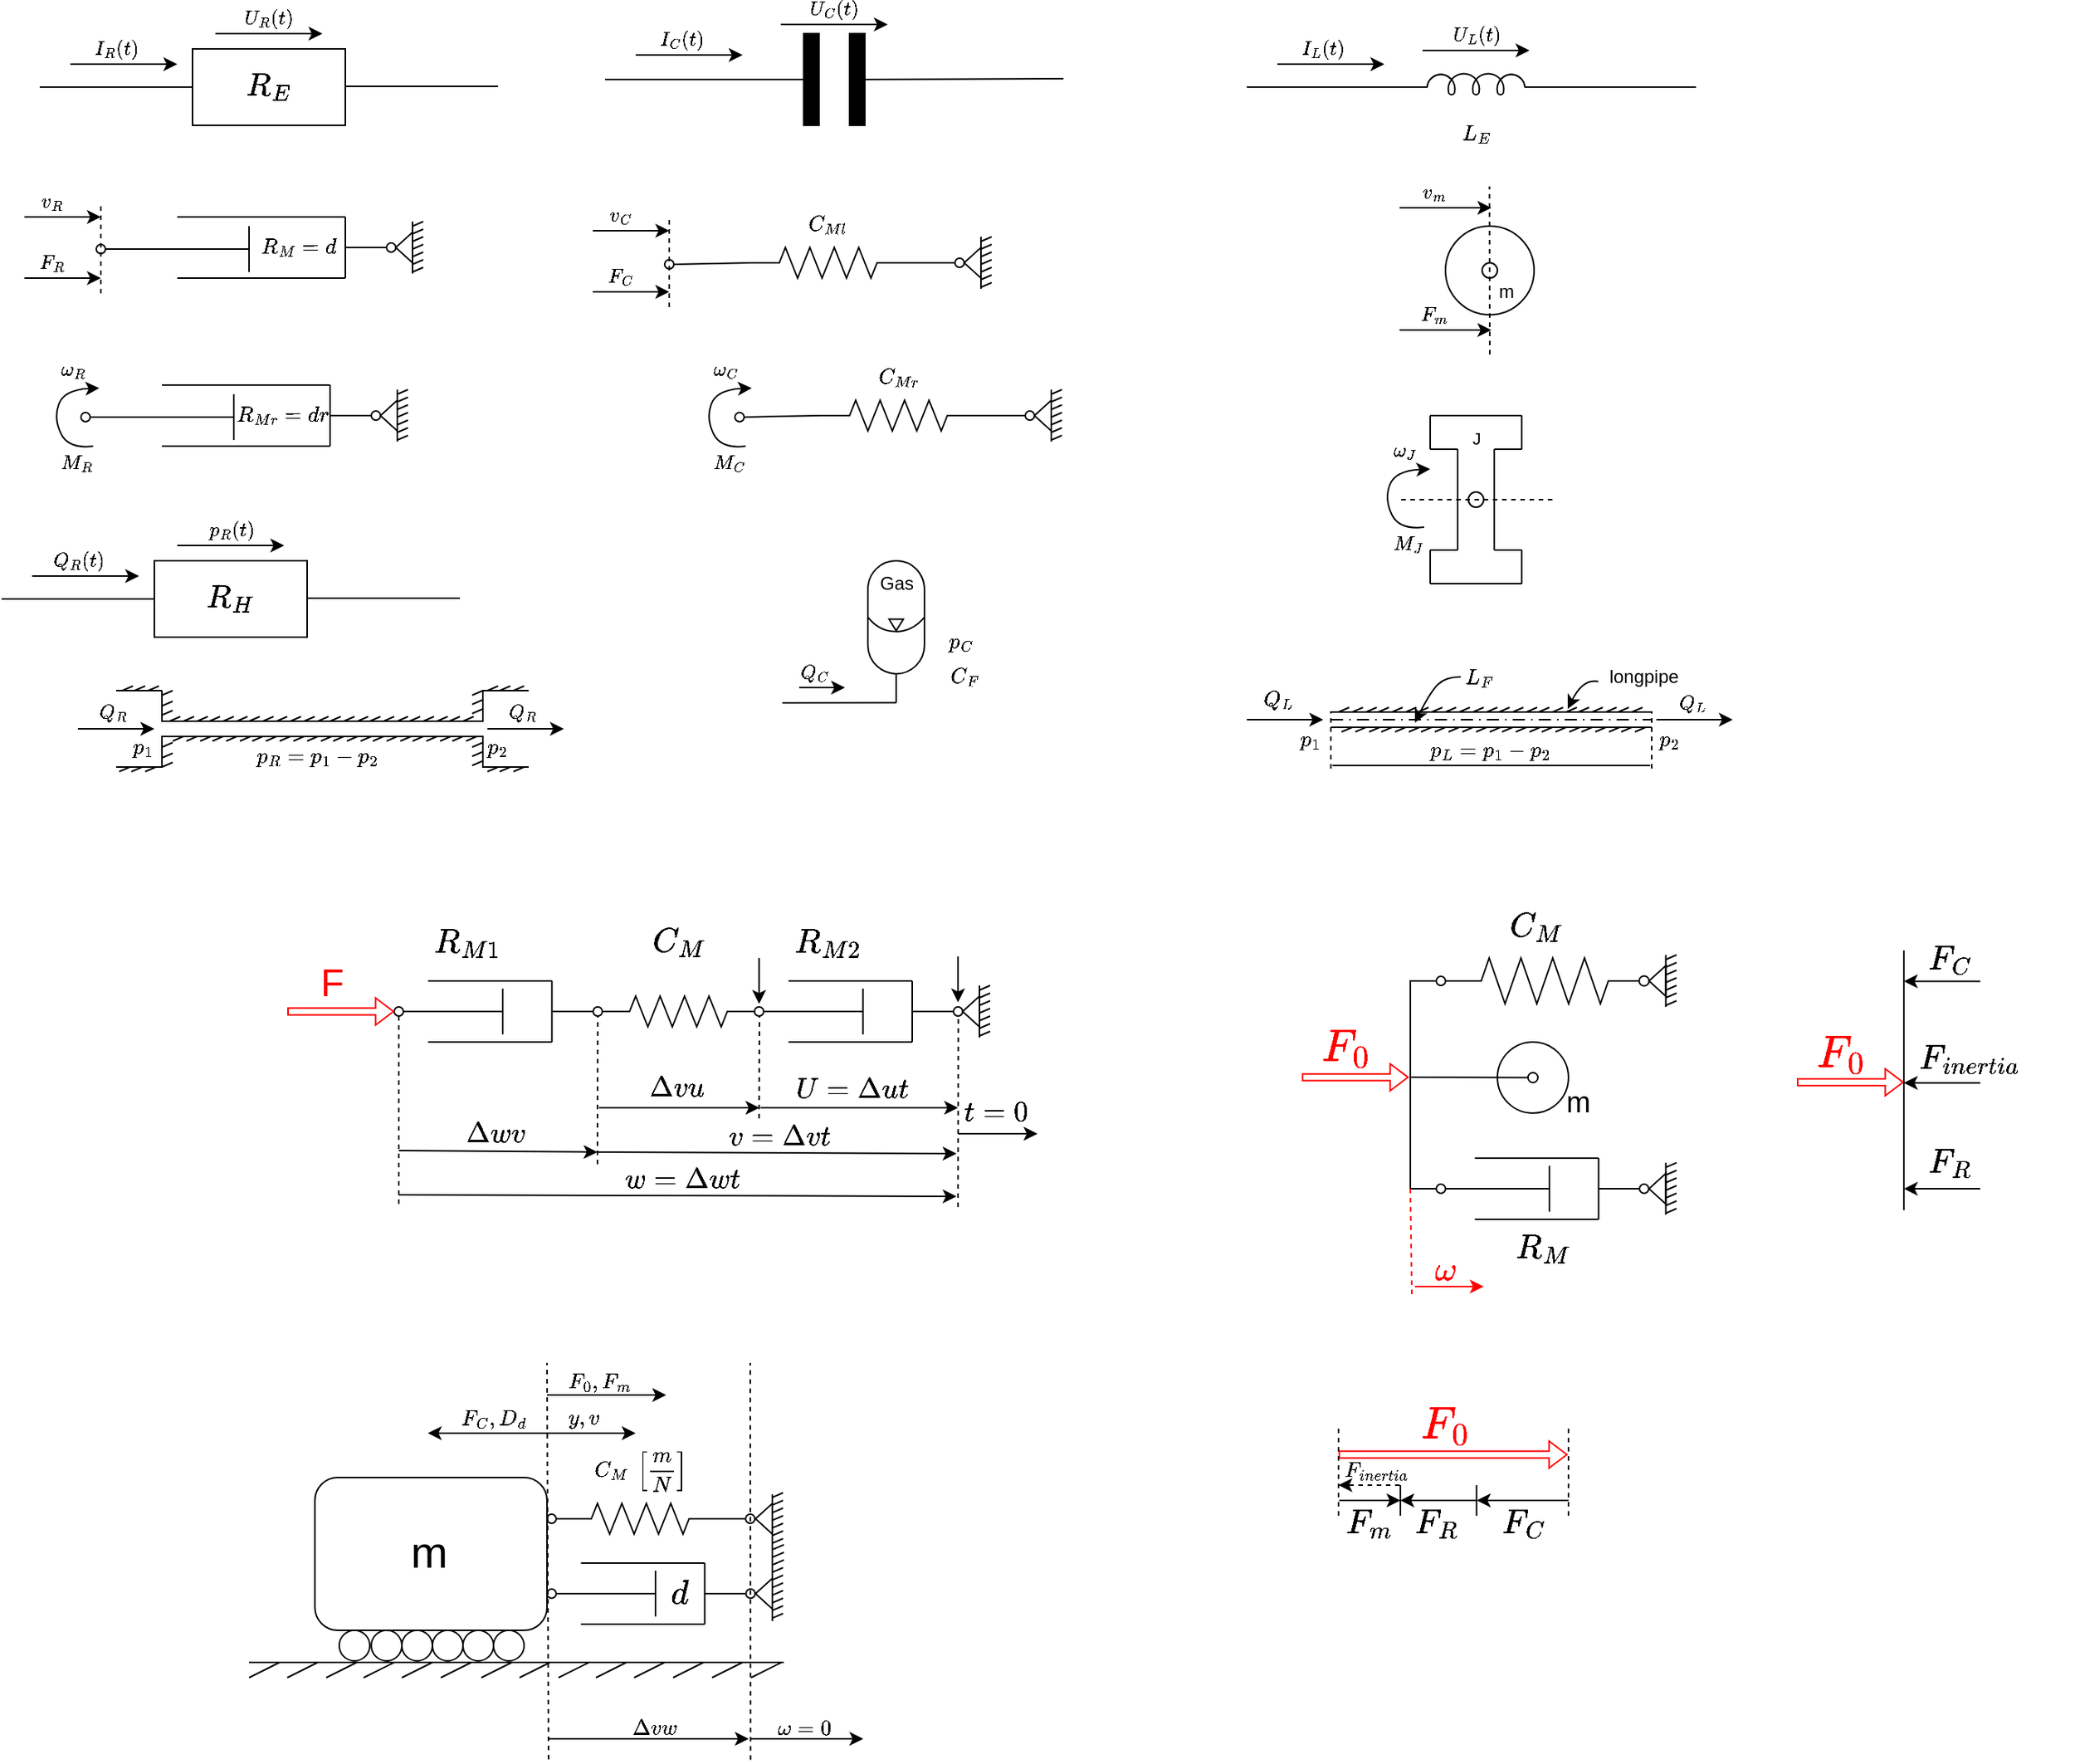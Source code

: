 <mxfile version="28.2.5">
  <diagram name="Seite-1" id="GDpSL5XyFD3Tl11rRl98">
    <mxGraphModel dx="815" dy="498" grid="1" gridSize="10" guides="1" tooltips="1" connect="1" arrows="1" fold="1" page="1" pageScale="1" pageWidth="827" pageHeight="1169" math="1" shadow="0">
      <root>
        <mxCell id="0" />
        <mxCell id="1" parent="0" />
        <mxCell id="aLGYlzCEwcPDy6JxjrEQ-2" value="$$R_E$$" style="rounded=0;whiteSpace=wrap;html=1;fontSize=18;" parent="1" vertex="1">
          <mxGeometry x="300" y="260" width="100" height="50" as="geometry" />
        </mxCell>
        <mxCell id="aLGYlzCEwcPDy6JxjrEQ-3" value="" style="endArrow=classic;html=1;rounded=0;" parent="1" edge="1">
          <mxGeometry width="50" height="50" relative="1" as="geometry">
            <mxPoint x="220" y="270" as="sourcePoint" />
            <mxPoint x="290" y="270" as="targetPoint" />
          </mxGeometry>
        </mxCell>
        <mxCell id="aLGYlzCEwcPDy6JxjrEQ-5" value="$$I_R(t)$$" style="edgeLabel;html=1;align=center;verticalAlign=middle;resizable=0;points=[];labelBackgroundColor=none;" parent="aLGYlzCEwcPDy6JxjrEQ-3" vertex="1" connectable="0">
          <mxGeometry x="-0.663" y="-2" relative="1" as="geometry">
            <mxPoint x="18" y="-12" as="offset" />
          </mxGeometry>
        </mxCell>
        <mxCell id="aLGYlzCEwcPDy6JxjrEQ-4" value="" style="endArrow=classic;html=1;rounded=0;" parent="1" edge="1">
          <mxGeometry width="50" height="50" relative="1" as="geometry">
            <mxPoint x="315" y="250" as="sourcePoint" />
            <mxPoint x="385" y="250" as="targetPoint" />
          </mxGeometry>
        </mxCell>
        <mxCell id="aLGYlzCEwcPDy6JxjrEQ-6" value="$$U_R(t)$$" style="edgeLabel;html=1;align=center;verticalAlign=middle;resizable=0;points=[];labelBackgroundColor=none;" parent="aLGYlzCEwcPDy6JxjrEQ-4" vertex="1" connectable="0">
          <mxGeometry x="-0.491" y="-2" relative="1" as="geometry">
            <mxPoint x="17" y="-12" as="offset" />
          </mxGeometry>
        </mxCell>
        <mxCell id="aLGYlzCEwcPDy6JxjrEQ-7" value="" style="endArrow=none;html=1;rounded=0;entryX=0;entryY=0.5;entryDx=0;entryDy=0;" parent="1" target="aLGYlzCEwcPDy6JxjrEQ-2" edge="1">
          <mxGeometry width="50" height="50" relative="1" as="geometry">
            <mxPoint x="200" y="285" as="sourcePoint" />
            <mxPoint x="220" y="370" as="targetPoint" />
          </mxGeometry>
        </mxCell>
        <mxCell id="aLGYlzCEwcPDy6JxjrEQ-8" value="" style="endArrow=none;html=1;rounded=0;entryX=0;entryY=0.5;entryDx=0;entryDy=0;" parent="1" edge="1">
          <mxGeometry width="50" height="50" relative="1" as="geometry">
            <mxPoint x="400" y="284.5" as="sourcePoint" />
            <mxPoint x="500" y="284.5" as="targetPoint" />
          </mxGeometry>
        </mxCell>
        <mxCell id="aLGYlzCEwcPDy6JxjrEQ-31" value="" style="group" parent="1" vertex="1" connectable="0">
          <mxGeometry x="190" y="360" width="261" height="60" as="geometry" />
        </mxCell>
        <mxCell id="aLGYlzCEwcPDy6JxjrEQ-17" value="" style="triangle;whiteSpace=wrap;html=1;rotation=-180;" parent="aLGYlzCEwcPDy6JxjrEQ-31" vertex="1">
          <mxGeometry x="243" y="20" width="11" height="20" as="geometry" />
        </mxCell>
        <mxCell id="aLGYlzCEwcPDy6JxjrEQ-10" value="" style="endArrow=none;html=1;rounded=0;" parent="aLGYlzCEwcPDy6JxjrEQ-31" edge="1">
          <mxGeometry width="50" height="50" relative="1" as="geometry">
            <mxPoint x="100" y="10" as="sourcePoint" />
            <mxPoint x="210" y="10" as="targetPoint" />
          </mxGeometry>
        </mxCell>
        <mxCell id="aLGYlzCEwcPDy6JxjrEQ-11" value="" style="endArrow=none;html=1;rounded=0;" parent="aLGYlzCEwcPDy6JxjrEQ-31" edge="1">
          <mxGeometry width="50" height="50" relative="1" as="geometry">
            <mxPoint x="100" y="50" as="sourcePoint" />
            <mxPoint x="210" y="50" as="targetPoint" />
          </mxGeometry>
        </mxCell>
        <mxCell id="aLGYlzCEwcPDy6JxjrEQ-12" value="" style="endArrow=none;html=1;rounded=0;" parent="aLGYlzCEwcPDy6JxjrEQ-31" edge="1">
          <mxGeometry width="50" height="50" relative="1" as="geometry">
            <mxPoint x="210" y="50" as="sourcePoint" />
            <mxPoint x="210" y="10" as="targetPoint" />
          </mxGeometry>
        </mxCell>
        <mxCell id="aLGYlzCEwcPDy6JxjrEQ-13" value="" style="endArrow=none;html=1;rounded=0;" parent="aLGYlzCEwcPDy6JxjrEQ-31" edge="1">
          <mxGeometry width="50" height="50" relative="1" as="geometry">
            <mxPoint x="147" y="46" as="sourcePoint" />
            <mxPoint x="147" y="16" as="targetPoint" />
          </mxGeometry>
        </mxCell>
        <mxCell id="aLGYlzCEwcPDy6JxjrEQ-14" value="" style="endArrow=none;html=1;rounded=0;endFill=0;startArrow=oval;startFill=0;" parent="aLGYlzCEwcPDy6JxjrEQ-31" edge="1">
          <mxGeometry width="50" height="50" relative="1" as="geometry">
            <mxPoint x="50" y="31" as="sourcePoint" />
            <mxPoint x="147" y="31" as="targetPoint" />
          </mxGeometry>
        </mxCell>
        <mxCell id="aLGYlzCEwcPDy6JxjrEQ-15" value="" style="endArrow=none;dashed=1;html=1;rounded=0;" parent="aLGYlzCEwcPDy6JxjrEQ-31" edge="1">
          <mxGeometry width="50" height="50" relative="1" as="geometry">
            <mxPoint x="50" y="60" as="sourcePoint" />
            <mxPoint x="50" as="targetPoint" />
          </mxGeometry>
        </mxCell>
        <mxCell id="aLGYlzCEwcPDy6JxjrEQ-16" value="" style="endArrow=oval;html=1;rounded=0;endFill=0;" parent="aLGYlzCEwcPDy6JxjrEQ-31" edge="1">
          <mxGeometry width="50" height="50" relative="1" as="geometry">
            <mxPoint x="210" y="30" as="sourcePoint" />
            <mxPoint x="240" y="30" as="targetPoint" />
          </mxGeometry>
        </mxCell>
        <mxCell id="aLGYlzCEwcPDy6JxjrEQ-18" value="" style="endArrow=none;html=1;rounded=0;" parent="aLGYlzCEwcPDy6JxjrEQ-31" edge="1">
          <mxGeometry width="50" height="50" relative="1" as="geometry">
            <mxPoint x="254" y="47" as="sourcePoint" />
            <mxPoint x="254" y="13" as="targetPoint" />
          </mxGeometry>
        </mxCell>
        <mxCell id="aLGYlzCEwcPDy6JxjrEQ-19" value="" style="endArrow=none;html=1;rounded=0;" parent="aLGYlzCEwcPDy6JxjrEQ-31" edge="1">
          <mxGeometry width="50" height="50" relative="1" as="geometry">
            <mxPoint x="254" y="16" as="sourcePoint" />
            <mxPoint x="261" y="13" as="targetPoint" />
          </mxGeometry>
        </mxCell>
        <mxCell id="aLGYlzCEwcPDy6JxjrEQ-20" value="" style="endArrow=none;html=1;rounded=0;" parent="aLGYlzCEwcPDy6JxjrEQ-31" edge="1">
          <mxGeometry width="50" height="50" relative="1" as="geometry">
            <mxPoint x="254" y="21" as="sourcePoint" />
            <mxPoint x="261" y="18" as="targetPoint" />
          </mxGeometry>
        </mxCell>
        <mxCell id="aLGYlzCEwcPDy6JxjrEQ-21" value="" style="endArrow=none;html=1;rounded=0;" parent="aLGYlzCEwcPDy6JxjrEQ-31" edge="1">
          <mxGeometry width="50" height="50" relative="1" as="geometry">
            <mxPoint x="254" y="26" as="sourcePoint" />
            <mxPoint x="261" y="23" as="targetPoint" />
          </mxGeometry>
        </mxCell>
        <mxCell id="aLGYlzCEwcPDy6JxjrEQ-22" value="" style="endArrow=none;html=1;rounded=0;" parent="aLGYlzCEwcPDy6JxjrEQ-31" edge="1">
          <mxGeometry width="50" height="50" relative="1" as="geometry">
            <mxPoint x="254" y="31" as="sourcePoint" />
            <mxPoint x="261" y="28" as="targetPoint" />
          </mxGeometry>
        </mxCell>
        <mxCell id="aLGYlzCEwcPDy6JxjrEQ-23" value="" style="endArrow=none;html=1;rounded=0;" parent="aLGYlzCEwcPDy6JxjrEQ-31" edge="1">
          <mxGeometry width="50" height="50" relative="1" as="geometry">
            <mxPoint x="254" y="36" as="sourcePoint" />
            <mxPoint x="261" y="33" as="targetPoint" />
          </mxGeometry>
        </mxCell>
        <mxCell id="aLGYlzCEwcPDy6JxjrEQ-24" value="" style="endArrow=none;html=1;rounded=0;" parent="aLGYlzCEwcPDy6JxjrEQ-31" edge="1">
          <mxGeometry width="50" height="50" relative="1" as="geometry">
            <mxPoint x="254" y="41" as="sourcePoint" />
            <mxPoint x="261" y="38" as="targetPoint" />
          </mxGeometry>
        </mxCell>
        <mxCell id="aLGYlzCEwcPDy6JxjrEQ-25" value="" style="endArrow=none;html=1;rounded=0;" parent="aLGYlzCEwcPDy6JxjrEQ-31" edge="1">
          <mxGeometry width="50" height="50" relative="1" as="geometry">
            <mxPoint x="254" y="46" as="sourcePoint" />
            <mxPoint x="261" y="43" as="targetPoint" />
          </mxGeometry>
        </mxCell>
        <mxCell id="aLGYlzCEwcPDy6JxjrEQ-26" value="$$R_M=d$$" style="text;html=1;align=center;verticalAlign=middle;whiteSpace=wrap;rounded=0;" parent="aLGYlzCEwcPDy6JxjrEQ-31" vertex="1">
          <mxGeometry x="150" y="15" width="60" height="30" as="geometry" />
        </mxCell>
        <mxCell id="aLGYlzCEwcPDy6JxjrEQ-27" value="" style="endArrow=classic;html=1;rounded=0;" parent="aLGYlzCEwcPDy6JxjrEQ-31" edge="1">
          <mxGeometry width="50" height="50" relative="1" as="geometry">
            <mxPoint y="10" as="sourcePoint" />
            <mxPoint x="50" y="10" as="targetPoint" />
          </mxGeometry>
        </mxCell>
        <mxCell id="aLGYlzCEwcPDy6JxjrEQ-28" value="$$v_R$$" style="edgeLabel;html=1;align=center;verticalAlign=middle;resizable=0;points=[];labelBackgroundColor=none;" parent="aLGYlzCEwcPDy6JxjrEQ-27" vertex="1" connectable="0">
          <mxGeometry x="-0.291" relative="1" as="geometry">
            <mxPoint y="-10" as="offset" />
          </mxGeometry>
        </mxCell>
        <mxCell id="aLGYlzCEwcPDy6JxjrEQ-29" value="" style="endArrow=classic;html=1;rounded=0;" parent="aLGYlzCEwcPDy6JxjrEQ-31" edge="1">
          <mxGeometry width="50" height="50" relative="1" as="geometry">
            <mxPoint y="50" as="sourcePoint" />
            <mxPoint x="50" y="50" as="targetPoint" />
          </mxGeometry>
        </mxCell>
        <mxCell id="aLGYlzCEwcPDy6JxjrEQ-30" value="$$F_R$$" style="edgeLabel;html=1;align=center;verticalAlign=middle;resizable=0;points=[];labelBackgroundColor=none;" parent="aLGYlzCEwcPDy6JxjrEQ-29" vertex="1" connectable="0">
          <mxGeometry x="-0.291" relative="1" as="geometry">
            <mxPoint y="-10" as="offset" />
          </mxGeometry>
        </mxCell>
        <mxCell id="aLGYlzCEwcPDy6JxjrEQ-60" value="" style="group" parent="1" vertex="1" connectable="0">
          <mxGeometry x="209" y="480" width="232" height="42" as="geometry" />
        </mxCell>
        <mxCell id="aLGYlzCEwcPDy6JxjrEQ-34" value="" style="triangle;whiteSpace=wrap;html=1;rotation=-180;" parent="aLGYlzCEwcPDy6JxjrEQ-60" vertex="1">
          <mxGeometry x="214" y="10" width="11" height="20" as="geometry" />
        </mxCell>
        <mxCell id="aLGYlzCEwcPDy6JxjrEQ-35" value="" style="endArrow=none;html=1;rounded=0;" parent="aLGYlzCEwcPDy6JxjrEQ-60" edge="1">
          <mxGeometry width="50" height="50" relative="1" as="geometry">
            <mxPoint x="71" as="sourcePoint" />
            <mxPoint x="181" as="targetPoint" />
          </mxGeometry>
        </mxCell>
        <mxCell id="aLGYlzCEwcPDy6JxjrEQ-36" value="" style="endArrow=none;html=1;rounded=0;" parent="aLGYlzCEwcPDy6JxjrEQ-60" edge="1">
          <mxGeometry width="50" height="50" relative="1" as="geometry">
            <mxPoint x="71" y="40" as="sourcePoint" />
            <mxPoint x="181" y="40" as="targetPoint" />
          </mxGeometry>
        </mxCell>
        <mxCell id="aLGYlzCEwcPDy6JxjrEQ-37" value="" style="endArrow=none;html=1;rounded=0;" parent="aLGYlzCEwcPDy6JxjrEQ-60" edge="1">
          <mxGeometry width="50" height="50" relative="1" as="geometry">
            <mxPoint x="181" y="40" as="sourcePoint" />
            <mxPoint x="181" as="targetPoint" />
          </mxGeometry>
        </mxCell>
        <mxCell id="aLGYlzCEwcPDy6JxjrEQ-38" value="" style="endArrow=none;html=1;rounded=0;" parent="aLGYlzCEwcPDy6JxjrEQ-60" edge="1">
          <mxGeometry width="50" height="50" relative="1" as="geometry">
            <mxPoint x="118" y="36" as="sourcePoint" />
            <mxPoint x="118" y="6" as="targetPoint" />
          </mxGeometry>
        </mxCell>
        <mxCell id="aLGYlzCEwcPDy6JxjrEQ-39" value="" style="endArrow=none;html=1;rounded=0;endFill=0;startArrow=oval;startFill=0;" parent="aLGYlzCEwcPDy6JxjrEQ-60" edge="1">
          <mxGeometry width="50" height="50" relative="1" as="geometry">
            <mxPoint x="21" y="21" as="sourcePoint" />
            <mxPoint x="118" y="21" as="targetPoint" />
          </mxGeometry>
        </mxCell>
        <mxCell id="aLGYlzCEwcPDy6JxjrEQ-41" value="" style="endArrow=oval;html=1;rounded=0;endFill=0;" parent="aLGYlzCEwcPDy6JxjrEQ-60" edge="1">
          <mxGeometry width="50" height="50" relative="1" as="geometry">
            <mxPoint x="181" y="20" as="sourcePoint" />
            <mxPoint x="211" y="20" as="targetPoint" />
          </mxGeometry>
        </mxCell>
        <mxCell id="aLGYlzCEwcPDy6JxjrEQ-42" value="" style="endArrow=none;html=1;rounded=0;" parent="aLGYlzCEwcPDy6JxjrEQ-60" edge="1">
          <mxGeometry width="50" height="50" relative="1" as="geometry">
            <mxPoint x="225" y="37" as="sourcePoint" />
            <mxPoint x="225" y="3" as="targetPoint" />
          </mxGeometry>
        </mxCell>
        <mxCell id="aLGYlzCEwcPDy6JxjrEQ-43" value="" style="endArrow=none;html=1;rounded=0;" parent="aLGYlzCEwcPDy6JxjrEQ-60" edge="1">
          <mxGeometry width="50" height="50" relative="1" as="geometry">
            <mxPoint x="225" y="6" as="sourcePoint" />
            <mxPoint x="232" y="3" as="targetPoint" />
          </mxGeometry>
        </mxCell>
        <mxCell id="aLGYlzCEwcPDy6JxjrEQ-44" value="" style="endArrow=none;html=1;rounded=0;" parent="aLGYlzCEwcPDy6JxjrEQ-60" edge="1">
          <mxGeometry width="50" height="50" relative="1" as="geometry">
            <mxPoint x="225" y="11" as="sourcePoint" />
            <mxPoint x="232" y="8" as="targetPoint" />
          </mxGeometry>
        </mxCell>
        <mxCell id="aLGYlzCEwcPDy6JxjrEQ-45" value="" style="endArrow=none;html=1;rounded=0;" parent="aLGYlzCEwcPDy6JxjrEQ-60" edge="1">
          <mxGeometry width="50" height="50" relative="1" as="geometry">
            <mxPoint x="225" y="16" as="sourcePoint" />
            <mxPoint x="232" y="13" as="targetPoint" />
          </mxGeometry>
        </mxCell>
        <mxCell id="aLGYlzCEwcPDy6JxjrEQ-46" value="" style="endArrow=none;html=1;rounded=0;" parent="aLGYlzCEwcPDy6JxjrEQ-60" edge="1">
          <mxGeometry width="50" height="50" relative="1" as="geometry">
            <mxPoint x="225" y="21" as="sourcePoint" />
            <mxPoint x="232" y="18" as="targetPoint" />
          </mxGeometry>
        </mxCell>
        <mxCell id="aLGYlzCEwcPDy6JxjrEQ-47" value="" style="endArrow=none;html=1;rounded=0;" parent="aLGYlzCEwcPDy6JxjrEQ-60" edge="1">
          <mxGeometry width="50" height="50" relative="1" as="geometry">
            <mxPoint x="225" y="26" as="sourcePoint" />
            <mxPoint x="232" y="23" as="targetPoint" />
          </mxGeometry>
        </mxCell>
        <mxCell id="aLGYlzCEwcPDy6JxjrEQ-48" value="" style="endArrow=none;html=1;rounded=0;" parent="aLGYlzCEwcPDy6JxjrEQ-60" edge="1">
          <mxGeometry width="50" height="50" relative="1" as="geometry">
            <mxPoint x="225" y="31" as="sourcePoint" />
            <mxPoint x="232" y="28" as="targetPoint" />
          </mxGeometry>
        </mxCell>
        <mxCell id="aLGYlzCEwcPDy6JxjrEQ-49" value="" style="endArrow=none;html=1;rounded=0;" parent="aLGYlzCEwcPDy6JxjrEQ-60" edge="1">
          <mxGeometry width="50" height="50" relative="1" as="geometry">
            <mxPoint x="225" y="36" as="sourcePoint" />
            <mxPoint x="232" y="33" as="targetPoint" />
          </mxGeometry>
        </mxCell>
        <mxCell id="aLGYlzCEwcPDy6JxjrEQ-50" value="$$R_{Mr}=dr$$" style="text;html=1;align=center;verticalAlign=middle;whiteSpace=wrap;rounded=0;" parent="aLGYlzCEwcPDy6JxjrEQ-60" vertex="1">
          <mxGeometry x="120" y="5" width="60" height="30" as="geometry" />
        </mxCell>
        <mxCell id="aLGYlzCEwcPDy6JxjrEQ-56" value="" style="curved=1;endArrow=classic;html=1;rounded=0;" parent="aLGYlzCEwcPDy6JxjrEQ-60" edge="1">
          <mxGeometry width="50" height="50" relative="1" as="geometry">
            <mxPoint x="26" y="40" as="sourcePoint" />
            <mxPoint x="30" y="2" as="targetPoint" />
            <Array as="points">
              <mxPoint x="10" y="42" />
              <mxPoint y="22" />
              <mxPoint x="7" y="3" />
            </Array>
          </mxGeometry>
        </mxCell>
        <mxCell id="aLGYlzCEwcPDy6JxjrEQ-58" value="$$M_R$$" style="edgeLabel;html=1;align=center;verticalAlign=middle;resizable=0;points=[];labelBackgroundColor=none;" parent="aLGYlzCEwcPDy6JxjrEQ-56" vertex="1" connectable="0">
          <mxGeometry x="-0.725" relative="1" as="geometry">
            <mxPoint y="9" as="offset" />
          </mxGeometry>
        </mxCell>
        <mxCell id="aLGYlzCEwcPDy6JxjrEQ-59" value="$$\omega_R$$" style="edgeLabel;html=1;align=center;verticalAlign=middle;resizable=0;points=[];labelBackgroundColor=none;" parent="aLGYlzCEwcPDy6JxjrEQ-56" vertex="1" connectable="0">
          <mxGeometry x="0.567" relative="1" as="geometry">
            <mxPoint y="-13" as="offset" />
          </mxGeometry>
        </mxCell>
        <mxCell id="aLGYlzCEwcPDy6JxjrEQ-61" value="$$R_H$$" style="rounded=0;whiteSpace=wrap;html=1;fontSize=18;" parent="1" vertex="1">
          <mxGeometry x="275" y="595" width="100" height="50" as="geometry" />
        </mxCell>
        <mxCell id="aLGYlzCEwcPDy6JxjrEQ-62" value="" style="endArrow=classic;html=1;rounded=0;" parent="1" edge="1">
          <mxGeometry width="50" height="50" relative="1" as="geometry">
            <mxPoint x="195" y="605" as="sourcePoint" />
            <mxPoint x="265" y="605" as="targetPoint" />
          </mxGeometry>
        </mxCell>
        <mxCell id="aLGYlzCEwcPDy6JxjrEQ-63" value="$$Q_R(t)$$" style="edgeLabel;html=1;align=center;verticalAlign=middle;resizable=0;points=[];labelBackgroundColor=none;" parent="aLGYlzCEwcPDy6JxjrEQ-62" vertex="1" connectable="0">
          <mxGeometry x="-0.663" y="-2" relative="1" as="geometry">
            <mxPoint x="18" y="-12" as="offset" />
          </mxGeometry>
        </mxCell>
        <mxCell id="aLGYlzCEwcPDy6JxjrEQ-64" value="" style="endArrow=classic;html=1;rounded=0;" parent="1" edge="1">
          <mxGeometry width="50" height="50" relative="1" as="geometry">
            <mxPoint x="290" y="585" as="sourcePoint" />
            <mxPoint x="360" y="585" as="targetPoint" />
          </mxGeometry>
        </mxCell>
        <mxCell id="aLGYlzCEwcPDy6JxjrEQ-65" value="$$p_R(t)$$" style="edgeLabel;html=1;align=center;verticalAlign=middle;resizable=0;points=[];labelBackgroundColor=none;" parent="aLGYlzCEwcPDy6JxjrEQ-64" vertex="1" connectable="0">
          <mxGeometry x="-0.491" y="-2" relative="1" as="geometry">
            <mxPoint x="17" y="-12" as="offset" />
          </mxGeometry>
        </mxCell>
        <mxCell id="aLGYlzCEwcPDy6JxjrEQ-66" value="" style="endArrow=none;html=1;rounded=0;entryX=0;entryY=0.5;entryDx=0;entryDy=0;" parent="1" target="aLGYlzCEwcPDy6JxjrEQ-61" edge="1">
          <mxGeometry width="50" height="50" relative="1" as="geometry">
            <mxPoint x="175" y="620" as="sourcePoint" />
            <mxPoint x="195" y="705" as="targetPoint" />
          </mxGeometry>
        </mxCell>
        <mxCell id="aLGYlzCEwcPDy6JxjrEQ-67" value="" style="endArrow=none;html=1;rounded=0;entryX=0;entryY=0.5;entryDx=0;entryDy=0;" parent="1" edge="1">
          <mxGeometry width="50" height="50" relative="1" as="geometry">
            <mxPoint x="375" y="619.5" as="sourcePoint" />
            <mxPoint x="475" y="619.5" as="targetPoint" />
          </mxGeometry>
        </mxCell>
        <mxCell id="aLGYlzCEwcPDy6JxjrEQ-194" value="" style="group" parent="1" vertex="1" connectable="0">
          <mxGeometry x="225" y="677" width="318" height="61" as="geometry" />
        </mxCell>
        <mxCell id="aLGYlzCEwcPDy6JxjrEQ-70" value="" style="endArrow=none;html=1;rounded=0;" parent="aLGYlzCEwcPDy6JxjrEQ-194" edge="1">
          <mxGeometry width="50" height="50" relative="1" as="geometry">
            <mxPoint x="25" y="3" as="sourcePoint" />
            <mxPoint x="55" y="3" as="targetPoint" />
          </mxGeometry>
        </mxCell>
        <mxCell id="aLGYlzCEwcPDy6JxjrEQ-73" value="" style="endArrow=none;html=1;rounded=0;" parent="aLGYlzCEwcPDy6JxjrEQ-194" edge="1">
          <mxGeometry width="50" height="50" relative="1" as="geometry">
            <mxPoint x="25" y="53" as="sourcePoint" />
            <mxPoint x="295" y="53" as="targetPoint" />
            <Array as="points">
              <mxPoint x="55" y="53" />
              <mxPoint x="55" y="33" />
              <mxPoint x="265" y="33" />
              <mxPoint x="265" y="53" />
            </Array>
          </mxGeometry>
        </mxCell>
        <mxCell id="aLGYlzCEwcPDy6JxjrEQ-74" value="" style="endArrow=none;html=1;rounded=0;" parent="aLGYlzCEwcPDy6JxjrEQ-194" edge="1">
          <mxGeometry width="50" height="50" relative="1" as="geometry">
            <mxPoint x="295" y="3" as="sourcePoint" />
            <mxPoint x="55" y="3" as="targetPoint" />
            <Array as="points">
              <mxPoint x="265" y="3" />
              <mxPoint x="265" y="23" />
              <mxPoint x="55" y="23" />
            </Array>
          </mxGeometry>
        </mxCell>
        <mxCell id="aLGYlzCEwcPDy6JxjrEQ-76" value="" style="endArrow=none;html=1;rounded=0;" parent="aLGYlzCEwcPDy6JxjrEQ-194" edge="1">
          <mxGeometry width="50" height="50" relative="1" as="geometry">
            <mxPoint x="55" y="6" as="sourcePoint" />
            <mxPoint x="62" y="3" as="targetPoint" />
          </mxGeometry>
        </mxCell>
        <mxCell id="aLGYlzCEwcPDy6JxjrEQ-77" value="" style="endArrow=none;html=1;rounded=0;" parent="aLGYlzCEwcPDy6JxjrEQ-194" edge="1">
          <mxGeometry width="50" height="50" relative="1" as="geometry">
            <mxPoint x="55" y="13" as="sourcePoint" />
            <mxPoint x="62" y="10" as="targetPoint" />
          </mxGeometry>
        </mxCell>
        <mxCell id="aLGYlzCEwcPDy6JxjrEQ-78" value="" style="endArrow=none;html=1;rounded=0;" parent="aLGYlzCEwcPDy6JxjrEQ-194" edge="1">
          <mxGeometry width="50" height="50" relative="1" as="geometry">
            <mxPoint x="55" y="19" as="sourcePoint" />
            <mxPoint x="62" y="16" as="targetPoint" />
          </mxGeometry>
        </mxCell>
        <mxCell id="aLGYlzCEwcPDy6JxjrEQ-79" value="" style="endArrow=none;html=1;rounded=0;" parent="aLGYlzCEwcPDy6JxjrEQ-194" edge="1">
          <mxGeometry width="50" height="50" relative="1" as="geometry">
            <mxPoint x="60" y="23" as="sourcePoint" />
            <mxPoint x="67" y="20" as="targetPoint" />
          </mxGeometry>
        </mxCell>
        <mxCell id="aLGYlzCEwcPDy6JxjrEQ-80" value="" style="endArrow=none;html=1;rounded=0;" parent="aLGYlzCEwcPDy6JxjrEQ-194" edge="1">
          <mxGeometry width="50" height="50" relative="1" as="geometry">
            <mxPoint x="69" y="23" as="sourcePoint" />
            <mxPoint x="76" y="20" as="targetPoint" />
          </mxGeometry>
        </mxCell>
        <mxCell id="aLGYlzCEwcPDy6JxjrEQ-81" value="" style="endArrow=none;html=1;rounded=0;" parent="aLGYlzCEwcPDy6JxjrEQ-194" edge="1">
          <mxGeometry width="50" height="50" relative="1" as="geometry">
            <mxPoint x="78" y="23" as="sourcePoint" />
            <mxPoint x="85" y="20" as="targetPoint" />
          </mxGeometry>
        </mxCell>
        <mxCell id="aLGYlzCEwcPDy6JxjrEQ-82" value="" style="endArrow=none;html=1;rounded=0;" parent="aLGYlzCEwcPDy6JxjrEQ-194" edge="1">
          <mxGeometry width="50" height="50" relative="1" as="geometry">
            <mxPoint x="86" y="23" as="sourcePoint" />
            <mxPoint x="93" y="20" as="targetPoint" />
          </mxGeometry>
        </mxCell>
        <mxCell id="aLGYlzCEwcPDy6JxjrEQ-83" value="" style="endArrow=none;html=1;rounded=0;" parent="aLGYlzCEwcPDy6JxjrEQ-194" edge="1">
          <mxGeometry width="50" height="50" relative="1" as="geometry">
            <mxPoint x="95" y="23" as="sourcePoint" />
            <mxPoint x="102" y="20" as="targetPoint" />
          </mxGeometry>
        </mxCell>
        <mxCell id="aLGYlzCEwcPDy6JxjrEQ-84" value="" style="endArrow=none;html=1;rounded=0;" parent="aLGYlzCEwcPDy6JxjrEQ-194" edge="1">
          <mxGeometry width="50" height="50" relative="1" as="geometry">
            <mxPoint x="104" y="23" as="sourcePoint" />
            <mxPoint x="111" y="20" as="targetPoint" />
          </mxGeometry>
        </mxCell>
        <mxCell id="aLGYlzCEwcPDy6JxjrEQ-85" value="" style="endArrow=none;html=1;rounded=0;" parent="aLGYlzCEwcPDy6JxjrEQ-194" edge="1">
          <mxGeometry width="50" height="50" relative="1" as="geometry">
            <mxPoint x="112" y="23" as="sourcePoint" />
            <mxPoint x="119" y="20" as="targetPoint" />
          </mxGeometry>
        </mxCell>
        <mxCell id="aLGYlzCEwcPDy6JxjrEQ-86" value="" style="endArrow=none;html=1;rounded=0;" parent="aLGYlzCEwcPDy6JxjrEQ-194" edge="1">
          <mxGeometry width="50" height="50" relative="1" as="geometry">
            <mxPoint x="121" y="23" as="sourcePoint" />
            <mxPoint x="128" y="20" as="targetPoint" />
          </mxGeometry>
        </mxCell>
        <mxCell id="aLGYlzCEwcPDy6JxjrEQ-87" value="" style="endArrow=none;html=1;rounded=0;" parent="aLGYlzCEwcPDy6JxjrEQ-194" edge="1">
          <mxGeometry width="50" height="50" relative="1" as="geometry">
            <mxPoint x="130" y="23" as="sourcePoint" />
            <mxPoint x="137" y="20" as="targetPoint" />
          </mxGeometry>
        </mxCell>
        <mxCell id="aLGYlzCEwcPDy6JxjrEQ-88" value="" style="endArrow=none;html=1;rounded=0;" parent="aLGYlzCEwcPDy6JxjrEQ-194" edge="1">
          <mxGeometry width="50" height="50" relative="1" as="geometry">
            <mxPoint x="139" y="23" as="sourcePoint" />
            <mxPoint x="146" y="20" as="targetPoint" />
          </mxGeometry>
        </mxCell>
        <mxCell id="aLGYlzCEwcPDy6JxjrEQ-89" value="" style="endArrow=none;html=1;rounded=0;" parent="aLGYlzCEwcPDy6JxjrEQ-194" edge="1">
          <mxGeometry width="50" height="50" relative="1" as="geometry">
            <mxPoint x="148" y="23" as="sourcePoint" />
            <mxPoint x="155" y="20" as="targetPoint" />
          </mxGeometry>
        </mxCell>
        <mxCell id="aLGYlzCEwcPDy6JxjrEQ-90" value="" style="endArrow=none;html=1;rounded=0;" parent="aLGYlzCEwcPDy6JxjrEQ-194" edge="1">
          <mxGeometry width="50" height="50" relative="1" as="geometry">
            <mxPoint x="157" y="23" as="sourcePoint" />
            <mxPoint x="164" y="20" as="targetPoint" />
          </mxGeometry>
        </mxCell>
        <mxCell id="aLGYlzCEwcPDy6JxjrEQ-91" value="" style="endArrow=none;html=1;rounded=0;" parent="aLGYlzCEwcPDy6JxjrEQ-194" edge="1">
          <mxGeometry width="50" height="50" relative="1" as="geometry">
            <mxPoint x="165" y="23" as="sourcePoint" />
            <mxPoint x="172" y="20" as="targetPoint" />
          </mxGeometry>
        </mxCell>
        <mxCell id="aLGYlzCEwcPDy6JxjrEQ-92" value="" style="endArrow=none;html=1;rounded=0;" parent="aLGYlzCEwcPDy6JxjrEQ-194" edge="1">
          <mxGeometry width="50" height="50" relative="1" as="geometry">
            <mxPoint x="174" y="23" as="sourcePoint" />
            <mxPoint x="181" y="20" as="targetPoint" />
          </mxGeometry>
        </mxCell>
        <mxCell id="aLGYlzCEwcPDy6JxjrEQ-93" value="" style="endArrow=none;html=1;rounded=0;" parent="aLGYlzCEwcPDy6JxjrEQ-194" edge="1">
          <mxGeometry width="50" height="50" relative="1" as="geometry">
            <mxPoint x="183" y="23" as="sourcePoint" />
            <mxPoint x="190" y="20" as="targetPoint" />
          </mxGeometry>
        </mxCell>
        <mxCell id="aLGYlzCEwcPDy6JxjrEQ-94" value="" style="endArrow=none;html=1;rounded=0;" parent="aLGYlzCEwcPDy6JxjrEQ-194" edge="1">
          <mxGeometry width="50" height="50" relative="1" as="geometry">
            <mxPoint x="191" y="23" as="sourcePoint" />
            <mxPoint x="198" y="20" as="targetPoint" />
          </mxGeometry>
        </mxCell>
        <mxCell id="aLGYlzCEwcPDy6JxjrEQ-95" value="" style="endArrow=none;html=1;rounded=0;" parent="aLGYlzCEwcPDy6JxjrEQ-194" edge="1">
          <mxGeometry width="50" height="50" relative="1" as="geometry">
            <mxPoint x="200" y="23" as="sourcePoint" />
            <mxPoint x="207" y="20" as="targetPoint" />
          </mxGeometry>
        </mxCell>
        <mxCell id="aLGYlzCEwcPDy6JxjrEQ-96" value="" style="endArrow=none;html=1;rounded=0;" parent="aLGYlzCEwcPDy6JxjrEQ-194" edge="1">
          <mxGeometry width="50" height="50" relative="1" as="geometry">
            <mxPoint x="209" y="23" as="sourcePoint" />
            <mxPoint x="216" y="20" as="targetPoint" />
          </mxGeometry>
        </mxCell>
        <mxCell id="aLGYlzCEwcPDy6JxjrEQ-97" value="" style="endArrow=none;html=1;rounded=0;" parent="aLGYlzCEwcPDy6JxjrEQ-194" edge="1">
          <mxGeometry width="50" height="50" relative="1" as="geometry">
            <mxPoint x="217" y="23" as="sourcePoint" />
            <mxPoint x="224" y="20" as="targetPoint" />
          </mxGeometry>
        </mxCell>
        <mxCell id="aLGYlzCEwcPDy6JxjrEQ-98" value="" style="endArrow=none;html=1;rounded=0;" parent="aLGYlzCEwcPDy6JxjrEQ-194" edge="1">
          <mxGeometry width="50" height="50" relative="1" as="geometry">
            <mxPoint x="226" y="23" as="sourcePoint" />
            <mxPoint x="233" y="20" as="targetPoint" />
          </mxGeometry>
        </mxCell>
        <mxCell id="aLGYlzCEwcPDy6JxjrEQ-99" value="" style="endArrow=none;html=1;rounded=0;" parent="aLGYlzCEwcPDy6JxjrEQ-194" edge="1">
          <mxGeometry width="50" height="50" relative="1" as="geometry">
            <mxPoint x="235" y="23" as="sourcePoint" />
            <mxPoint x="242" y="20" as="targetPoint" />
          </mxGeometry>
        </mxCell>
        <mxCell id="aLGYlzCEwcPDy6JxjrEQ-100" value="" style="endArrow=none;html=1;rounded=0;" parent="aLGYlzCEwcPDy6JxjrEQ-194" edge="1">
          <mxGeometry width="50" height="50" relative="1" as="geometry">
            <mxPoint x="243" y="23" as="sourcePoint" />
            <mxPoint x="250" y="20" as="targetPoint" />
          </mxGeometry>
        </mxCell>
        <mxCell id="aLGYlzCEwcPDy6JxjrEQ-101" value="" style="endArrow=none;html=1;rounded=0;" parent="aLGYlzCEwcPDy6JxjrEQ-194" edge="1">
          <mxGeometry width="50" height="50" relative="1" as="geometry">
            <mxPoint x="252" y="23" as="sourcePoint" />
            <mxPoint x="259" y="20" as="targetPoint" />
          </mxGeometry>
        </mxCell>
        <mxCell id="aLGYlzCEwcPDy6JxjrEQ-104" value="" style="endArrow=none;html=1;rounded=0;" parent="aLGYlzCEwcPDy6JxjrEQ-194" edge="1">
          <mxGeometry width="50" height="50" relative="1" as="geometry">
            <mxPoint x="258" y="18" as="sourcePoint" />
            <mxPoint x="265" y="15" as="targetPoint" />
          </mxGeometry>
        </mxCell>
        <mxCell id="aLGYlzCEwcPDy6JxjrEQ-105" value="" style="endArrow=none;html=1;rounded=0;" parent="aLGYlzCEwcPDy6JxjrEQ-194" edge="1">
          <mxGeometry width="50" height="50" relative="1" as="geometry">
            <mxPoint x="258" y="12" as="sourcePoint" />
            <mxPoint x="265" y="9" as="targetPoint" />
          </mxGeometry>
        </mxCell>
        <mxCell id="aLGYlzCEwcPDy6JxjrEQ-115" value="" style="endArrow=none;html=1;rounded=0;" parent="aLGYlzCEwcPDy6JxjrEQ-194" edge="1">
          <mxGeometry width="50" height="50" relative="1" as="geometry">
            <mxPoint x="258" y="6" as="sourcePoint" />
            <mxPoint x="265" y="3" as="targetPoint" />
          </mxGeometry>
        </mxCell>
        <mxCell id="aLGYlzCEwcPDy6JxjrEQ-122" value="" style="endArrow=none;html=1;rounded=0;" parent="aLGYlzCEwcPDy6JxjrEQ-194" edge="1">
          <mxGeometry width="50" height="50" relative="1" as="geometry">
            <mxPoint x="55" y="40" as="sourcePoint" />
            <mxPoint x="62" y="37" as="targetPoint" />
          </mxGeometry>
        </mxCell>
        <mxCell id="aLGYlzCEwcPDy6JxjrEQ-123" value="" style="endArrow=none;html=1;rounded=0;" parent="aLGYlzCEwcPDy6JxjrEQ-194" edge="1">
          <mxGeometry width="50" height="50" relative="1" as="geometry">
            <mxPoint x="55" y="47" as="sourcePoint" />
            <mxPoint x="62" y="44" as="targetPoint" />
          </mxGeometry>
        </mxCell>
        <mxCell id="aLGYlzCEwcPDy6JxjrEQ-124" value="" style="endArrow=none;html=1;rounded=0;" parent="aLGYlzCEwcPDy6JxjrEQ-194" edge="1">
          <mxGeometry width="50" height="50" relative="1" as="geometry">
            <mxPoint x="55" y="53" as="sourcePoint" />
            <mxPoint x="62" y="50" as="targetPoint" />
          </mxGeometry>
        </mxCell>
        <mxCell id="aLGYlzCEwcPDy6JxjrEQ-125" value="" style="endArrow=none;html=1;rounded=0;" parent="aLGYlzCEwcPDy6JxjrEQ-194" edge="1">
          <mxGeometry width="50" height="50" relative="1" as="geometry">
            <mxPoint x="258" y="52" as="sourcePoint" />
            <mxPoint x="265" y="49" as="targetPoint" />
          </mxGeometry>
        </mxCell>
        <mxCell id="aLGYlzCEwcPDy6JxjrEQ-126" value="" style="endArrow=none;html=1;rounded=0;" parent="aLGYlzCEwcPDy6JxjrEQ-194" edge="1">
          <mxGeometry width="50" height="50" relative="1" as="geometry">
            <mxPoint x="258" y="46" as="sourcePoint" />
            <mxPoint x="265" y="43" as="targetPoint" />
          </mxGeometry>
        </mxCell>
        <mxCell id="aLGYlzCEwcPDy6JxjrEQ-127" value="" style="endArrow=none;html=1;rounded=0;" parent="aLGYlzCEwcPDy6JxjrEQ-194" edge="1">
          <mxGeometry width="50" height="50" relative="1" as="geometry">
            <mxPoint x="258" y="40" as="sourcePoint" />
            <mxPoint x="265" y="37" as="targetPoint" />
          </mxGeometry>
        </mxCell>
        <mxCell id="aLGYlzCEwcPDy6JxjrEQ-151" value="" style="endArrow=none;html=1;rounded=0;" parent="aLGYlzCEwcPDy6JxjrEQ-194" edge="1">
          <mxGeometry width="50" height="50" relative="1" as="geometry">
            <mxPoint x="62" y="36" as="sourcePoint" />
            <mxPoint x="69" y="33" as="targetPoint" />
          </mxGeometry>
        </mxCell>
        <mxCell id="aLGYlzCEwcPDy6JxjrEQ-152" value="" style="endArrow=none;html=1;rounded=0;" parent="aLGYlzCEwcPDy6JxjrEQ-194" edge="1">
          <mxGeometry width="50" height="50" relative="1" as="geometry">
            <mxPoint x="71" y="36" as="sourcePoint" />
            <mxPoint x="78" y="33" as="targetPoint" />
          </mxGeometry>
        </mxCell>
        <mxCell id="aLGYlzCEwcPDy6JxjrEQ-153" value="" style="endArrow=none;html=1;rounded=0;" parent="aLGYlzCEwcPDy6JxjrEQ-194" edge="1">
          <mxGeometry width="50" height="50" relative="1" as="geometry">
            <mxPoint x="80" y="36" as="sourcePoint" />
            <mxPoint x="87" y="33" as="targetPoint" />
          </mxGeometry>
        </mxCell>
        <mxCell id="aLGYlzCEwcPDy6JxjrEQ-154" value="" style="endArrow=none;html=1;rounded=0;" parent="aLGYlzCEwcPDy6JxjrEQ-194" edge="1">
          <mxGeometry width="50" height="50" relative="1" as="geometry">
            <mxPoint x="88" y="36" as="sourcePoint" />
            <mxPoint x="95" y="33" as="targetPoint" />
          </mxGeometry>
        </mxCell>
        <mxCell id="aLGYlzCEwcPDy6JxjrEQ-155" value="" style="endArrow=none;html=1;rounded=0;" parent="aLGYlzCEwcPDy6JxjrEQ-194" edge="1">
          <mxGeometry width="50" height="50" relative="1" as="geometry">
            <mxPoint x="97" y="36" as="sourcePoint" />
            <mxPoint x="104" y="33" as="targetPoint" />
          </mxGeometry>
        </mxCell>
        <mxCell id="aLGYlzCEwcPDy6JxjrEQ-156" value="" style="endArrow=none;html=1;rounded=0;" parent="aLGYlzCEwcPDy6JxjrEQ-194" edge="1">
          <mxGeometry width="50" height="50" relative="1" as="geometry">
            <mxPoint x="106" y="36" as="sourcePoint" />
            <mxPoint x="113" y="33" as="targetPoint" />
          </mxGeometry>
        </mxCell>
        <mxCell id="aLGYlzCEwcPDy6JxjrEQ-157" value="" style="endArrow=none;html=1;rounded=0;" parent="aLGYlzCEwcPDy6JxjrEQ-194" edge="1">
          <mxGeometry width="50" height="50" relative="1" as="geometry">
            <mxPoint x="114" y="36" as="sourcePoint" />
            <mxPoint x="121" y="33" as="targetPoint" />
          </mxGeometry>
        </mxCell>
        <mxCell id="aLGYlzCEwcPDy6JxjrEQ-158" value="" style="endArrow=none;html=1;rounded=0;" parent="aLGYlzCEwcPDy6JxjrEQ-194" edge="1">
          <mxGeometry width="50" height="50" relative="1" as="geometry">
            <mxPoint x="123" y="36" as="sourcePoint" />
            <mxPoint x="130" y="33" as="targetPoint" />
          </mxGeometry>
        </mxCell>
        <mxCell id="aLGYlzCEwcPDy6JxjrEQ-159" value="" style="endArrow=none;html=1;rounded=0;" parent="aLGYlzCEwcPDy6JxjrEQ-194" edge="1">
          <mxGeometry width="50" height="50" relative="1" as="geometry">
            <mxPoint x="132" y="36" as="sourcePoint" />
            <mxPoint x="139" y="33" as="targetPoint" />
          </mxGeometry>
        </mxCell>
        <mxCell id="aLGYlzCEwcPDy6JxjrEQ-160" value="" style="endArrow=none;html=1;rounded=0;" parent="aLGYlzCEwcPDy6JxjrEQ-194" edge="1">
          <mxGeometry width="50" height="50" relative="1" as="geometry">
            <mxPoint x="141" y="36" as="sourcePoint" />
            <mxPoint x="148" y="33" as="targetPoint" />
          </mxGeometry>
        </mxCell>
        <mxCell id="aLGYlzCEwcPDy6JxjrEQ-161" value="" style="endArrow=none;html=1;rounded=0;" parent="aLGYlzCEwcPDy6JxjrEQ-194" edge="1">
          <mxGeometry width="50" height="50" relative="1" as="geometry">
            <mxPoint x="150" y="36" as="sourcePoint" />
            <mxPoint x="157" y="33" as="targetPoint" />
          </mxGeometry>
        </mxCell>
        <mxCell id="aLGYlzCEwcPDy6JxjrEQ-162" value="" style="endArrow=none;html=1;rounded=0;" parent="aLGYlzCEwcPDy6JxjrEQ-194" edge="1">
          <mxGeometry width="50" height="50" relative="1" as="geometry">
            <mxPoint x="159" y="36" as="sourcePoint" />
            <mxPoint x="166" y="33" as="targetPoint" />
          </mxGeometry>
        </mxCell>
        <mxCell id="aLGYlzCEwcPDy6JxjrEQ-163" value="" style="endArrow=none;html=1;rounded=0;" parent="aLGYlzCEwcPDy6JxjrEQ-194" edge="1">
          <mxGeometry width="50" height="50" relative="1" as="geometry">
            <mxPoint x="167" y="36" as="sourcePoint" />
            <mxPoint x="174" y="33" as="targetPoint" />
          </mxGeometry>
        </mxCell>
        <mxCell id="aLGYlzCEwcPDy6JxjrEQ-164" value="" style="endArrow=none;html=1;rounded=0;" parent="aLGYlzCEwcPDy6JxjrEQ-194" edge="1">
          <mxGeometry width="50" height="50" relative="1" as="geometry">
            <mxPoint x="176" y="36" as="sourcePoint" />
            <mxPoint x="183" y="33" as="targetPoint" />
          </mxGeometry>
        </mxCell>
        <mxCell id="aLGYlzCEwcPDy6JxjrEQ-165" value="" style="endArrow=none;html=1;rounded=0;" parent="aLGYlzCEwcPDy6JxjrEQ-194" edge="1">
          <mxGeometry width="50" height="50" relative="1" as="geometry">
            <mxPoint x="185" y="36" as="sourcePoint" />
            <mxPoint x="192" y="33" as="targetPoint" />
          </mxGeometry>
        </mxCell>
        <mxCell id="aLGYlzCEwcPDy6JxjrEQ-166" value="" style="endArrow=none;html=1;rounded=0;" parent="aLGYlzCEwcPDy6JxjrEQ-194" edge="1">
          <mxGeometry width="50" height="50" relative="1" as="geometry">
            <mxPoint x="193" y="36" as="sourcePoint" />
            <mxPoint x="200" y="33" as="targetPoint" />
          </mxGeometry>
        </mxCell>
        <mxCell id="aLGYlzCEwcPDy6JxjrEQ-167" value="" style="endArrow=none;html=1;rounded=0;" parent="aLGYlzCEwcPDy6JxjrEQ-194" edge="1">
          <mxGeometry width="50" height="50" relative="1" as="geometry">
            <mxPoint x="202" y="36" as="sourcePoint" />
            <mxPoint x="209" y="33" as="targetPoint" />
          </mxGeometry>
        </mxCell>
        <mxCell id="aLGYlzCEwcPDy6JxjrEQ-168" value="" style="endArrow=none;html=1;rounded=0;" parent="aLGYlzCEwcPDy6JxjrEQ-194" edge="1">
          <mxGeometry width="50" height="50" relative="1" as="geometry">
            <mxPoint x="211" y="36" as="sourcePoint" />
            <mxPoint x="218" y="33" as="targetPoint" />
          </mxGeometry>
        </mxCell>
        <mxCell id="aLGYlzCEwcPDy6JxjrEQ-169" value="" style="endArrow=none;html=1;rounded=0;" parent="aLGYlzCEwcPDy6JxjrEQ-194" edge="1">
          <mxGeometry width="50" height="50" relative="1" as="geometry">
            <mxPoint x="219" y="36" as="sourcePoint" />
            <mxPoint x="226" y="33" as="targetPoint" />
          </mxGeometry>
        </mxCell>
        <mxCell id="aLGYlzCEwcPDy6JxjrEQ-170" value="" style="endArrow=none;html=1;rounded=0;" parent="aLGYlzCEwcPDy6JxjrEQ-194" edge="1">
          <mxGeometry width="50" height="50" relative="1" as="geometry">
            <mxPoint x="228" y="36" as="sourcePoint" />
            <mxPoint x="235" y="33" as="targetPoint" />
          </mxGeometry>
        </mxCell>
        <mxCell id="aLGYlzCEwcPDy6JxjrEQ-171" value="" style="endArrow=none;html=1;rounded=0;" parent="aLGYlzCEwcPDy6JxjrEQ-194" edge="1">
          <mxGeometry width="50" height="50" relative="1" as="geometry">
            <mxPoint x="237" y="36" as="sourcePoint" />
            <mxPoint x="244" y="33" as="targetPoint" />
          </mxGeometry>
        </mxCell>
        <mxCell id="aLGYlzCEwcPDy6JxjrEQ-172" value="" style="endArrow=none;html=1;rounded=0;" parent="aLGYlzCEwcPDy6JxjrEQ-194" edge="1">
          <mxGeometry width="50" height="50" relative="1" as="geometry">
            <mxPoint x="245" y="36" as="sourcePoint" />
            <mxPoint x="252" y="33" as="targetPoint" />
          </mxGeometry>
        </mxCell>
        <mxCell id="aLGYlzCEwcPDy6JxjrEQ-173" value="" style="endArrow=none;html=1;rounded=0;" parent="aLGYlzCEwcPDy6JxjrEQ-194" edge="1">
          <mxGeometry width="50" height="50" relative="1" as="geometry">
            <mxPoint x="254" y="36" as="sourcePoint" />
            <mxPoint x="261" y="33" as="targetPoint" />
          </mxGeometry>
        </mxCell>
        <mxCell id="aLGYlzCEwcPDy6JxjrEQ-174" value="" style="endArrow=none;html=1;rounded=0;" parent="aLGYlzCEwcPDy6JxjrEQ-194" edge="1">
          <mxGeometry width="50" height="50" relative="1" as="geometry">
            <mxPoint x="29" y="3" as="sourcePoint" />
            <mxPoint x="36" as="targetPoint" />
          </mxGeometry>
        </mxCell>
        <mxCell id="aLGYlzCEwcPDy6JxjrEQ-175" value="" style="endArrow=none;html=1;rounded=0;" parent="aLGYlzCEwcPDy6JxjrEQ-194" edge="1">
          <mxGeometry width="50" height="50" relative="1" as="geometry">
            <mxPoint x="37" y="3" as="sourcePoint" />
            <mxPoint x="44" as="targetPoint" />
          </mxGeometry>
        </mxCell>
        <mxCell id="aLGYlzCEwcPDy6JxjrEQ-176" value="" style="endArrow=none;html=1;rounded=0;" parent="aLGYlzCEwcPDy6JxjrEQ-194" edge="1">
          <mxGeometry width="50" height="50" relative="1" as="geometry">
            <mxPoint x="46" y="3" as="sourcePoint" />
            <mxPoint x="53" as="targetPoint" />
          </mxGeometry>
        </mxCell>
        <mxCell id="aLGYlzCEwcPDy6JxjrEQ-177" value="" style="endArrow=none;html=1;rounded=0;" parent="aLGYlzCEwcPDy6JxjrEQ-194" edge="1">
          <mxGeometry width="50" height="50" relative="1" as="geometry">
            <mxPoint x="27" y="56" as="sourcePoint" />
            <mxPoint x="34" y="53" as="targetPoint" />
          </mxGeometry>
        </mxCell>
        <mxCell id="aLGYlzCEwcPDy6JxjrEQ-178" value="" style="endArrow=none;html=1;rounded=0;" parent="aLGYlzCEwcPDy6JxjrEQ-194" edge="1">
          <mxGeometry width="50" height="50" relative="1" as="geometry">
            <mxPoint x="35" y="56" as="sourcePoint" />
            <mxPoint x="42" y="53" as="targetPoint" />
          </mxGeometry>
        </mxCell>
        <mxCell id="aLGYlzCEwcPDy6JxjrEQ-179" value="" style="endArrow=none;html=1;rounded=0;" parent="aLGYlzCEwcPDy6JxjrEQ-194" edge="1">
          <mxGeometry width="50" height="50" relative="1" as="geometry">
            <mxPoint x="44" y="56" as="sourcePoint" />
            <mxPoint x="51" y="53" as="targetPoint" />
          </mxGeometry>
        </mxCell>
        <mxCell id="aLGYlzCEwcPDy6JxjrEQ-180" value="" style="endArrow=none;html=1;rounded=0;" parent="aLGYlzCEwcPDy6JxjrEQ-194" edge="1">
          <mxGeometry width="50" height="50" relative="1" as="geometry">
            <mxPoint x="268" y="3" as="sourcePoint" />
            <mxPoint x="275" as="targetPoint" />
          </mxGeometry>
        </mxCell>
        <mxCell id="aLGYlzCEwcPDy6JxjrEQ-181" value="" style="endArrow=none;html=1;rounded=0;" parent="aLGYlzCEwcPDy6JxjrEQ-194" edge="1">
          <mxGeometry width="50" height="50" relative="1" as="geometry">
            <mxPoint x="276" y="3" as="sourcePoint" />
            <mxPoint x="283" as="targetPoint" />
          </mxGeometry>
        </mxCell>
        <mxCell id="aLGYlzCEwcPDy6JxjrEQ-182" value="" style="endArrow=none;html=1;rounded=0;" parent="aLGYlzCEwcPDy6JxjrEQ-194" edge="1">
          <mxGeometry width="50" height="50" relative="1" as="geometry">
            <mxPoint x="285" y="3" as="sourcePoint" />
            <mxPoint x="292" as="targetPoint" />
          </mxGeometry>
        </mxCell>
        <mxCell id="aLGYlzCEwcPDy6JxjrEQ-183" value="" style="endArrow=none;html=1;rounded=0;" parent="aLGYlzCEwcPDy6JxjrEQ-194" edge="1">
          <mxGeometry width="50" height="50" relative="1" as="geometry">
            <mxPoint x="268" y="56" as="sourcePoint" />
            <mxPoint x="275" y="53" as="targetPoint" />
          </mxGeometry>
        </mxCell>
        <mxCell id="aLGYlzCEwcPDy6JxjrEQ-184" value="" style="endArrow=none;html=1;rounded=0;" parent="aLGYlzCEwcPDy6JxjrEQ-194" edge="1">
          <mxGeometry width="50" height="50" relative="1" as="geometry">
            <mxPoint x="276" y="56" as="sourcePoint" />
            <mxPoint x="283" y="53" as="targetPoint" />
          </mxGeometry>
        </mxCell>
        <mxCell id="aLGYlzCEwcPDy6JxjrEQ-185" value="" style="endArrow=none;html=1;rounded=0;" parent="aLGYlzCEwcPDy6JxjrEQ-194" edge="1">
          <mxGeometry width="50" height="50" relative="1" as="geometry">
            <mxPoint x="285" y="56" as="sourcePoint" />
            <mxPoint x="292" y="53" as="targetPoint" />
          </mxGeometry>
        </mxCell>
        <mxCell id="aLGYlzCEwcPDy6JxjrEQ-187" value="" style="endArrow=classic;html=1;rounded=0;" parent="aLGYlzCEwcPDy6JxjrEQ-194" edge="1">
          <mxGeometry width="50" height="50" relative="1" as="geometry">
            <mxPoint y="28" as="sourcePoint" />
            <mxPoint x="50" y="28" as="targetPoint" />
          </mxGeometry>
        </mxCell>
        <mxCell id="aLGYlzCEwcPDy6JxjrEQ-188" value="$$Q_R$$" style="edgeLabel;html=1;align=center;verticalAlign=middle;resizable=0;points=[];labelBackgroundColor=none;" parent="aLGYlzCEwcPDy6JxjrEQ-187" vertex="1" connectable="0">
          <mxGeometry x="0.441" y="-3" relative="1" as="geometry">
            <mxPoint x="-13" y="-14" as="offset" />
          </mxGeometry>
        </mxCell>
        <mxCell id="aLGYlzCEwcPDy6JxjrEQ-189" value="$$p_1$$" style="text;html=1;align=center;verticalAlign=middle;whiteSpace=wrap;rounded=0;" parent="aLGYlzCEwcPDy6JxjrEQ-194" vertex="1">
          <mxGeometry x="13" y="25" width="60" height="30" as="geometry" />
        </mxCell>
        <mxCell id="aLGYlzCEwcPDy6JxjrEQ-190" value="$$p_2$$" style="text;html=1;align=center;verticalAlign=middle;whiteSpace=wrap;rounded=0;" parent="aLGYlzCEwcPDy6JxjrEQ-194" vertex="1">
          <mxGeometry x="245" y="25" width="60" height="30" as="geometry" />
        </mxCell>
        <mxCell id="aLGYlzCEwcPDy6JxjrEQ-191" value="" style="endArrow=classic;html=1;rounded=0;" parent="aLGYlzCEwcPDy6JxjrEQ-194" edge="1">
          <mxGeometry width="50" height="50" relative="1" as="geometry">
            <mxPoint x="268" y="28" as="sourcePoint" />
            <mxPoint x="318" y="28" as="targetPoint" />
          </mxGeometry>
        </mxCell>
        <mxCell id="aLGYlzCEwcPDy6JxjrEQ-192" value="$$Q_R$$" style="edgeLabel;html=1;align=center;verticalAlign=middle;resizable=0;points=[];labelBackgroundColor=none;" parent="aLGYlzCEwcPDy6JxjrEQ-191" vertex="1" connectable="0">
          <mxGeometry x="0.441" y="-3" relative="1" as="geometry">
            <mxPoint x="-13" y="-14" as="offset" />
          </mxGeometry>
        </mxCell>
        <mxCell id="aLGYlzCEwcPDy6JxjrEQ-193" value="$$p_R=p_1-p_2$$" style="text;html=1;align=center;verticalAlign=middle;resizable=0;points=[];autosize=1;strokeColor=none;fillColor=none;" parent="aLGYlzCEwcPDy6JxjrEQ-194" vertex="1">
          <mxGeometry x="96" y="31" width="120" height="30" as="geometry" />
        </mxCell>
        <mxCell id="aLGYlzCEwcPDy6JxjrEQ-197" value="" style="endArrow=classic;html=1;rounded=0;" parent="1" edge="1">
          <mxGeometry width="50" height="50" relative="1" as="geometry">
            <mxPoint x="590" y="264" as="sourcePoint" />
            <mxPoint x="660" y="264" as="targetPoint" />
          </mxGeometry>
        </mxCell>
        <mxCell id="aLGYlzCEwcPDy6JxjrEQ-198" value="$$I_C(t)$$" style="edgeLabel;html=1;align=center;verticalAlign=middle;resizable=0;points=[];labelBackgroundColor=none;" parent="aLGYlzCEwcPDy6JxjrEQ-197" vertex="1" connectable="0">
          <mxGeometry x="-0.663" y="-2" relative="1" as="geometry">
            <mxPoint x="18" y="-12" as="offset" />
          </mxGeometry>
        </mxCell>
        <mxCell id="aLGYlzCEwcPDy6JxjrEQ-199" value="" style="endArrow=classic;html=1;rounded=0;" parent="1" edge="1">
          <mxGeometry width="50" height="50" relative="1" as="geometry">
            <mxPoint x="685" y="244" as="sourcePoint" />
            <mxPoint x="755" y="244" as="targetPoint" />
          </mxGeometry>
        </mxCell>
        <mxCell id="aLGYlzCEwcPDy6JxjrEQ-200" value="$$U_C(t)$$" style="edgeLabel;html=1;align=center;verticalAlign=middle;resizable=0;points=[];labelBackgroundColor=none;" parent="aLGYlzCEwcPDy6JxjrEQ-199" vertex="1" connectable="0">
          <mxGeometry x="-0.491" y="-2" relative="1" as="geometry">
            <mxPoint x="17" y="-12" as="offset" />
          </mxGeometry>
        </mxCell>
        <mxCell id="aLGYlzCEwcPDy6JxjrEQ-201" value="" style="endArrow=none;html=1;rounded=0;entryX=0;entryY=0.5;entryDx=0;entryDy=0;" parent="1" target="aLGYlzCEwcPDy6JxjrEQ-203" edge="1">
          <mxGeometry width="50" height="50" relative="1" as="geometry">
            <mxPoint x="570" y="280" as="sourcePoint" />
            <mxPoint x="670" y="279" as="targetPoint" />
          </mxGeometry>
        </mxCell>
        <mxCell id="aLGYlzCEwcPDy6JxjrEQ-203" value="" style="rounded=0;whiteSpace=wrap;html=1;fillColor=#000000;" parent="1" vertex="1">
          <mxGeometry x="700" y="250" width="10" height="60" as="geometry" />
        </mxCell>
        <mxCell id="aLGYlzCEwcPDy6JxjrEQ-204" value="" style="rounded=0;whiteSpace=wrap;html=1;fillColor=#000000;" parent="1" vertex="1">
          <mxGeometry x="730" y="250" width="10" height="60" as="geometry" />
        </mxCell>
        <mxCell id="TjhExGZ-wEtTE_x9VZnd-3" value="" style="triangle;whiteSpace=wrap;html=1;rotation=-180;" vertex="1" parent="1">
          <mxGeometry x="805" y="390" width="11" height="20" as="geometry" />
        </mxCell>
        <mxCell id="TjhExGZ-wEtTE_x9VZnd-8" value="" style="endArrow=none;html=1;rounded=0;endFill=0;startArrow=oval;startFill=0;entryX=0;entryY=0.5;entryDx=0;entryDy=0;entryPerimeter=0;" edge="1" parent="1" target="TjhExGZ-wEtTE_x9VZnd-25">
          <mxGeometry width="50" height="50" relative="1" as="geometry">
            <mxPoint x="612" y="401" as="sourcePoint" />
            <mxPoint x="656" y="400" as="targetPoint" />
          </mxGeometry>
        </mxCell>
        <mxCell id="TjhExGZ-wEtTE_x9VZnd-9" value="" style="endArrow=none;dashed=1;html=1;rounded=0;" edge="1" parent="1">
          <mxGeometry width="50" height="50" relative="1" as="geometry">
            <mxPoint x="612" y="429" as="sourcePoint" />
            <mxPoint x="612" y="369" as="targetPoint" />
          </mxGeometry>
        </mxCell>
        <mxCell id="TjhExGZ-wEtTE_x9VZnd-10" value="" style="endArrow=oval;html=1;rounded=0;endFill=0;exitX=1;exitY=0.5;exitDx=0;exitDy=0;exitPerimeter=0;" edge="1" parent="1" source="TjhExGZ-wEtTE_x9VZnd-25">
          <mxGeometry width="50" height="50" relative="1" as="geometry">
            <mxPoint x="772" y="400" as="sourcePoint" />
            <mxPoint x="802" y="400" as="targetPoint" />
          </mxGeometry>
        </mxCell>
        <mxCell id="TjhExGZ-wEtTE_x9VZnd-11" value="" style="endArrow=none;html=1;rounded=0;" edge="1" parent="1">
          <mxGeometry width="50" height="50" relative="1" as="geometry">
            <mxPoint x="816" y="417" as="sourcePoint" />
            <mxPoint x="816" y="383" as="targetPoint" />
          </mxGeometry>
        </mxCell>
        <mxCell id="TjhExGZ-wEtTE_x9VZnd-12" value="" style="endArrow=none;html=1;rounded=0;" edge="1" parent="1">
          <mxGeometry width="50" height="50" relative="1" as="geometry">
            <mxPoint x="816" y="386" as="sourcePoint" />
            <mxPoint x="823" y="383" as="targetPoint" />
          </mxGeometry>
        </mxCell>
        <mxCell id="TjhExGZ-wEtTE_x9VZnd-13" value="" style="endArrow=none;html=1;rounded=0;" edge="1" parent="1">
          <mxGeometry width="50" height="50" relative="1" as="geometry">
            <mxPoint x="816" y="391" as="sourcePoint" />
            <mxPoint x="823" y="388" as="targetPoint" />
          </mxGeometry>
        </mxCell>
        <mxCell id="TjhExGZ-wEtTE_x9VZnd-14" value="" style="endArrow=none;html=1;rounded=0;" edge="1" parent="1">
          <mxGeometry width="50" height="50" relative="1" as="geometry">
            <mxPoint x="816" y="396" as="sourcePoint" />
            <mxPoint x="823" y="393" as="targetPoint" />
          </mxGeometry>
        </mxCell>
        <mxCell id="TjhExGZ-wEtTE_x9VZnd-15" value="" style="endArrow=none;html=1;rounded=0;" edge="1" parent="1">
          <mxGeometry width="50" height="50" relative="1" as="geometry">
            <mxPoint x="816" y="401" as="sourcePoint" />
            <mxPoint x="823" y="398" as="targetPoint" />
          </mxGeometry>
        </mxCell>
        <mxCell id="TjhExGZ-wEtTE_x9VZnd-16" value="" style="endArrow=none;html=1;rounded=0;" edge="1" parent="1">
          <mxGeometry width="50" height="50" relative="1" as="geometry">
            <mxPoint x="816" y="406" as="sourcePoint" />
            <mxPoint x="823" y="403" as="targetPoint" />
          </mxGeometry>
        </mxCell>
        <mxCell id="TjhExGZ-wEtTE_x9VZnd-17" value="" style="endArrow=none;html=1;rounded=0;" edge="1" parent="1">
          <mxGeometry width="50" height="50" relative="1" as="geometry">
            <mxPoint x="816" y="411" as="sourcePoint" />
            <mxPoint x="823" y="408" as="targetPoint" />
          </mxGeometry>
        </mxCell>
        <mxCell id="TjhExGZ-wEtTE_x9VZnd-18" value="" style="endArrow=none;html=1;rounded=0;" edge="1" parent="1">
          <mxGeometry width="50" height="50" relative="1" as="geometry">
            <mxPoint x="816" y="416" as="sourcePoint" />
            <mxPoint x="823" y="413" as="targetPoint" />
          </mxGeometry>
        </mxCell>
        <mxCell id="TjhExGZ-wEtTE_x9VZnd-20" value="" style="endArrow=classic;html=1;rounded=0;" edge="1" parent="1">
          <mxGeometry width="50" height="50" relative="1" as="geometry">
            <mxPoint x="562" y="379" as="sourcePoint" />
            <mxPoint x="612" y="379" as="targetPoint" />
          </mxGeometry>
        </mxCell>
        <mxCell id="TjhExGZ-wEtTE_x9VZnd-21" value="$$v_C$$" style="edgeLabel;html=1;align=center;verticalAlign=middle;resizable=0;points=[];labelBackgroundColor=none;" vertex="1" connectable="0" parent="TjhExGZ-wEtTE_x9VZnd-20">
          <mxGeometry x="-0.291" relative="1" as="geometry">
            <mxPoint y="-10" as="offset" />
          </mxGeometry>
        </mxCell>
        <mxCell id="TjhExGZ-wEtTE_x9VZnd-22" value="" style="endArrow=classic;html=1;rounded=0;" edge="1" parent="1">
          <mxGeometry width="50" height="50" relative="1" as="geometry">
            <mxPoint x="562" y="419" as="sourcePoint" />
            <mxPoint x="612" y="419" as="targetPoint" />
          </mxGeometry>
        </mxCell>
        <mxCell id="TjhExGZ-wEtTE_x9VZnd-23" value="$$F_C$$" style="edgeLabel;html=1;align=center;verticalAlign=middle;resizable=0;points=[];labelBackgroundColor=none;" vertex="1" connectable="0" parent="TjhExGZ-wEtTE_x9VZnd-22">
          <mxGeometry x="-0.291" relative="1" as="geometry">
            <mxPoint y="-10" as="offset" />
          </mxGeometry>
        </mxCell>
        <mxCell id="TjhExGZ-wEtTE_x9VZnd-25" value="" style="pointerEvents=1;verticalLabelPosition=bottom;shadow=0;dashed=0;align=center;html=1;verticalAlign=top;shape=mxgraph.electrical.resistors.resistor_2;" vertex="1" parent="1">
          <mxGeometry x="666" y="390" width="100" height="20" as="geometry" />
        </mxCell>
        <mxCell id="TjhExGZ-wEtTE_x9VZnd-28" value="&lt;div&gt;$$C_{Ml}$$&lt;/div&gt;" style="text;html=1;align=center;verticalAlign=middle;whiteSpace=wrap;rounded=0;" vertex="1" parent="1">
          <mxGeometry x="686" y="360" width="60" height="30" as="geometry" />
        </mxCell>
        <mxCell id="TjhExGZ-wEtTE_x9VZnd-32" value="" style="triangle;whiteSpace=wrap;html=1;rotation=-180;" vertex="1" parent="1">
          <mxGeometry x="851" y="490" width="11" height="20" as="geometry" />
        </mxCell>
        <mxCell id="TjhExGZ-wEtTE_x9VZnd-39" value="" style="endArrow=none;html=1;rounded=0;" edge="1" parent="1">
          <mxGeometry width="50" height="50" relative="1" as="geometry">
            <mxPoint x="862" y="517" as="sourcePoint" />
            <mxPoint x="862" y="483" as="targetPoint" />
          </mxGeometry>
        </mxCell>
        <mxCell id="TjhExGZ-wEtTE_x9VZnd-40" value="" style="endArrow=none;html=1;rounded=0;" edge="1" parent="1">
          <mxGeometry width="50" height="50" relative="1" as="geometry">
            <mxPoint x="862" y="486" as="sourcePoint" />
            <mxPoint x="869" y="483" as="targetPoint" />
          </mxGeometry>
        </mxCell>
        <mxCell id="TjhExGZ-wEtTE_x9VZnd-41" value="" style="endArrow=none;html=1;rounded=0;" edge="1" parent="1">
          <mxGeometry width="50" height="50" relative="1" as="geometry">
            <mxPoint x="862" y="491" as="sourcePoint" />
            <mxPoint x="869" y="488" as="targetPoint" />
          </mxGeometry>
        </mxCell>
        <mxCell id="TjhExGZ-wEtTE_x9VZnd-42" value="" style="endArrow=none;html=1;rounded=0;" edge="1" parent="1">
          <mxGeometry width="50" height="50" relative="1" as="geometry">
            <mxPoint x="862" y="496" as="sourcePoint" />
            <mxPoint x="869" y="493" as="targetPoint" />
          </mxGeometry>
        </mxCell>
        <mxCell id="TjhExGZ-wEtTE_x9VZnd-43" value="" style="endArrow=none;html=1;rounded=0;" edge="1" parent="1">
          <mxGeometry width="50" height="50" relative="1" as="geometry">
            <mxPoint x="862" y="501" as="sourcePoint" />
            <mxPoint x="869" y="498" as="targetPoint" />
          </mxGeometry>
        </mxCell>
        <mxCell id="TjhExGZ-wEtTE_x9VZnd-44" value="" style="endArrow=none;html=1;rounded=0;" edge="1" parent="1">
          <mxGeometry width="50" height="50" relative="1" as="geometry">
            <mxPoint x="862" y="506" as="sourcePoint" />
            <mxPoint x="869" y="503" as="targetPoint" />
          </mxGeometry>
        </mxCell>
        <mxCell id="TjhExGZ-wEtTE_x9VZnd-45" value="" style="endArrow=none;html=1;rounded=0;" edge="1" parent="1">
          <mxGeometry width="50" height="50" relative="1" as="geometry">
            <mxPoint x="862" y="511" as="sourcePoint" />
            <mxPoint x="869" y="508" as="targetPoint" />
          </mxGeometry>
        </mxCell>
        <mxCell id="TjhExGZ-wEtTE_x9VZnd-46" value="" style="endArrow=none;html=1;rounded=0;" edge="1" parent="1">
          <mxGeometry width="50" height="50" relative="1" as="geometry">
            <mxPoint x="862" y="516" as="sourcePoint" />
            <mxPoint x="869" y="513" as="targetPoint" />
          </mxGeometry>
        </mxCell>
        <mxCell id="TjhExGZ-wEtTE_x9VZnd-48" value="" style="curved=1;endArrow=classic;html=1;rounded=0;" edge="1" parent="1">
          <mxGeometry width="50" height="50" relative="1" as="geometry">
            <mxPoint x="662" y="520" as="sourcePoint" />
            <mxPoint x="666" y="482" as="targetPoint" />
            <Array as="points">
              <mxPoint x="646" y="522" />
              <mxPoint x="636" y="502" />
              <mxPoint x="643" y="483" />
            </Array>
          </mxGeometry>
        </mxCell>
        <mxCell id="TjhExGZ-wEtTE_x9VZnd-49" value="$$M_C$$" style="edgeLabel;html=1;align=center;verticalAlign=middle;resizable=0;points=[];labelBackgroundColor=none;" vertex="1" connectable="0" parent="TjhExGZ-wEtTE_x9VZnd-48">
          <mxGeometry x="-0.725" relative="1" as="geometry">
            <mxPoint y="9" as="offset" />
          </mxGeometry>
        </mxCell>
        <mxCell id="TjhExGZ-wEtTE_x9VZnd-50" value="$$\omega_C$$" style="edgeLabel;html=1;align=center;verticalAlign=middle;resizable=0;points=[];labelBackgroundColor=none;" vertex="1" connectable="0" parent="TjhExGZ-wEtTE_x9VZnd-48">
          <mxGeometry x="0.567" relative="1" as="geometry">
            <mxPoint y="-13" as="offset" />
          </mxGeometry>
        </mxCell>
        <mxCell id="TjhExGZ-wEtTE_x9VZnd-51" value="" style="endArrow=none;html=1;rounded=0;endFill=0;startArrow=oval;startFill=0;entryX=0;entryY=0.5;entryDx=0;entryDy=0;entryPerimeter=0;" edge="1" parent="1" target="TjhExGZ-wEtTE_x9VZnd-53">
          <mxGeometry width="50" height="50" relative="1" as="geometry">
            <mxPoint x="658" y="501" as="sourcePoint" />
            <mxPoint x="702" y="500" as="targetPoint" />
          </mxGeometry>
        </mxCell>
        <mxCell id="TjhExGZ-wEtTE_x9VZnd-52" value="" style="endArrow=oval;html=1;rounded=0;endFill=0;exitX=1;exitY=0.5;exitDx=0;exitDy=0;exitPerimeter=0;" edge="1" parent="1" source="TjhExGZ-wEtTE_x9VZnd-53">
          <mxGeometry width="50" height="50" relative="1" as="geometry">
            <mxPoint x="818" y="500" as="sourcePoint" />
            <mxPoint x="848" y="500" as="targetPoint" />
          </mxGeometry>
        </mxCell>
        <mxCell id="TjhExGZ-wEtTE_x9VZnd-53" value="" style="pointerEvents=1;verticalLabelPosition=bottom;shadow=0;dashed=0;align=center;html=1;verticalAlign=top;shape=mxgraph.electrical.resistors.resistor_2;" vertex="1" parent="1">
          <mxGeometry x="712" y="490" width="100" height="20" as="geometry" />
        </mxCell>
        <mxCell id="TjhExGZ-wEtTE_x9VZnd-54" value="&lt;div&gt;$$C_{Mr}$$&lt;/div&gt;" style="text;html=1;align=center;verticalAlign=middle;whiteSpace=wrap;rounded=0;" vertex="1" parent="1">
          <mxGeometry x="732" y="460" width="60" height="30" as="geometry" />
        </mxCell>
        <mxCell id="TjhExGZ-wEtTE_x9VZnd-63" value="" style="verticalLabelPosition=bottom;aspect=fixed;html=1;verticalAlign=top;fillColor=strokeColor;align=center;outlineConnect=0;shape=mxgraph.fluid_power.x12330;points=[[0.5,1,0]]" vertex="1" parent="1">
          <mxGeometry x="741.97" y="595" width="37.06" height="92.92" as="geometry" />
        </mxCell>
        <mxCell id="TjhExGZ-wEtTE_x9VZnd-64" value="Gas" style="text;html=1;align=center;verticalAlign=middle;whiteSpace=wrap;rounded=0;" vertex="1" parent="1">
          <mxGeometry x="731" y="595" width="60" height="30" as="geometry" />
        </mxCell>
        <mxCell id="TjhExGZ-wEtTE_x9VZnd-65" value="$$p_C$$" style="text;html=1;align=center;verticalAlign=middle;whiteSpace=wrap;rounded=0;" vertex="1" parent="1">
          <mxGeometry x="773" y="633" width="60" height="30" as="geometry" />
        </mxCell>
        <mxCell id="TjhExGZ-wEtTE_x9VZnd-66" value="" style="endArrow=none;html=1;rounded=0;entryX=0.5;entryY=1;entryDx=0;entryDy=0;entryPerimeter=0;" edge="1" parent="1" target="TjhExGZ-wEtTE_x9VZnd-63">
          <mxGeometry width="50" height="50" relative="1" as="geometry">
            <mxPoint x="686" y="688" as="sourcePoint" />
            <mxPoint x="761" y="688" as="targetPoint" />
          </mxGeometry>
        </mxCell>
        <mxCell id="TjhExGZ-wEtTE_x9VZnd-68" value="" style="endArrow=classic;html=1;rounded=0;" edge="1" parent="1">
          <mxGeometry width="50" height="50" relative="1" as="geometry">
            <mxPoint x="697" y="678" as="sourcePoint" />
            <mxPoint x="727" y="678" as="targetPoint" />
          </mxGeometry>
        </mxCell>
        <mxCell id="TjhExGZ-wEtTE_x9VZnd-69" value="$$Q_C$$" style="edgeLabel;html=1;align=center;verticalAlign=middle;resizable=0;points=[];labelBackgroundColor=none;" vertex="1" connectable="0" parent="TjhExGZ-wEtTE_x9VZnd-68">
          <mxGeometry x="-0.41" y="-1" relative="1" as="geometry">
            <mxPoint x="1" y="-11" as="offset" />
          </mxGeometry>
        </mxCell>
        <mxCell id="TjhExGZ-wEtTE_x9VZnd-70" value="$$C_F$$" style="text;html=1;align=center;verticalAlign=middle;whiteSpace=wrap;rounded=0;" vertex="1" parent="1">
          <mxGeometry x="776" y="656" width="60" height="30" as="geometry" />
        </mxCell>
        <mxCell id="TjhExGZ-wEtTE_x9VZnd-72" value="" style="endArrow=none;html=1;rounded=0;entryX=0;entryY=0.5;entryDx=0;entryDy=0;" edge="1" parent="1">
          <mxGeometry width="50" height="50" relative="1" as="geometry">
            <mxPoint x="740" y="280" as="sourcePoint" />
            <mxPoint x="870" y="279.52" as="targetPoint" />
          </mxGeometry>
        </mxCell>
        <mxCell id="TjhExGZ-wEtTE_x9VZnd-73" value="$$L_E$$" style="pointerEvents=1;verticalLabelPosition=bottom;shadow=0;dashed=0;align=center;html=1;verticalAlign=top;shape=mxgraph.electrical.inductors.inductor_5;" vertex="1" parent="1">
          <mxGeometry x="1090" y="276" width="100" height="14" as="geometry" />
        </mxCell>
        <mxCell id="TjhExGZ-wEtTE_x9VZnd-75" value="" style="endArrow=classic;html=1;rounded=0;" edge="1" parent="1">
          <mxGeometry width="50" height="50" relative="1" as="geometry">
            <mxPoint x="1010" y="270" as="sourcePoint" />
            <mxPoint x="1080" y="270" as="targetPoint" />
          </mxGeometry>
        </mxCell>
        <mxCell id="TjhExGZ-wEtTE_x9VZnd-76" value="$$I_L(t)$$" style="edgeLabel;html=1;align=center;verticalAlign=middle;resizable=0;points=[];labelBackgroundColor=none;" vertex="1" connectable="0" parent="TjhExGZ-wEtTE_x9VZnd-75">
          <mxGeometry x="-0.663" y="-2" relative="1" as="geometry">
            <mxPoint x="18" y="-12" as="offset" />
          </mxGeometry>
        </mxCell>
        <mxCell id="TjhExGZ-wEtTE_x9VZnd-77" value="" style="endArrow=classic;html=1;rounded=0;" edge="1" parent="1">
          <mxGeometry width="50" height="50" relative="1" as="geometry">
            <mxPoint x="1105" y="261" as="sourcePoint" />
            <mxPoint x="1175" y="261" as="targetPoint" />
          </mxGeometry>
        </mxCell>
        <mxCell id="TjhExGZ-wEtTE_x9VZnd-78" value="$$U_L(t)$$" style="edgeLabel;html=1;align=center;verticalAlign=middle;resizable=0;points=[];labelBackgroundColor=none;" vertex="1" connectable="0" parent="TjhExGZ-wEtTE_x9VZnd-77">
          <mxGeometry x="-0.491" y="-2" relative="1" as="geometry">
            <mxPoint x="17" y="-12" as="offset" />
          </mxGeometry>
        </mxCell>
        <mxCell id="TjhExGZ-wEtTE_x9VZnd-79" value="" style="endArrow=none;html=1;rounded=0;entryX=0;entryY=0.5;entryDx=0;entryDy=0;" edge="1" parent="1">
          <mxGeometry width="50" height="50" relative="1" as="geometry">
            <mxPoint x="990" y="285" as="sourcePoint" />
            <mxPoint x="1090" y="285" as="targetPoint" />
          </mxGeometry>
        </mxCell>
        <mxCell id="TjhExGZ-wEtTE_x9VZnd-80" value="" style="endArrow=none;html=1;rounded=0;exitX=1;exitY=0.645;exitDx=0;exitDy=0;exitPerimeter=0;" edge="1" parent="1" source="TjhExGZ-wEtTE_x9VZnd-73">
          <mxGeometry width="50" height="50" relative="1" as="geometry">
            <mxPoint x="1190" y="300" as="sourcePoint" />
            <mxPoint x="1284" y="285" as="targetPoint" />
          </mxGeometry>
        </mxCell>
        <mxCell id="TjhExGZ-wEtTE_x9VZnd-84" value="" style="endArrow=classic;html=1;rounded=0;" edge="1" parent="1">
          <mxGeometry width="50" height="50" relative="1" as="geometry">
            <mxPoint x="1090" y="364" as="sourcePoint" />
            <mxPoint x="1150" y="364" as="targetPoint" />
          </mxGeometry>
        </mxCell>
        <mxCell id="TjhExGZ-wEtTE_x9VZnd-85" value="$$v_m$$" style="edgeLabel;html=1;align=center;verticalAlign=middle;resizable=0;points=[];labelBackgroundColor=none;" vertex="1" connectable="0" parent="TjhExGZ-wEtTE_x9VZnd-84">
          <mxGeometry x="-0.291" relative="1" as="geometry">
            <mxPoint y="-10" as="offset" />
          </mxGeometry>
        </mxCell>
        <mxCell id="TjhExGZ-wEtTE_x9VZnd-86" value="" style="endArrow=classic;html=1;rounded=0;" edge="1" parent="1">
          <mxGeometry width="50" height="50" relative="1" as="geometry">
            <mxPoint x="1090" y="444" as="sourcePoint" />
            <mxPoint x="1150" y="444" as="targetPoint" />
          </mxGeometry>
        </mxCell>
        <mxCell id="TjhExGZ-wEtTE_x9VZnd-87" value="$$F_m$$" style="edgeLabel;html=1;align=center;verticalAlign=middle;resizable=0;points=[];labelBackgroundColor=none;" vertex="1" connectable="0" parent="TjhExGZ-wEtTE_x9VZnd-86">
          <mxGeometry x="-0.291" relative="1" as="geometry">
            <mxPoint y="-10" as="offset" />
          </mxGeometry>
        </mxCell>
        <mxCell id="TjhExGZ-wEtTE_x9VZnd-88" value="" style="ellipse;whiteSpace=wrap;html=1;aspect=fixed;" vertex="1" parent="1">
          <mxGeometry x="1120" y="376" width="58" height="58" as="geometry" />
        </mxCell>
        <mxCell id="TjhExGZ-wEtTE_x9VZnd-89" value="" style="ellipse;whiteSpace=wrap;html=1;aspect=fixed;" vertex="1" parent="1">
          <mxGeometry x="1144" y="400" width="10" height="10" as="geometry" />
        </mxCell>
        <mxCell id="TjhExGZ-wEtTE_x9VZnd-83" value="" style="endArrow=none;dashed=1;html=1;rounded=0;" edge="1" parent="1">
          <mxGeometry width="50" height="50" relative="1" as="geometry">
            <mxPoint x="1149" y="460" as="sourcePoint" />
            <mxPoint x="1148.79" y="350" as="targetPoint" />
          </mxGeometry>
        </mxCell>
        <mxCell id="TjhExGZ-wEtTE_x9VZnd-91" value="m" style="text;html=1;align=center;verticalAlign=middle;whiteSpace=wrap;rounded=0;" vertex="1" parent="1">
          <mxGeometry x="1130" y="404" width="60" height="30" as="geometry" />
        </mxCell>
        <mxCell id="TjhExGZ-wEtTE_x9VZnd-106" value="" style="group" vertex="1" connectable="0" parent="1">
          <mxGeometry x="1110" y="500" width="60" height="110" as="geometry" />
        </mxCell>
        <mxCell id="TjhExGZ-wEtTE_x9VZnd-93" value="" style="endArrow=none;html=1;rounded=0;" edge="1" parent="TjhExGZ-wEtTE_x9VZnd-106">
          <mxGeometry width="50" height="50" relative="1" as="geometry">
            <mxPoint as="sourcePoint" />
            <mxPoint x="60" as="targetPoint" />
          </mxGeometry>
        </mxCell>
        <mxCell id="TjhExGZ-wEtTE_x9VZnd-112" value="J" style="edgeLabel;html=1;align=center;verticalAlign=middle;resizable=0;points=[];" vertex="1" connectable="0" parent="TjhExGZ-wEtTE_x9VZnd-93">
          <mxGeometry x="-0.472" y="-1" relative="1" as="geometry">
            <mxPoint x="14" y="14" as="offset" />
          </mxGeometry>
        </mxCell>
        <mxCell id="TjhExGZ-wEtTE_x9VZnd-94" value="" style="endArrow=none;html=1;rounded=0;" edge="1" parent="TjhExGZ-wEtTE_x9VZnd-106">
          <mxGeometry width="50" height="50" relative="1" as="geometry">
            <mxPoint y="22" as="sourcePoint" />
            <mxPoint as="targetPoint" />
          </mxGeometry>
        </mxCell>
        <mxCell id="TjhExGZ-wEtTE_x9VZnd-95" value="" style="endArrow=none;html=1;rounded=0;" edge="1" parent="TjhExGZ-wEtTE_x9VZnd-106">
          <mxGeometry width="50" height="50" relative="1" as="geometry">
            <mxPoint x="59.868" y="22" as="sourcePoint" />
            <mxPoint x="59.868" as="targetPoint" />
          </mxGeometry>
        </mxCell>
        <mxCell id="TjhExGZ-wEtTE_x9VZnd-96" value="" style="endArrow=none;html=1;rounded=0;" edge="1" parent="TjhExGZ-wEtTE_x9VZnd-106">
          <mxGeometry width="50" height="50" relative="1" as="geometry">
            <mxPoint x="18" y="22" as="sourcePoint" />
            <mxPoint y="22" as="targetPoint" />
          </mxGeometry>
        </mxCell>
        <mxCell id="TjhExGZ-wEtTE_x9VZnd-97" value="" style="endArrow=none;html=1;rounded=0;" edge="1" parent="TjhExGZ-wEtTE_x9VZnd-106">
          <mxGeometry width="50" height="50" relative="1" as="geometry">
            <mxPoint x="60" y="22" as="sourcePoint" />
            <mxPoint x="42" y="22" as="targetPoint" />
          </mxGeometry>
        </mxCell>
        <mxCell id="TjhExGZ-wEtTE_x9VZnd-98" value="" style="endArrow=none;html=1;rounded=0;" edge="1" parent="TjhExGZ-wEtTE_x9VZnd-106">
          <mxGeometry width="50" height="50" relative="1" as="geometry">
            <mxPoint y="110.0" as="sourcePoint" />
            <mxPoint x="60" y="110.0" as="targetPoint" />
          </mxGeometry>
        </mxCell>
        <mxCell id="TjhExGZ-wEtTE_x9VZnd-99" value="" style="endArrow=none;html=1;rounded=0;" edge="1" parent="TjhExGZ-wEtTE_x9VZnd-106">
          <mxGeometry width="50" height="50" relative="1" as="geometry">
            <mxPoint y="88" as="sourcePoint" />
            <mxPoint y="110.0" as="targetPoint" />
          </mxGeometry>
        </mxCell>
        <mxCell id="TjhExGZ-wEtTE_x9VZnd-100" value="" style="endArrow=none;html=1;rounded=0;" edge="1" parent="TjhExGZ-wEtTE_x9VZnd-106">
          <mxGeometry width="50" height="50" relative="1" as="geometry">
            <mxPoint x="59.868" y="88" as="sourcePoint" />
            <mxPoint x="59.868" y="110.0" as="targetPoint" />
          </mxGeometry>
        </mxCell>
        <mxCell id="TjhExGZ-wEtTE_x9VZnd-101" value="" style="endArrow=none;html=1;rounded=0;" edge="1" parent="TjhExGZ-wEtTE_x9VZnd-106">
          <mxGeometry width="50" height="50" relative="1" as="geometry">
            <mxPoint x="18" y="88" as="sourcePoint" />
            <mxPoint y="88" as="targetPoint" />
          </mxGeometry>
        </mxCell>
        <mxCell id="TjhExGZ-wEtTE_x9VZnd-102" value="" style="endArrow=none;html=1;rounded=0;" edge="1" parent="TjhExGZ-wEtTE_x9VZnd-106">
          <mxGeometry width="50" height="50" relative="1" as="geometry">
            <mxPoint x="60" y="88" as="sourcePoint" />
            <mxPoint x="42" y="88" as="targetPoint" />
          </mxGeometry>
        </mxCell>
        <mxCell id="TjhExGZ-wEtTE_x9VZnd-104" value="" style="endArrow=none;html=1;rounded=0;" edge="1" parent="TjhExGZ-wEtTE_x9VZnd-106">
          <mxGeometry width="50" height="50" relative="1" as="geometry">
            <mxPoint x="18" y="88" as="sourcePoint" />
            <mxPoint x="18" y="22" as="targetPoint" />
          </mxGeometry>
        </mxCell>
        <mxCell id="TjhExGZ-wEtTE_x9VZnd-105" value="" style="endArrow=none;html=1;rounded=0;" edge="1" parent="TjhExGZ-wEtTE_x9VZnd-106">
          <mxGeometry width="50" height="50" relative="1" as="geometry">
            <mxPoint x="41.904" y="88" as="sourcePoint" />
            <mxPoint x="41.904" y="22" as="targetPoint" />
          </mxGeometry>
        </mxCell>
        <mxCell id="TjhExGZ-wEtTE_x9VZnd-107" value="" style="ellipse;whiteSpace=wrap;html=1;aspect=fixed;" vertex="1" parent="TjhExGZ-wEtTE_x9VZnd-106">
          <mxGeometry x="25" y="50" width="10" height="10" as="geometry" />
        </mxCell>
        <mxCell id="TjhExGZ-wEtTE_x9VZnd-108" value="" style="endArrow=none;dashed=1;html=1;rounded=0;" edge="1" parent="1">
          <mxGeometry width="50" height="50" relative="1" as="geometry">
            <mxPoint x="1190" y="555" as="sourcePoint" />
            <mxPoint x="1090" y="555" as="targetPoint" />
          </mxGeometry>
        </mxCell>
        <mxCell id="TjhExGZ-wEtTE_x9VZnd-109" value="" style="curved=1;endArrow=classic;html=1;rounded=0;" edge="1" parent="1">
          <mxGeometry width="50" height="50" relative="1" as="geometry">
            <mxPoint x="1106" y="573" as="sourcePoint" />
            <mxPoint x="1110" y="535" as="targetPoint" />
            <Array as="points">
              <mxPoint x="1090" y="575" />
              <mxPoint x="1080" y="555" />
              <mxPoint x="1087" y="536" />
            </Array>
          </mxGeometry>
        </mxCell>
        <mxCell id="TjhExGZ-wEtTE_x9VZnd-110" value="$$M_J$$" style="edgeLabel;html=1;align=center;verticalAlign=middle;resizable=0;points=[];labelBackgroundColor=none;" vertex="1" connectable="0" parent="TjhExGZ-wEtTE_x9VZnd-109">
          <mxGeometry x="-0.725" relative="1" as="geometry">
            <mxPoint y="9" as="offset" />
          </mxGeometry>
        </mxCell>
        <mxCell id="TjhExGZ-wEtTE_x9VZnd-111" value="$$\omega_J$$" style="edgeLabel;html=1;align=center;verticalAlign=middle;resizable=0;points=[];labelBackgroundColor=none;" vertex="1" connectable="0" parent="TjhExGZ-wEtTE_x9VZnd-109">
          <mxGeometry x="0.567" relative="1" as="geometry">
            <mxPoint y="-13" as="offset" />
          </mxGeometry>
        </mxCell>
        <mxCell id="TjhExGZ-wEtTE_x9VZnd-116" value="" style="endArrow=none;html=1;rounded=0;" edge="1" parent="1">
          <mxGeometry width="50" height="50" relative="1" as="geometry">
            <mxPoint x="1045" y="704" as="sourcePoint" />
            <mxPoint x="1255" y="704" as="targetPoint" />
            <Array as="points">
              <mxPoint x="1045" y="704" />
              <mxPoint x="1255" y="704" />
            </Array>
          </mxGeometry>
        </mxCell>
        <mxCell id="TjhExGZ-wEtTE_x9VZnd-117" value="" style="endArrow=none;html=1;rounded=0;" edge="1" parent="1">
          <mxGeometry width="50" height="50" relative="1" as="geometry">
            <mxPoint x="1255" y="694" as="sourcePoint" />
            <mxPoint x="1045" y="694" as="targetPoint" />
            <Array as="points">
              <mxPoint x="1255" y="694" />
              <mxPoint x="1045" y="694" />
            </Array>
          </mxGeometry>
        </mxCell>
        <mxCell id="TjhExGZ-wEtTE_x9VZnd-121" value="" style="endArrow=none;html=1;rounded=0;" edge="1" parent="1">
          <mxGeometry width="50" height="50" relative="1" as="geometry">
            <mxPoint x="1050" y="694" as="sourcePoint" />
            <mxPoint x="1057" y="691" as="targetPoint" />
          </mxGeometry>
        </mxCell>
        <mxCell id="TjhExGZ-wEtTE_x9VZnd-122" value="" style="endArrow=none;html=1;rounded=0;" edge="1" parent="1">
          <mxGeometry width="50" height="50" relative="1" as="geometry">
            <mxPoint x="1059" y="694" as="sourcePoint" />
            <mxPoint x="1066" y="691" as="targetPoint" />
          </mxGeometry>
        </mxCell>
        <mxCell id="TjhExGZ-wEtTE_x9VZnd-123" value="" style="endArrow=none;html=1;rounded=0;" edge="1" parent="1">
          <mxGeometry width="50" height="50" relative="1" as="geometry">
            <mxPoint x="1068" y="694" as="sourcePoint" />
            <mxPoint x="1075" y="691" as="targetPoint" />
          </mxGeometry>
        </mxCell>
        <mxCell id="TjhExGZ-wEtTE_x9VZnd-124" value="" style="endArrow=none;html=1;rounded=0;" edge="1" parent="1">
          <mxGeometry width="50" height="50" relative="1" as="geometry">
            <mxPoint x="1076" y="694" as="sourcePoint" />
            <mxPoint x="1083" y="691" as="targetPoint" />
          </mxGeometry>
        </mxCell>
        <mxCell id="TjhExGZ-wEtTE_x9VZnd-125" value="" style="endArrow=none;html=1;rounded=0;" edge="1" parent="1">
          <mxGeometry width="50" height="50" relative="1" as="geometry">
            <mxPoint x="1085" y="694" as="sourcePoint" />
            <mxPoint x="1092" y="691" as="targetPoint" />
          </mxGeometry>
        </mxCell>
        <mxCell id="TjhExGZ-wEtTE_x9VZnd-126" value="" style="endArrow=none;html=1;rounded=0;" edge="1" parent="1">
          <mxGeometry width="50" height="50" relative="1" as="geometry">
            <mxPoint x="1094" y="694" as="sourcePoint" />
            <mxPoint x="1101" y="691" as="targetPoint" />
          </mxGeometry>
        </mxCell>
        <mxCell id="TjhExGZ-wEtTE_x9VZnd-127" value="" style="endArrow=none;html=1;rounded=0;" edge="1" parent="1">
          <mxGeometry width="50" height="50" relative="1" as="geometry">
            <mxPoint x="1102" y="694" as="sourcePoint" />
            <mxPoint x="1109" y="691" as="targetPoint" />
          </mxGeometry>
        </mxCell>
        <mxCell id="TjhExGZ-wEtTE_x9VZnd-128" value="" style="endArrow=none;html=1;rounded=0;" edge="1" parent="1">
          <mxGeometry width="50" height="50" relative="1" as="geometry">
            <mxPoint x="1111" y="694" as="sourcePoint" />
            <mxPoint x="1118" y="691" as="targetPoint" />
          </mxGeometry>
        </mxCell>
        <mxCell id="TjhExGZ-wEtTE_x9VZnd-129" value="" style="endArrow=none;html=1;rounded=0;" edge="1" parent="1">
          <mxGeometry width="50" height="50" relative="1" as="geometry">
            <mxPoint x="1120" y="694" as="sourcePoint" />
            <mxPoint x="1127" y="691" as="targetPoint" />
          </mxGeometry>
        </mxCell>
        <mxCell id="TjhExGZ-wEtTE_x9VZnd-130" value="" style="endArrow=none;html=1;rounded=0;" edge="1" parent="1">
          <mxGeometry width="50" height="50" relative="1" as="geometry">
            <mxPoint x="1129" y="694" as="sourcePoint" />
            <mxPoint x="1136" y="691" as="targetPoint" />
          </mxGeometry>
        </mxCell>
        <mxCell id="TjhExGZ-wEtTE_x9VZnd-131" value="" style="endArrow=none;html=1;rounded=0;" edge="1" parent="1">
          <mxGeometry width="50" height="50" relative="1" as="geometry">
            <mxPoint x="1138" y="694" as="sourcePoint" />
            <mxPoint x="1145" y="691" as="targetPoint" />
          </mxGeometry>
        </mxCell>
        <mxCell id="TjhExGZ-wEtTE_x9VZnd-132" value="" style="endArrow=none;html=1;rounded=0;" edge="1" parent="1">
          <mxGeometry width="50" height="50" relative="1" as="geometry">
            <mxPoint x="1147" y="694" as="sourcePoint" />
            <mxPoint x="1154" y="691" as="targetPoint" />
          </mxGeometry>
        </mxCell>
        <mxCell id="TjhExGZ-wEtTE_x9VZnd-133" value="" style="endArrow=none;html=1;rounded=0;" edge="1" parent="1">
          <mxGeometry width="50" height="50" relative="1" as="geometry">
            <mxPoint x="1155" y="694" as="sourcePoint" />
            <mxPoint x="1162" y="691" as="targetPoint" />
          </mxGeometry>
        </mxCell>
        <mxCell id="TjhExGZ-wEtTE_x9VZnd-134" value="" style="endArrow=none;html=1;rounded=0;" edge="1" parent="1">
          <mxGeometry width="50" height="50" relative="1" as="geometry">
            <mxPoint x="1164" y="694" as="sourcePoint" />
            <mxPoint x="1171" y="691" as="targetPoint" />
          </mxGeometry>
        </mxCell>
        <mxCell id="TjhExGZ-wEtTE_x9VZnd-135" value="" style="endArrow=none;html=1;rounded=0;" edge="1" parent="1">
          <mxGeometry width="50" height="50" relative="1" as="geometry">
            <mxPoint x="1173" y="694" as="sourcePoint" />
            <mxPoint x="1180" y="691" as="targetPoint" />
          </mxGeometry>
        </mxCell>
        <mxCell id="TjhExGZ-wEtTE_x9VZnd-136" value="" style="endArrow=none;html=1;rounded=0;" edge="1" parent="1">
          <mxGeometry width="50" height="50" relative="1" as="geometry">
            <mxPoint x="1181" y="694" as="sourcePoint" />
            <mxPoint x="1188" y="691" as="targetPoint" />
          </mxGeometry>
        </mxCell>
        <mxCell id="TjhExGZ-wEtTE_x9VZnd-137" value="" style="endArrow=none;html=1;rounded=0;" edge="1" parent="1">
          <mxGeometry width="50" height="50" relative="1" as="geometry">
            <mxPoint x="1190" y="694" as="sourcePoint" />
            <mxPoint x="1197" y="691" as="targetPoint" />
          </mxGeometry>
        </mxCell>
        <mxCell id="TjhExGZ-wEtTE_x9VZnd-138" value="" style="endArrow=none;html=1;rounded=0;" edge="1" parent="1">
          <mxGeometry width="50" height="50" relative="1" as="geometry">
            <mxPoint x="1199" y="694" as="sourcePoint" />
            <mxPoint x="1206" y="691" as="targetPoint" />
          </mxGeometry>
        </mxCell>
        <mxCell id="TjhExGZ-wEtTE_x9VZnd-139" value="" style="endArrow=none;html=1;rounded=0;" edge="1" parent="1">
          <mxGeometry width="50" height="50" relative="1" as="geometry">
            <mxPoint x="1207" y="694" as="sourcePoint" />
            <mxPoint x="1214" y="691" as="targetPoint" />
          </mxGeometry>
        </mxCell>
        <mxCell id="TjhExGZ-wEtTE_x9VZnd-140" value="" style="endArrow=none;html=1;rounded=0;" edge="1" parent="1">
          <mxGeometry width="50" height="50" relative="1" as="geometry">
            <mxPoint x="1216" y="694" as="sourcePoint" />
            <mxPoint x="1223" y="691" as="targetPoint" />
          </mxGeometry>
        </mxCell>
        <mxCell id="TjhExGZ-wEtTE_x9VZnd-141" value="" style="endArrow=none;html=1;rounded=0;" edge="1" parent="1">
          <mxGeometry width="50" height="50" relative="1" as="geometry">
            <mxPoint x="1225" y="694" as="sourcePoint" />
            <mxPoint x="1232" y="691" as="targetPoint" />
          </mxGeometry>
        </mxCell>
        <mxCell id="TjhExGZ-wEtTE_x9VZnd-142" value="" style="endArrow=none;html=1;rounded=0;" edge="1" parent="1">
          <mxGeometry width="50" height="50" relative="1" as="geometry">
            <mxPoint x="1233" y="694" as="sourcePoint" />
            <mxPoint x="1240" y="691" as="targetPoint" />
          </mxGeometry>
        </mxCell>
        <mxCell id="TjhExGZ-wEtTE_x9VZnd-143" value="" style="endArrow=none;html=1;rounded=0;" edge="1" parent="1">
          <mxGeometry width="50" height="50" relative="1" as="geometry">
            <mxPoint x="1242" y="694" as="sourcePoint" />
            <mxPoint x="1249" y="691" as="targetPoint" />
          </mxGeometry>
        </mxCell>
        <mxCell id="TjhExGZ-wEtTE_x9VZnd-153" value="" style="endArrow=none;html=1;rounded=0;" edge="1" parent="1">
          <mxGeometry width="50" height="50" relative="1" as="geometry">
            <mxPoint x="1052" y="707" as="sourcePoint" />
            <mxPoint x="1059" y="704" as="targetPoint" />
          </mxGeometry>
        </mxCell>
        <mxCell id="TjhExGZ-wEtTE_x9VZnd-154" value="" style="endArrow=none;html=1;rounded=0;" edge="1" parent="1">
          <mxGeometry width="50" height="50" relative="1" as="geometry">
            <mxPoint x="1061" y="707" as="sourcePoint" />
            <mxPoint x="1068" y="704" as="targetPoint" />
          </mxGeometry>
        </mxCell>
        <mxCell id="TjhExGZ-wEtTE_x9VZnd-155" value="" style="endArrow=none;html=1;rounded=0;" edge="1" parent="1">
          <mxGeometry width="50" height="50" relative="1" as="geometry">
            <mxPoint x="1070" y="707" as="sourcePoint" />
            <mxPoint x="1077" y="704" as="targetPoint" />
          </mxGeometry>
        </mxCell>
        <mxCell id="TjhExGZ-wEtTE_x9VZnd-156" value="" style="endArrow=none;html=1;rounded=0;" edge="1" parent="1">
          <mxGeometry width="50" height="50" relative="1" as="geometry">
            <mxPoint x="1078" y="707" as="sourcePoint" />
            <mxPoint x="1085" y="704" as="targetPoint" />
          </mxGeometry>
        </mxCell>
        <mxCell id="TjhExGZ-wEtTE_x9VZnd-157" value="" style="endArrow=none;html=1;rounded=0;" edge="1" parent="1">
          <mxGeometry width="50" height="50" relative="1" as="geometry">
            <mxPoint x="1087" y="707" as="sourcePoint" />
            <mxPoint x="1094" y="704" as="targetPoint" />
          </mxGeometry>
        </mxCell>
        <mxCell id="TjhExGZ-wEtTE_x9VZnd-158" value="" style="endArrow=none;html=1;rounded=0;" edge="1" parent="1">
          <mxGeometry width="50" height="50" relative="1" as="geometry">
            <mxPoint x="1096" y="707" as="sourcePoint" />
            <mxPoint x="1103" y="704" as="targetPoint" />
          </mxGeometry>
        </mxCell>
        <mxCell id="TjhExGZ-wEtTE_x9VZnd-159" value="" style="endArrow=none;html=1;rounded=0;" edge="1" parent="1">
          <mxGeometry width="50" height="50" relative="1" as="geometry">
            <mxPoint x="1104" y="707" as="sourcePoint" />
            <mxPoint x="1111" y="704" as="targetPoint" />
          </mxGeometry>
        </mxCell>
        <mxCell id="TjhExGZ-wEtTE_x9VZnd-160" value="" style="endArrow=none;html=1;rounded=0;" edge="1" parent="1">
          <mxGeometry width="50" height="50" relative="1" as="geometry">
            <mxPoint x="1113" y="707" as="sourcePoint" />
            <mxPoint x="1120" y="704" as="targetPoint" />
          </mxGeometry>
        </mxCell>
        <mxCell id="TjhExGZ-wEtTE_x9VZnd-161" value="" style="endArrow=none;html=1;rounded=0;" edge="1" parent="1">
          <mxGeometry width="50" height="50" relative="1" as="geometry">
            <mxPoint x="1122" y="707" as="sourcePoint" />
            <mxPoint x="1129" y="704" as="targetPoint" />
          </mxGeometry>
        </mxCell>
        <mxCell id="TjhExGZ-wEtTE_x9VZnd-162" value="" style="endArrow=none;html=1;rounded=0;" edge="1" parent="1">
          <mxGeometry width="50" height="50" relative="1" as="geometry">
            <mxPoint x="1131" y="707" as="sourcePoint" />
            <mxPoint x="1138" y="704" as="targetPoint" />
          </mxGeometry>
        </mxCell>
        <mxCell id="TjhExGZ-wEtTE_x9VZnd-163" value="" style="endArrow=none;html=1;rounded=0;" edge="1" parent="1">
          <mxGeometry width="50" height="50" relative="1" as="geometry">
            <mxPoint x="1140" y="707" as="sourcePoint" />
            <mxPoint x="1147" y="704" as="targetPoint" />
          </mxGeometry>
        </mxCell>
        <mxCell id="TjhExGZ-wEtTE_x9VZnd-164" value="" style="endArrow=none;html=1;rounded=0;" edge="1" parent="1">
          <mxGeometry width="50" height="50" relative="1" as="geometry">
            <mxPoint x="1149" y="707" as="sourcePoint" />
            <mxPoint x="1156" y="704" as="targetPoint" />
          </mxGeometry>
        </mxCell>
        <mxCell id="TjhExGZ-wEtTE_x9VZnd-165" value="" style="endArrow=none;html=1;rounded=0;" edge="1" parent="1">
          <mxGeometry width="50" height="50" relative="1" as="geometry">
            <mxPoint x="1157" y="707" as="sourcePoint" />
            <mxPoint x="1164" y="704" as="targetPoint" />
          </mxGeometry>
        </mxCell>
        <mxCell id="TjhExGZ-wEtTE_x9VZnd-166" value="" style="endArrow=none;html=1;rounded=0;" edge="1" parent="1">
          <mxGeometry width="50" height="50" relative="1" as="geometry">
            <mxPoint x="1166" y="707" as="sourcePoint" />
            <mxPoint x="1173" y="704" as="targetPoint" />
          </mxGeometry>
        </mxCell>
        <mxCell id="TjhExGZ-wEtTE_x9VZnd-167" value="" style="endArrow=none;html=1;rounded=0;" edge="1" parent="1">
          <mxGeometry width="50" height="50" relative="1" as="geometry">
            <mxPoint x="1175" y="707" as="sourcePoint" />
            <mxPoint x="1182" y="704" as="targetPoint" />
          </mxGeometry>
        </mxCell>
        <mxCell id="TjhExGZ-wEtTE_x9VZnd-168" value="" style="endArrow=none;html=1;rounded=0;" edge="1" parent="1">
          <mxGeometry width="50" height="50" relative="1" as="geometry">
            <mxPoint x="1183" y="707" as="sourcePoint" />
            <mxPoint x="1190" y="704" as="targetPoint" />
          </mxGeometry>
        </mxCell>
        <mxCell id="TjhExGZ-wEtTE_x9VZnd-169" value="" style="endArrow=none;html=1;rounded=0;" edge="1" parent="1">
          <mxGeometry width="50" height="50" relative="1" as="geometry">
            <mxPoint x="1192" y="707" as="sourcePoint" />
            <mxPoint x="1199" y="704" as="targetPoint" />
          </mxGeometry>
        </mxCell>
        <mxCell id="TjhExGZ-wEtTE_x9VZnd-170" value="" style="endArrow=none;html=1;rounded=0;" edge="1" parent="1">
          <mxGeometry width="50" height="50" relative="1" as="geometry">
            <mxPoint x="1201" y="707" as="sourcePoint" />
            <mxPoint x="1208" y="704" as="targetPoint" />
          </mxGeometry>
        </mxCell>
        <mxCell id="TjhExGZ-wEtTE_x9VZnd-171" value="" style="endArrow=none;html=1;rounded=0;" edge="1" parent="1">
          <mxGeometry width="50" height="50" relative="1" as="geometry">
            <mxPoint x="1209" y="707" as="sourcePoint" />
            <mxPoint x="1216" y="704" as="targetPoint" />
          </mxGeometry>
        </mxCell>
        <mxCell id="TjhExGZ-wEtTE_x9VZnd-172" value="" style="endArrow=none;html=1;rounded=0;" edge="1" parent="1">
          <mxGeometry width="50" height="50" relative="1" as="geometry">
            <mxPoint x="1218" y="707" as="sourcePoint" />
            <mxPoint x="1225" y="704" as="targetPoint" />
          </mxGeometry>
        </mxCell>
        <mxCell id="TjhExGZ-wEtTE_x9VZnd-173" value="" style="endArrow=none;html=1;rounded=0;" edge="1" parent="1">
          <mxGeometry width="50" height="50" relative="1" as="geometry">
            <mxPoint x="1227" y="707" as="sourcePoint" />
            <mxPoint x="1234" y="704" as="targetPoint" />
          </mxGeometry>
        </mxCell>
        <mxCell id="TjhExGZ-wEtTE_x9VZnd-174" value="" style="endArrow=none;html=1;rounded=0;" edge="1" parent="1">
          <mxGeometry width="50" height="50" relative="1" as="geometry">
            <mxPoint x="1235" y="707" as="sourcePoint" />
            <mxPoint x="1242" y="704" as="targetPoint" />
          </mxGeometry>
        </mxCell>
        <mxCell id="TjhExGZ-wEtTE_x9VZnd-175" value="" style="endArrow=none;html=1;rounded=0;" edge="1" parent="1">
          <mxGeometry width="50" height="50" relative="1" as="geometry">
            <mxPoint x="1244" y="707" as="sourcePoint" />
            <mxPoint x="1251" y="704" as="targetPoint" />
          </mxGeometry>
        </mxCell>
        <mxCell id="TjhExGZ-wEtTE_x9VZnd-188" value="" style="endArrow=classic;html=1;rounded=0;" edge="1" parent="1">
          <mxGeometry width="50" height="50" relative="1" as="geometry">
            <mxPoint x="990" y="699" as="sourcePoint" />
            <mxPoint x="1040" y="699" as="targetPoint" />
          </mxGeometry>
        </mxCell>
        <mxCell id="TjhExGZ-wEtTE_x9VZnd-198" value="$$Q_L$$" style="edgeLabel;html=1;align=center;verticalAlign=middle;resizable=0;points=[];pointerEvents=0;fontFamily=Helvetica;fontSize=12;fontColor=default;fillColor=none;gradientColor=none;labelBackgroundColor=none;" vertex="1" connectable="0" parent="TjhExGZ-wEtTE_x9VZnd-188">
          <mxGeometry x="-0.28" y="-2" relative="1" as="geometry">
            <mxPoint x="2" y="-15" as="offset" />
          </mxGeometry>
        </mxCell>
        <mxCell id="TjhExGZ-wEtTE_x9VZnd-190" value="$$p_1$$" style="text;html=1;align=right;verticalAlign=middle;whiteSpace=wrap;rounded=0;" vertex="1" parent="1">
          <mxGeometry x="980" y="697" width="60" height="30" as="geometry" />
        </mxCell>
        <mxCell id="TjhExGZ-wEtTE_x9VZnd-191" value="$$p_2$$" style="text;html=1;align=left;verticalAlign=middle;whiteSpace=wrap;rounded=0;" vertex="1" parent="1">
          <mxGeometry x="1258" y="697" width="60" height="30" as="geometry" />
        </mxCell>
        <mxCell id="TjhExGZ-wEtTE_x9VZnd-192" value="" style="endArrow=classic;html=1;rounded=0;" edge="1" parent="1">
          <mxGeometry width="50" height="50" relative="1" as="geometry">
            <mxPoint x="1258" y="699" as="sourcePoint" />
            <mxPoint x="1308" y="699" as="targetPoint" />
          </mxGeometry>
        </mxCell>
        <mxCell id="TjhExGZ-wEtTE_x9VZnd-193" value="$$Q_L$$" style="edgeLabel;html=1;align=center;verticalAlign=middle;resizable=0;points=[];labelBackgroundColor=none;" vertex="1" connectable="0" parent="TjhExGZ-wEtTE_x9VZnd-192">
          <mxGeometry x="0.441" y="-3" relative="1" as="geometry">
            <mxPoint x="-13" y="-14" as="offset" />
          </mxGeometry>
        </mxCell>
        <mxCell id="TjhExGZ-wEtTE_x9VZnd-194" value="$$p_L=p_1-p_2$$" style="text;html=1;align=center;verticalAlign=middle;resizable=0;points=[];autosize=1;strokeColor=none;fillColor=none;" vertex="1" parent="1">
          <mxGeometry x="1089" y="704" width="120" height="30" as="geometry" />
        </mxCell>
        <mxCell id="TjhExGZ-wEtTE_x9VZnd-199" value="" style="endArrow=none;dashed=1;html=1;rounded=0;" edge="1" parent="1">
          <mxGeometry width="50" height="50" relative="1" as="geometry">
            <mxPoint x="1045" y="731" as="sourcePoint" />
            <mxPoint x="1045" y="693.5" as="targetPoint" />
          </mxGeometry>
        </mxCell>
        <mxCell id="TjhExGZ-wEtTE_x9VZnd-200" value="" style="endArrow=none;dashed=1;html=1;rounded=0;" edge="1" parent="1">
          <mxGeometry width="50" height="50" relative="1" as="geometry">
            <mxPoint x="1255" y="731" as="sourcePoint" />
            <mxPoint x="1255" y="693.5" as="targetPoint" />
          </mxGeometry>
        </mxCell>
        <mxCell id="TjhExGZ-wEtTE_x9VZnd-201" value="" style="endArrow=none;html=1;rounded=0;fontFamily=Helvetica;fontSize=12;fontColor=default;" edge="1" parent="1">
          <mxGeometry width="50" height="50" relative="1" as="geometry">
            <mxPoint x="1046" y="729" as="sourcePoint" />
            <mxPoint x="1254" y="729" as="targetPoint" />
          </mxGeometry>
        </mxCell>
        <mxCell id="TjhExGZ-wEtTE_x9VZnd-202" value="" style="endArrow=none;dashed=1;html=1;strokeWidth=1;rounded=0;fontFamily=Helvetica;fontSize=12;fontColor=default;dashPattern=8 4 1 4;endSize=7;" edge="1" parent="1">
          <mxGeometry width="50" height="50" relative="1" as="geometry">
            <mxPoint x="1045" y="699" as="sourcePoint" />
            <mxPoint x="1255" y="699" as="targetPoint" />
          </mxGeometry>
        </mxCell>
        <mxCell id="TjhExGZ-wEtTE_x9VZnd-203" value="" style="curved=1;endArrow=classic;html=1;rounded=0;fontFamily=Helvetica;fontSize=12;fontColor=default;" edge="1" parent="1">
          <mxGeometry width="50" height="50" relative="1" as="geometry">
            <mxPoint x="1130" y="671" as="sourcePoint" />
            <mxPoint x="1100" y="701" as="targetPoint" />
            <Array as="points">
              <mxPoint x="1120" y="671" />
              <mxPoint x="1110" y="681" />
            </Array>
          </mxGeometry>
        </mxCell>
        <mxCell id="TjhExGZ-wEtTE_x9VZnd-204" value="" style="curved=1;endArrow=classic;html=1;rounded=0;fontFamily=Helvetica;fontSize=12;fontColor=default;" edge="1" parent="1">
          <mxGeometry width="50" height="50" relative="1" as="geometry">
            <mxPoint x="1220" y="674" as="sourcePoint" />
            <mxPoint x="1200" y="692" as="targetPoint" />
            <Array as="points">
              <mxPoint x="1210" y="672" />
            </Array>
          </mxGeometry>
        </mxCell>
        <mxCell id="TjhExGZ-wEtTE_x9VZnd-205" value="$$L_F$$" style="text;html=1;align=center;verticalAlign=middle;whiteSpace=wrap;rounded=0;fontFamily=Helvetica;fontSize=12;fontColor=default;" vertex="1" parent="1">
          <mxGeometry x="1112" y="656" width="60" height="30" as="geometry" />
        </mxCell>
        <mxCell id="TjhExGZ-wEtTE_x9VZnd-206" value="longpipe" style="text;html=1;align=center;verticalAlign=middle;whiteSpace=wrap;rounded=0;fontFamily=Helvetica;fontSize=12;fontColor=default;" vertex="1" parent="1">
          <mxGeometry x="1220" y="656" width="60" height="30" as="geometry" />
        </mxCell>
        <mxCell id="TjhExGZ-wEtTE_x9VZnd-243" value="" style="pointerEvents=1;verticalLabelPosition=bottom;shadow=0;dashed=0;align=center;html=1;verticalAlign=top;shape=mxgraph.electrical.resistors.resistor_2;" vertex="1" parent="1">
          <mxGeometry x="568" y="880" width="100" height="20" as="geometry" />
        </mxCell>
        <mxCell id="TjhExGZ-wEtTE_x9VZnd-244" value="&lt;div&gt;$$C_{M}$$&lt;/div&gt;" style="text;html=1;align=center;verticalAlign=middle;whiteSpace=wrap;rounded=0;fontSize=19;" vertex="1" parent="1">
          <mxGeometry x="588" y="830" width="60" height="30" as="geometry" />
        </mxCell>
        <mxCell id="TjhExGZ-wEtTE_x9VZnd-246" value="" style="group" vertex="1" connectable="0" parent="1">
          <mxGeometry x="435" y="830" width="130.21" height="80" as="geometry" />
        </mxCell>
        <mxCell id="TjhExGZ-wEtTE_x9VZnd-247" value="" style="endArrow=none;html=1;rounded=0;" edge="1" parent="TjhExGZ-wEtTE_x9VZnd-246">
          <mxGeometry width="50" height="50" relative="1" as="geometry">
            <mxPoint x="19.21" y="40" as="sourcePoint" />
            <mxPoint x="100.21" y="40" as="targetPoint" />
          </mxGeometry>
        </mxCell>
        <mxCell id="TjhExGZ-wEtTE_x9VZnd-248" value="" style="endArrow=none;html=1;rounded=0;" edge="1" parent="TjhExGZ-wEtTE_x9VZnd-246">
          <mxGeometry width="50" height="50" relative="1" as="geometry">
            <mxPoint x="19.21" y="80" as="sourcePoint" />
            <mxPoint x="100.21" y="80" as="targetPoint" />
          </mxGeometry>
        </mxCell>
        <mxCell id="TjhExGZ-wEtTE_x9VZnd-249" value="" style="endArrow=none;html=1;rounded=0;" edge="1" parent="TjhExGZ-wEtTE_x9VZnd-246">
          <mxGeometry width="50" height="50" relative="1" as="geometry">
            <mxPoint x="100.21" y="80" as="sourcePoint" />
            <mxPoint x="100.21" y="40" as="targetPoint" />
          </mxGeometry>
        </mxCell>
        <mxCell id="TjhExGZ-wEtTE_x9VZnd-250" value="" style="endArrow=none;html=1;rounded=0;endFill=0;startArrow=oval;startFill=0;" edge="1" parent="TjhExGZ-wEtTE_x9VZnd-246">
          <mxGeometry width="50" height="50" relative="1" as="geometry">
            <mxPoint y="60" as="sourcePoint" />
            <mxPoint x="68" y="60" as="targetPoint" />
          </mxGeometry>
        </mxCell>
        <mxCell id="TjhExGZ-wEtTE_x9VZnd-251" value="" style="endArrow=oval;html=1;rounded=0;endFill=0;" edge="1" parent="TjhExGZ-wEtTE_x9VZnd-246">
          <mxGeometry width="50" height="50" relative="1" as="geometry">
            <mxPoint x="100.21" y="60" as="sourcePoint" />
            <mxPoint x="130.21" y="60" as="targetPoint" />
          </mxGeometry>
        </mxCell>
        <mxCell id="TjhExGZ-wEtTE_x9VZnd-252" value="$$R_{M1}$$" style="text;html=1;align=center;verticalAlign=middle;whiteSpace=wrap;rounded=0;fontSize=19;" vertex="1" parent="TjhExGZ-wEtTE_x9VZnd-246">
          <mxGeometry x="15.21" width="60" height="30" as="geometry" />
        </mxCell>
        <mxCell id="TjhExGZ-wEtTE_x9VZnd-253" value="" style="endArrow=none;html=1;rounded=0;" edge="1" parent="1">
          <mxGeometry width="50" height="50" relative="1" as="geometry">
            <mxPoint x="503" y="905" as="sourcePoint" />
            <mxPoint x="503" y="875" as="targetPoint" />
          </mxGeometry>
        </mxCell>
        <mxCell id="TjhExGZ-wEtTE_x9VZnd-255" value="" style="shape=flexArrow;endArrow=classic;html=1;rounded=0;fontFamily=Helvetica;fontSize=12;fontColor=default;width=4.444;endSize=3.568;endWidth=12.232;strokeColor=#FF0000;" edge="1" parent="1">
          <mxGeometry width="50" height="50" relative="1" as="geometry">
            <mxPoint x="362" y="890" as="sourcePoint" />
            <mxPoint x="432" y="890" as="targetPoint" />
          </mxGeometry>
        </mxCell>
        <mxCell id="TjhExGZ-wEtTE_x9VZnd-256" value="F" style="edgeLabel;html=1;align=center;verticalAlign=middle;resizable=0;points=[];pointerEvents=0;fontFamily=Helvetica;fontSize=25;fontColor=#FF0000;fillColor=none;gradientColor=none;labelBackgroundColor=none;" vertex="1" connectable="0" parent="TjhExGZ-wEtTE_x9VZnd-255">
          <mxGeometry x="0.043" y="-2" relative="1" as="geometry">
            <mxPoint x="-8" y="-22" as="offset" />
          </mxGeometry>
        </mxCell>
        <mxCell id="TjhExGZ-wEtTE_x9VZnd-257" value="" style="endArrow=classic;html=1;rounded=0;fontFamily=Helvetica;fontSize=12;fontColor=default;" edge="1" parent="1">
          <mxGeometry width="50" height="50" relative="1" as="geometry">
            <mxPoint x="670.79" y="855" as="sourcePoint" />
            <mxPoint x="670.79" y="885" as="targetPoint" />
          </mxGeometry>
        </mxCell>
        <mxCell id="TjhExGZ-wEtTE_x9VZnd-258" value="" style="endArrow=classic;html=1;rounded=0;fontFamily=Helvetica;fontSize=12;fontColor=default;" edge="1" parent="1">
          <mxGeometry width="50" height="50" relative="1" as="geometry">
            <mxPoint x="801" y="854" as="sourcePoint" />
            <mxPoint x="801" y="884" as="targetPoint" />
          </mxGeometry>
        </mxCell>
        <mxCell id="TjhExGZ-wEtTE_x9VZnd-259" value="" style="group" vertex="1" connectable="0" parent="1">
          <mxGeometry x="670.79" y="830" width="130.21" height="80" as="geometry" />
        </mxCell>
        <mxCell id="TjhExGZ-wEtTE_x9VZnd-228" value="" style="endArrow=none;html=1;rounded=0;" edge="1" parent="TjhExGZ-wEtTE_x9VZnd-259">
          <mxGeometry width="50" height="50" relative="1" as="geometry">
            <mxPoint x="68" y="75" as="sourcePoint" />
            <mxPoint x="68" y="45" as="targetPoint" />
          </mxGeometry>
        </mxCell>
        <mxCell id="TjhExGZ-wEtTE_x9VZnd-225" value="" style="endArrow=none;html=1;rounded=0;" edge="1" parent="TjhExGZ-wEtTE_x9VZnd-259">
          <mxGeometry width="50" height="50" relative="1" as="geometry">
            <mxPoint x="19.21" y="40" as="sourcePoint" />
            <mxPoint x="100.21" y="40" as="targetPoint" />
          </mxGeometry>
        </mxCell>
        <mxCell id="TjhExGZ-wEtTE_x9VZnd-226" value="" style="endArrow=none;html=1;rounded=0;" edge="1" parent="TjhExGZ-wEtTE_x9VZnd-259">
          <mxGeometry width="50" height="50" relative="1" as="geometry">
            <mxPoint x="19.21" y="80" as="sourcePoint" />
            <mxPoint x="100.21" y="80" as="targetPoint" />
          </mxGeometry>
        </mxCell>
        <mxCell id="TjhExGZ-wEtTE_x9VZnd-227" value="" style="endArrow=none;html=1;rounded=0;" edge="1" parent="TjhExGZ-wEtTE_x9VZnd-259">
          <mxGeometry width="50" height="50" relative="1" as="geometry">
            <mxPoint x="100.21" y="80" as="sourcePoint" />
            <mxPoint x="100.21" y="40" as="targetPoint" />
          </mxGeometry>
        </mxCell>
        <mxCell id="TjhExGZ-wEtTE_x9VZnd-229" value="" style="endArrow=none;html=1;rounded=0;endFill=0;startArrow=oval;startFill=0;" edge="1" parent="TjhExGZ-wEtTE_x9VZnd-259">
          <mxGeometry width="50" height="50" relative="1" as="geometry">
            <mxPoint y="60" as="sourcePoint" />
            <mxPoint x="68" y="60" as="targetPoint" />
          </mxGeometry>
        </mxCell>
        <mxCell id="TjhExGZ-wEtTE_x9VZnd-230" value="" style="endArrow=oval;html=1;rounded=0;endFill=0;" edge="1" parent="TjhExGZ-wEtTE_x9VZnd-259">
          <mxGeometry width="50" height="50" relative="1" as="geometry">
            <mxPoint x="100.21" y="60" as="sourcePoint" />
            <mxPoint x="130.21" y="60" as="targetPoint" />
          </mxGeometry>
        </mxCell>
        <mxCell id="TjhExGZ-wEtTE_x9VZnd-239" value="$$R_{M2}$$" style="text;html=1;align=center;verticalAlign=middle;whiteSpace=wrap;rounded=0;fontSize=19;" vertex="1" parent="TjhExGZ-wEtTE_x9VZnd-259">
          <mxGeometry x="15.21" width="60" height="30" as="geometry" />
        </mxCell>
        <mxCell id="TjhExGZ-wEtTE_x9VZnd-261" value="" style="endArrow=none;dashed=1;html=1;rounded=0;fontFamily=Helvetica;fontSize=12;fontColor=default;" edge="1" parent="1">
          <mxGeometry width="50" height="50" relative="1" as="geometry">
            <mxPoint x="435" y="1016" as="sourcePoint" />
            <mxPoint x="435" y="893" as="targetPoint" />
          </mxGeometry>
        </mxCell>
        <mxCell id="TjhExGZ-wEtTE_x9VZnd-262" value="" style="endArrow=none;dashed=1;html=1;rounded=0;fontFamily=Helvetica;fontSize=12;fontColor=default;" edge="1" parent="1">
          <mxGeometry width="50" height="50" relative="1" as="geometry">
            <mxPoint x="565" y="990" as="sourcePoint" />
            <mxPoint x="565.21" y="893" as="targetPoint" />
          </mxGeometry>
        </mxCell>
        <mxCell id="TjhExGZ-wEtTE_x9VZnd-263" value="" style="endArrow=none;dashed=1;html=1;rounded=0;fontFamily=Helvetica;fontSize=12;fontColor=default;" edge="1" parent="1">
          <mxGeometry width="50" height="50" relative="1" as="geometry">
            <mxPoint x="670.79" y="960" as="sourcePoint" />
            <mxPoint x="671" y="893" as="targetPoint" />
          </mxGeometry>
        </mxCell>
        <mxCell id="TjhExGZ-wEtTE_x9VZnd-264" value="" style="endArrow=none;dashed=1;html=1;rounded=0;fontFamily=Helvetica;fontSize=12;fontColor=default;" edge="1" parent="1">
          <mxGeometry width="50" height="50" relative="1" as="geometry">
            <mxPoint x="801" y="1018" as="sourcePoint" />
            <mxPoint x="801.21" y="893" as="targetPoint" />
          </mxGeometry>
        </mxCell>
        <mxCell id="TjhExGZ-wEtTE_x9VZnd-265" value="" style="endArrow=classic;html=1;rounded=0;fontFamily=Helvetica;fontSize=12;fontColor=default;" edge="1" parent="1">
          <mxGeometry width="50" height="50" relative="1" as="geometry">
            <mxPoint x="566" y="953" as="sourcePoint" />
            <mxPoint x="671" y="953" as="targetPoint" />
          </mxGeometry>
        </mxCell>
        <mxCell id="TjhExGZ-wEtTE_x9VZnd-270" value="$$\Delta v u$$" style="edgeLabel;html=1;align=center;verticalAlign=middle;resizable=0;points=[];pointerEvents=0;fontFamily=Helvetica;fontSize=16;fontColor=default;fillColor=none;gradientColor=none;labelBackgroundColor=none;" vertex="1" connectable="0" parent="TjhExGZ-wEtTE_x9VZnd-265">
          <mxGeometry x="-0.048" y="-1" relative="1" as="geometry">
            <mxPoint x="1" y="-14" as="offset" />
          </mxGeometry>
        </mxCell>
        <mxCell id="TjhExGZ-wEtTE_x9VZnd-266" value="" style="endArrow=classic;html=1;rounded=0;fontFamily=Helvetica;fontSize=12;fontColor=default;" edge="1" parent="1">
          <mxGeometry width="50" height="50" relative="1" as="geometry">
            <mxPoint x="671.79" y="953" as="sourcePoint" />
            <mxPoint x="801" y="953" as="targetPoint" />
          </mxGeometry>
        </mxCell>
        <mxCell id="TjhExGZ-wEtTE_x9VZnd-271" value="$$U=\Delta u t$$" style="edgeLabel;html=1;align=center;verticalAlign=middle;resizable=0;points=[];pointerEvents=0;fontFamily=Helvetica;fontSize=16;fontColor=default;fillColor=none;gradientColor=none;labelBackgroundColor=none;" vertex="1" connectable="0" parent="TjhExGZ-wEtTE_x9VZnd-266">
          <mxGeometry x="-0.096" y="1" relative="1" as="geometry">
            <mxPoint y="-11" as="offset" />
          </mxGeometry>
        </mxCell>
        <mxCell id="TjhExGZ-wEtTE_x9VZnd-267" value="" style="endArrow=classic;html=1;rounded=0;fontFamily=Helvetica;fontSize=12;fontColor=default;" edge="1" parent="1">
          <mxGeometry width="50" height="50" relative="1" as="geometry">
            <mxPoint x="435" y="981" as="sourcePoint" />
            <mxPoint x="565" y="982" as="targetPoint" />
          </mxGeometry>
        </mxCell>
        <mxCell id="TjhExGZ-wEtTE_x9VZnd-275" value="$$\Delta w v$$" style="edgeLabel;html=1;align=center;verticalAlign=middle;resizable=0;points=[];pointerEvents=0;fontFamily=Helvetica;fontSize=16;fontColor=default;fillColor=none;gradientColor=none;labelBackgroundColor=none;" vertex="1" connectable="0" parent="TjhExGZ-wEtTE_x9VZnd-267">
          <mxGeometry x="-0.113" y="-1" relative="1" as="geometry">
            <mxPoint x="5" y="-13" as="offset" />
          </mxGeometry>
        </mxCell>
        <mxCell id="TjhExGZ-wEtTE_x9VZnd-268" value="" style="endArrow=classic;html=1;rounded=0;fontFamily=Helvetica;fontSize=12;fontColor=default;" edge="1" parent="1">
          <mxGeometry width="50" height="50" relative="1" as="geometry">
            <mxPoint x="565.21" y="982" as="sourcePoint" />
            <mxPoint x="800" y="983" as="targetPoint" />
          </mxGeometry>
        </mxCell>
        <mxCell id="TjhExGZ-wEtTE_x9VZnd-276" value="$$v=\Delta v t$$" style="edgeLabel;html=1;align=center;verticalAlign=middle;resizable=0;points=[];pointerEvents=0;fontFamily=Helvetica;fontSize=16;fontColor=default;fillColor=none;gradientColor=none;textShadow=0;labelBackgroundColor=none;" vertex="1" connectable="0" parent="TjhExGZ-wEtTE_x9VZnd-268">
          <mxGeometry x="0.018" relative="1" as="geometry">
            <mxPoint x="-1" y="-11" as="offset" />
          </mxGeometry>
        </mxCell>
        <mxCell id="TjhExGZ-wEtTE_x9VZnd-269" value="" style="endArrow=classic;html=1;rounded=0;fontFamily=Helvetica;fontSize=12;fontColor=default;" edge="1" parent="1">
          <mxGeometry width="50" height="50" relative="1" as="geometry">
            <mxPoint x="435" y="1010" as="sourcePoint" />
            <mxPoint x="800" y="1011" as="targetPoint" />
          </mxGeometry>
        </mxCell>
        <mxCell id="TjhExGZ-wEtTE_x9VZnd-277" value="$$w=\Delta w t$$" style="edgeLabel;html=1;align=center;verticalAlign=middle;resizable=0;points=[];pointerEvents=0;fontFamily=Helvetica;fontSize=16;fontColor=default;fillColor=none;gradientColor=none;labelBackgroundColor=none;" vertex="1" connectable="0" parent="TjhExGZ-wEtTE_x9VZnd-269">
          <mxGeometry x="0.01" y="-1" relative="1" as="geometry">
            <mxPoint y="-12" as="offset" />
          </mxGeometry>
        </mxCell>
        <mxCell id="TjhExGZ-wEtTE_x9VZnd-272" value="" style="endArrow=classic;html=1;rounded=0;fontFamily=Helvetica;fontSize=12;fontColor=default;" edge="1" parent="1">
          <mxGeometry width="50" height="50" relative="1" as="geometry">
            <mxPoint x="801" y="970" as="sourcePoint" />
            <mxPoint x="853" y="970" as="targetPoint" />
          </mxGeometry>
        </mxCell>
        <mxCell id="TjhExGZ-wEtTE_x9VZnd-273" value="$$t=0$$" style="edgeLabel;html=1;align=center;verticalAlign=middle;resizable=0;points=[];pointerEvents=0;fontFamily=Helvetica;fontSize=16;fontColor=default;fillColor=none;gradientColor=none;labelBackgroundColor=none;" vertex="1" connectable="0" parent="TjhExGZ-wEtTE_x9VZnd-272">
          <mxGeometry x="-0.075" y="2" relative="1" as="geometry">
            <mxPoint y="-12" as="offset" />
          </mxGeometry>
        </mxCell>
        <mxCell id="TjhExGZ-wEtTE_x9VZnd-286" value="" style="triangle;whiteSpace=wrap;html=1;rotation=-180;" vertex="1" parent="1">
          <mxGeometry x="1253.21" y="996" width="11" height="20" as="geometry" />
        </mxCell>
        <mxCell id="TjhExGZ-wEtTE_x9VZnd-287" value="" style="endArrow=none;html=1;rounded=0;" edge="1" parent="1">
          <mxGeometry width="50" height="50" relative="1" as="geometry">
            <mxPoint x="1264.21" y="1023" as="sourcePoint" />
            <mxPoint x="1264.21" y="989" as="targetPoint" />
          </mxGeometry>
        </mxCell>
        <mxCell id="TjhExGZ-wEtTE_x9VZnd-288" value="" style="endArrow=none;html=1;rounded=0;" edge="1" parent="1">
          <mxGeometry width="50" height="50" relative="1" as="geometry">
            <mxPoint x="1264.21" y="992" as="sourcePoint" />
            <mxPoint x="1271.21" y="989" as="targetPoint" />
          </mxGeometry>
        </mxCell>
        <mxCell id="TjhExGZ-wEtTE_x9VZnd-289" value="" style="endArrow=none;html=1;rounded=0;" edge="1" parent="1">
          <mxGeometry width="50" height="50" relative="1" as="geometry">
            <mxPoint x="1264.21" y="997" as="sourcePoint" />
            <mxPoint x="1271.21" y="994" as="targetPoint" />
          </mxGeometry>
        </mxCell>
        <mxCell id="TjhExGZ-wEtTE_x9VZnd-290" value="" style="endArrow=none;html=1;rounded=0;" edge="1" parent="1">
          <mxGeometry width="50" height="50" relative="1" as="geometry">
            <mxPoint x="1264.21" y="1002" as="sourcePoint" />
            <mxPoint x="1271.21" y="999" as="targetPoint" />
          </mxGeometry>
        </mxCell>
        <mxCell id="TjhExGZ-wEtTE_x9VZnd-291" value="" style="endArrow=none;html=1;rounded=0;" edge="1" parent="1">
          <mxGeometry width="50" height="50" relative="1" as="geometry">
            <mxPoint x="1264.21" y="1007" as="sourcePoint" />
            <mxPoint x="1271.21" y="1004" as="targetPoint" />
          </mxGeometry>
        </mxCell>
        <mxCell id="TjhExGZ-wEtTE_x9VZnd-292" value="" style="endArrow=none;html=1;rounded=0;" edge="1" parent="1">
          <mxGeometry width="50" height="50" relative="1" as="geometry">
            <mxPoint x="1264.21" y="1012" as="sourcePoint" />
            <mxPoint x="1271.21" y="1009" as="targetPoint" />
          </mxGeometry>
        </mxCell>
        <mxCell id="TjhExGZ-wEtTE_x9VZnd-293" value="" style="endArrow=none;html=1;rounded=0;" edge="1" parent="1">
          <mxGeometry width="50" height="50" relative="1" as="geometry">
            <mxPoint x="1264.21" y="1017" as="sourcePoint" />
            <mxPoint x="1271.21" y="1014" as="targetPoint" />
          </mxGeometry>
        </mxCell>
        <mxCell id="TjhExGZ-wEtTE_x9VZnd-294" value="" style="endArrow=none;html=1;rounded=0;" edge="1" parent="1">
          <mxGeometry width="50" height="50" relative="1" as="geometry">
            <mxPoint x="1264.21" y="1022" as="sourcePoint" />
            <mxPoint x="1271.21" y="1019" as="targetPoint" />
          </mxGeometry>
        </mxCell>
        <mxCell id="TjhExGZ-wEtTE_x9VZnd-297" value="" style="endArrow=none;html=1;rounded=0;" edge="1" parent="1">
          <mxGeometry width="50" height="50" relative="1" as="geometry">
            <mxPoint x="1188" y="1021" as="sourcePoint" />
            <mxPoint x="1188" y="991" as="targetPoint" />
          </mxGeometry>
        </mxCell>
        <mxCell id="TjhExGZ-wEtTE_x9VZnd-298" value="" style="endArrow=none;html=1;rounded=0;" edge="1" parent="1">
          <mxGeometry width="50" height="50" relative="1" as="geometry">
            <mxPoint x="1139.21" y="986" as="sourcePoint" />
            <mxPoint x="1220.21" y="986" as="targetPoint" />
          </mxGeometry>
        </mxCell>
        <mxCell id="TjhExGZ-wEtTE_x9VZnd-299" value="" style="endArrow=none;html=1;rounded=0;" edge="1" parent="1">
          <mxGeometry width="50" height="50" relative="1" as="geometry">
            <mxPoint x="1139.21" y="1026" as="sourcePoint" />
            <mxPoint x="1220.21" y="1026" as="targetPoint" />
          </mxGeometry>
        </mxCell>
        <mxCell id="TjhExGZ-wEtTE_x9VZnd-300" value="" style="endArrow=none;html=1;rounded=0;" edge="1" parent="1">
          <mxGeometry width="50" height="50" relative="1" as="geometry">
            <mxPoint x="1220.21" y="1026" as="sourcePoint" />
            <mxPoint x="1220.21" y="986" as="targetPoint" />
          </mxGeometry>
        </mxCell>
        <mxCell id="TjhExGZ-wEtTE_x9VZnd-301" value="" style="endArrow=none;html=1;rounded=0;endFill=0;startArrow=none;startFill=0;" edge="1" parent="1">
          <mxGeometry width="50" height="50" relative="1" as="geometry">
            <mxPoint x="1120" y="1006" as="sourcePoint" />
            <mxPoint x="1188" y="1006" as="targetPoint" />
          </mxGeometry>
        </mxCell>
        <mxCell id="TjhExGZ-wEtTE_x9VZnd-302" value="" style="endArrow=oval;html=1;rounded=0;endFill=0;" edge="1" parent="1">
          <mxGeometry width="50" height="50" relative="1" as="geometry">
            <mxPoint x="1220.21" y="1006" as="sourcePoint" />
            <mxPoint x="1250" y="1006" as="targetPoint" />
          </mxGeometry>
        </mxCell>
        <mxCell id="TjhExGZ-wEtTE_x9VZnd-303" value="" style="pointerEvents=1;verticalLabelPosition=bottom;shadow=0;dashed=0;align=center;html=1;verticalAlign=top;shape=mxgraph.electrical.resistors.resistor_2;" vertex="1" parent="1">
          <mxGeometry x="1120" y="855" width="130" height="30" as="geometry" />
        </mxCell>
        <mxCell id="TjhExGZ-wEtTE_x9VZnd-306" value="" style="ellipse;whiteSpace=wrap;html=1;aspect=fixed;" vertex="1" parent="1">
          <mxGeometry x="1154" y="910" width="46.5" height="46.5" as="geometry" />
        </mxCell>
        <mxCell id="TjhExGZ-wEtTE_x9VZnd-307" value="" style="ellipse;whiteSpace=wrap;html=1;aspect=fixed;" vertex="1" parent="1">
          <mxGeometry x="1174" y="930" width="6.5" height="6.5" as="geometry" />
        </mxCell>
        <mxCell id="TjhExGZ-wEtTE_x9VZnd-308" value="m" style="text;html=1;align=center;verticalAlign=middle;whiteSpace=wrap;rounded=0;fontSize=19;" vertex="1" parent="1">
          <mxGeometry x="1194.25" y="943" width="25.75" height="13.5" as="geometry" />
        </mxCell>
        <mxCell id="TjhExGZ-wEtTE_x9VZnd-309" value="" style="endArrow=oval;startArrow=oval;html=1;rounded=0;fontFamily=Helvetica;fontSize=12;fontColor=default;startFill=0;endFill=0;" edge="1" parent="1">
          <mxGeometry width="50" height="50" relative="1" as="geometry">
            <mxPoint x="1117" y="1006" as="sourcePoint" />
            <mxPoint x="1117" y="870" as="targetPoint" />
            <Array as="points">
              <mxPoint x="1097" y="1006" />
              <mxPoint x="1097" y="870" />
            </Array>
          </mxGeometry>
        </mxCell>
        <mxCell id="TjhExGZ-wEtTE_x9VZnd-310" value="" style="endArrow=none;html=1;rounded=0;fontFamily=Helvetica;fontSize=12;fontColor=default;entryX=0;entryY=0.5;entryDx=0;entryDy=0;" edge="1" parent="1" target="TjhExGZ-wEtTE_x9VZnd-307">
          <mxGeometry width="50" height="50" relative="1" as="geometry">
            <mxPoint x="1097" y="933" as="sourcePoint" />
            <mxPoint x="1120" y="940" as="targetPoint" />
          </mxGeometry>
        </mxCell>
        <mxCell id="TjhExGZ-wEtTE_x9VZnd-311" value="&lt;div&gt;$$C_{M}$$&lt;/div&gt;" style="text;html=1;align=center;verticalAlign=middle;whiteSpace=wrap;rounded=0;fontSize=19;fontStyle=1" vertex="1" parent="1">
          <mxGeometry x="1149" y="820" width="60" height="30" as="geometry" />
        </mxCell>
        <mxCell id="TjhExGZ-wEtTE_x9VZnd-312" value="&lt;div&gt;$$R_{M}$$&lt;/div&gt;" style="text;html=1;align=center;verticalAlign=middle;whiteSpace=wrap;rounded=0;fontSize=19;" vertex="1" parent="1">
          <mxGeometry x="1154" y="1030" width="60" height="30" as="geometry" />
        </mxCell>
        <mxCell id="TjhExGZ-wEtTE_x9VZnd-313" value="" style="shape=flexArrow;endArrow=classic;html=1;rounded=0;fontFamily=Helvetica;fontSize=12;fontColor=default;width=4.444;endSize=3.568;endWidth=12.232;strokeColor=#FF0000;" edge="1" parent="1">
          <mxGeometry width="50" height="50" relative="1" as="geometry">
            <mxPoint x="1026" y="933.04" as="sourcePoint" />
            <mxPoint x="1096" y="933.04" as="targetPoint" />
          </mxGeometry>
        </mxCell>
        <mxCell id="TjhExGZ-wEtTE_x9VZnd-314" value="$$F_0$$" style="edgeLabel;html=1;align=center;verticalAlign=middle;resizable=0;points=[];pointerEvents=0;fontFamily=Helvetica;fontSize=25;fontColor=#FF0000;fillColor=none;gradientColor=none;labelBackgroundColor=none;" vertex="1" connectable="0" parent="TjhExGZ-wEtTE_x9VZnd-313">
          <mxGeometry x="0.043" y="-2" relative="1" as="geometry">
            <mxPoint x="-8" y="-22" as="offset" />
          </mxGeometry>
        </mxCell>
        <mxCell id="TjhExGZ-wEtTE_x9VZnd-315" value="" style="endArrow=none;dashed=1;html=1;rounded=0;fontFamily=Helvetica;fontSize=12;fontColor=default;strokeColor=light-dark(#ff0000, #ededed);" edge="1" parent="1">
          <mxGeometry width="50" height="50" relative="1" as="geometry">
            <mxPoint x="1098" y="1075" as="sourcePoint" />
            <mxPoint x="1097" y="1006" as="targetPoint" />
          </mxGeometry>
        </mxCell>
        <mxCell id="TjhExGZ-wEtTE_x9VZnd-316" value="" style="endArrow=classic;html=1;rounded=0;fontFamily=Helvetica;fontSize=12;fontColor=default;strokeColor=light-dark(#ff0000, #ededed);" edge="1" parent="1">
          <mxGeometry width="50" height="50" relative="1" as="geometry">
            <mxPoint x="1100" y="1070" as="sourcePoint" />
            <mxPoint x="1145" y="1070" as="targetPoint" />
          </mxGeometry>
        </mxCell>
        <mxCell id="TjhExGZ-wEtTE_x9VZnd-317" value="$$\omega$$" style="edgeLabel;html=1;align=center;verticalAlign=middle;resizable=0;points=[];pointerEvents=0;fontFamily=Helvetica;fontSize=19;fontColor=light-dark(#ff0000, #ededed);fillColor=none;gradientColor=none;labelBackgroundColor=none;" vertex="1" connectable="0" parent="TjhExGZ-wEtTE_x9VZnd-316">
          <mxGeometry x="-0.282" relative="1" as="geometry">
            <mxPoint x="4" y="-10" as="offset" />
          </mxGeometry>
        </mxCell>
        <mxCell id="TjhExGZ-wEtTE_x9VZnd-340" value="" style="shape=flexArrow;endArrow=classic;html=1;rounded=0;fontFamily=Helvetica;fontSize=12;fontColor=default;width=4.444;endSize=3.568;endWidth=12.232;strokeColor=#FF0000;" edge="1" parent="1">
          <mxGeometry width="50" height="50" relative="1" as="geometry">
            <mxPoint x="1350" y="936.29" as="sourcePoint" />
            <mxPoint x="1420" y="936.29" as="targetPoint" />
          </mxGeometry>
        </mxCell>
        <mxCell id="TjhExGZ-wEtTE_x9VZnd-341" value="$$F_0$$" style="edgeLabel;html=1;align=center;verticalAlign=middle;resizable=0;points=[];pointerEvents=0;fontFamily=Helvetica;fontSize=25;fontColor=#FF0000;fillColor=none;gradientColor=none;labelBackgroundColor=none;" vertex="1" connectable="0" parent="TjhExGZ-wEtTE_x9VZnd-340">
          <mxGeometry x="0.043" y="-2" relative="1" as="geometry">
            <mxPoint x="-8" y="-22" as="offset" />
          </mxGeometry>
        </mxCell>
        <mxCell id="TjhExGZ-wEtTE_x9VZnd-342" value="" style="endArrow=none;html=1;rounded=0;fontFamily=Helvetica;fontSize=12;fontColor=default;" edge="1" parent="1">
          <mxGeometry width="50" height="50" relative="1" as="geometry">
            <mxPoint x="1420" y="1020" as="sourcePoint" />
            <mxPoint x="1420" y="850" as="targetPoint" />
          </mxGeometry>
        </mxCell>
        <mxCell id="TjhExGZ-wEtTE_x9VZnd-343" value="" style="endArrow=classic;html=1;rounded=0;fontFamily=Helvetica;fontSize=12;fontColor=default;" edge="1" parent="1">
          <mxGeometry width="50" height="50" relative="1" as="geometry">
            <mxPoint x="1470" y="870.25" as="sourcePoint" />
            <mxPoint x="1420" y="870.25" as="targetPoint" />
          </mxGeometry>
        </mxCell>
        <mxCell id="TjhExGZ-wEtTE_x9VZnd-344" value="" style="endArrow=classic;html=1;rounded=0;fontFamily=Helvetica;fontSize=12;fontColor=default;" edge="1" parent="1">
          <mxGeometry width="50" height="50" relative="1" as="geometry">
            <mxPoint x="1470" y="936.75" as="sourcePoint" />
            <mxPoint x="1420" y="936.75" as="targetPoint" />
          </mxGeometry>
        </mxCell>
        <mxCell id="TjhExGZ-wEtTE_x9VZnd-345" value="" style="endArrow=classic;html=1;rounded=0;fontFamily=Helvetica;fontSize=12;fontColor=default;" edge="1" parent="1">
          <mxGeometry width="50" height="50" relative="1" as="geometry">
            <mxPoint x="1470" y="1006.01" as="sourcePoint" />
            <mxPoint x="1420" y="1006.01" as="targetPoint" />
          </mxGeometry>
        </mxCell>
        <mxCell id="TjhExGZ-wEtTE_x9VZnd-346" value="&lt;div&gt;$$F_{C}$$&lt;/div&gt;" style="text;html=1;align=center;verticalAlign=middle;whiteSpace=wrap;rounded=0;fontSize=19;fontStyle=1" vertex="1" parent="1">
          <mxGeometry x="1420" y="840.75" width="60" height="30" as="geometry" />
        </mxCell>
        <mxCell id="TjhExGZ-wEtTE_x9VZnd-347" value="&lt;div&gt;$$F_{R}$$&lt;/div&gt;" style="text;html=1;align=center;verticalAlign=middle;whiteSpace=wrap;rounded=0;fontSize=19;fontStyle=1" vertex="1" parent="1">
          <mxGeometry x="1420" y="974" width="60" height="30" as="geometry" />
        </mxCell>
        <mxCell id="TjhExGZ-wEtTE_x9VZnd-348" value="&lt;div&gt;$$F_{inertia}$$&lt;/div&gt;" style="text;html=1;align=center;verticalAlign=middle;whiteSpace=wrap;rounded=0;fontSize=19;fontStyle=1" vertex="1" parent="1">
          <mxGeometry x="1433" y="906" width="60" height="30" as="geometry" />
        </mxCell>
        <mxCell id="TjhExGZ-wEtTE_x9VZnd-349" value="" style="shape=flexArrow;endArrow=classic;html=1;rounded=0;fontFamily=Helvetica;fontSize=12;fontColor=default;width=4.444;endSize=3.568;endWidth=12.232;strokeColor=#FF0000;" edge="1" parent="1">
          <mxGeometry width="50" height="50" relative="1" as="geometry">
            <mxPoint x="1050" y="1180" as="sourcePoint" />
            <mxPoint x="1200" y="1180" as="targetPoint" />
          </mxGeometry>
        </mxCell>
        <mxCell id="TjhExGZ-wEtTE_x9VZnd-350" value="$$F_0$$" style="edgeLabel;html=1;align=center;verticalAlign=middle;resizable=0;points=[];pointerEvents=0;fontFamily=Helvetica;fontSize=25;fontColor=#FF0000;fillColor=none;gradientColor=none;labelBackgroundColor=none;" vertex="1" connectable="0" parent="TjhExGZ-wEtTE_x9VZnd-349">
          <mxGeometry x="0.043" y="-2" relative="1" as="geometry">
            <mxPoint x="-8" y="-22" as="offset" />
          </mxGeometry>
        </mxCell>
        <mxCell id="TjhExGZ-wEtTE_x9VZnd-353" value="" style="endArrow=classic;html=1;rounded=0;fontFamily=Helvetica;fontSize=12;fontColor=default;" edge="1" parent="1">
          <mxGeometry width="50" height="50" relative="1" as="geometry">
            <mxPoint x="1200.5" y="1210" as="sourcePoint" />
            <mxPoint x="1140.5" y="1210" as="targetPoint" />
          </mxGeometry>
        </mxCell>
        <mxCell id="TjhExGZ-wEtTE_x9VZnd-354" value="" style="endArrow=classic;html=1;rounded=0;fontFamily=Helvetica;fontSize=12;fontColor=default;" edge="1" parent="1">
          <mxGeometry width="50" height="50" relative="1" as="geometry">
            <mxPoint x="1140.5" y="1210" as="sourcePoint" />
            <mxPoint x="1090.5" y="1210" as="targetPoint" />
          </mxGeometry>
        </mxCell>
        <mxCell id="TjhExGZ-wEtTE_x9VZnd-356" value="" style="endArrow=none;html=1;rounded=0;fontFamily=Helvetica;fontSize=12;fontColor=default;" edge="1" parent="1">
          <mxGeometry width="50" height="50" relative="1" as="geometry">
            <mxPoint x="1140.33" y="1220" as="sourcePoint" />
            <mxPoint x="1140.33" y="1200" as="targetPoint" />
          </mxGeometry>
        </mxCell>
        <mxCell id="TjhExGZ-wEtTE_x9VZnd-357" value="" style="endArrow=classic;html=1;rounded=0;fontFamily=Helvetica;fontSize=12;fontColor=default;" edge="1" parent="1">
          <mxGeometry width="50" height="50" relative="1" as="geometry">
            <mxPoint x="1050.5" y="1210" as="sourcePoint" />
            <mxPoint x="1090.5" y="1210" as="targetPoint" />
          </mxGeometry>
        </mxCell>
        <mxCell id="TjhExGZ-wEtTE_x9VZnd-358" value="" style="endArrow=none;html=1;rounded=0;fontFamily=Helvetica;fontSize=12;fontColor=default;" edge="1" parent="1">
          <mxGeometry width="50" height="50" relative="1" as="geometry">
            <mxPoint x="1090.5" y="1220" as="sourcePoint" />
            <mxPoint x="1090.5" y="1200" as="targetPoint" />
          </mxGeometry>
        </mxCell>
        <mxCell id="TjhExGZ-wEtTE_x9VZnd-359" value="" style="endArrow=none;dashed=1;html=1;rounded=0;fontFamily=Helvetica;fontSize=12;fontColor=default;" edge="1" parent="1">
          <mxGeometry width="50" height="50" relative="1" as="geometry">
            <mxPoint x="1050" y="1220" as="sourcePoint" />
            <mxPoint x="1050" y="1160" as="targetPoint" />
          </mxGeometry>
        </mxCell>
        <mxCell id="TjhExGZ-wEtTE_x9VZnd-360" value="" style="endArrow=none;dashed=1;html=1;rounded=0;fontFamily=Helvetica;fontSize=12;fontColor=default;" edge="1" parent="1">
          <mxGeometry width="50" height="50" relative="1" as="geometry">
            <mxPoint x="1200.5" y="1220" as="sourcePoint" />
            <mxPoint x="1200.5" y="1160" as="targetPoint" />
          </mxGeometry>
        </mxCell>
        <mxCell id="TjhExGZ-wEtTE_x9VZnd-361" value="&lt;div&gt;$$F_{R}$$&lt;/div&gt;" style="text;html=1;align=center;verticalAlign=middle;whiteSpace=wrap;rounded=0;fontSize=19;fontStyle=1" vertex="1" parent="1">
          <mxGeometry x="1084" y="1210" width="60" height="30" as="geometry" />
        </mxCell>
        <mxCell id="TjhExGZ-wEtTE_x9VZnd-362" value="&lt;div&gt;$$F_{C}$$&lt;/div&gt;" style="text;html=1;align=center;verticalAlign=middle;whiteSpace=wrap;rounded=0;fontSize=19;fontStyle=1" vertex="1" parent="1">
          <mxGeometry x="1140.5" y="1210" width="60" height="30" as="geometry" />
        </mxCell>
        <mxCell id="TjhExGZ-wEtTE_x9VZnd-363" value="&lt;div&gt;$$F_{m}$$&lt;/div&gt;" style="text;html=1;align=center;verticalAlign=middle;whiteSpace=wrap;rounded=0;fontSize=19;fontStyle=1" vertex="1" parent="1">
          <mxGeometry x="1040" y="1210" width="60" height="30" as="geometry" />
        </mxCell>
        <mxCell id="TjhExGZ-wEtTE_x9VZnd-364" value="" style="endArrow=classic;html=1;rounded=0;fontFamily=Helvetica;fontSize=12;fontColor=default;dashed=1;" edge="1" parent="1">
          <mxGeometry width="50" height="50" relative="1" as="geometry">
            <mxPoint x="1090" y="1200" as="sourcePoint" />
            <mxPoint x="1050" y="1200" as="targetPoint" />
          </mxGeometry>
        </mxCell>
        <mxCell id="TjhExGZ-wEtTE_x9VZnd-365" value="$$F_{inertia}$$" style="edgeLabel;html=1;align=center;verticalAlign=middle;resizable=0;points=[];pointerEvents=0;fontFamily=Helvetica;fontSize=12;fontColor=default;fillColor=none;gradientColor=none;labelBackgroundColor=none;" vertex="1" connectable="0" parent="TjhExGZ-wEtTE_x9VZnd-364">
          <mxGeometry x="-0.191" y="-2" relative="1" as="geometry">
            <mxPoint y="-8" as="offset" />
          </mxGeometry>
        </mxCell>
        <mxCell id="TjhExGZ-wEtTE_x9VZnd-366" value="" style="pointerEvents=1;verticalLabelPosition=bottom;shadow=0;dashed=0;align=center;html=1;verticalAlign=top;shape=mxgraph.electrical.resistors.resistor_2;" vertex="1" parent="1">
          <mxGeometry x="543" y="1212" width="100" height="20" as="geometry" />
        </mxCell>
        <mxCell id="TjhExGZ-wEtTE_x9VZnd-375" value="" style="group" vertex="1" connectable="0" parent="1">
          <mxGeometry x="804" y="873" width="18" height="34" as="geometry" />
        </mxCell>
        <mxCell id="TjhExGZ-wEtTE_x9VZnd-224" value="" style="triangle;whiteSpace=wrap;html=1;rotation=-180;" vertex="1" parent="TjhExGZ-wEtTE_x9VZnd-375">
          <mxGeometry y="7" width="11" height="20" as="geometry" />
        </mxCell>
        <mxCell id="TjhExGZ-wEtTE_x9VZnd-231" value="" style="endArrow=none;html=1;rounded=0;" edge="1" parent="TjhExGZ-wEtTE_x9VZnd-375">
          <mxGeometry width="50" height="50" relative="1" as="geometry">
            <mxPoint x="11" y="34" as="sourcePoint" />
            <mxPoint x="11" as="targetPoint" />
          </mxGeometry>
        </mxCell>
        <mxCell id="TjhExGZ-wEtTE_x9VZnd-232" value="" style="endArrow=none;html=1;rounded=0;" edge="1" parent="TjhExGZ-wEtTE_x9VZnd-375">
          <mxGeometry width="50" height="50" relative="1" as="geometry">
            <mxPoint x="11" y="3" as="sourcePoint" />
            <mxPoint x="18" as="targetPoint" />
          </mxGeometry>
        </mxCell>
        <mxCell id="TjhExGZ-wEtTE_x9VZnd-233" value="" style="endArrow=none;html=1;rounded=0;" edge="1" parent="TjhExGZ-wEtTE_x9VZnd-375">
          <mxGeometry width="50" height="50" relative="1" as="geometry">
            <mxPoint x="11" y="8" as="sourcePoint" />
            <mxPoint x="18" y="5" as="targetPoint" />
          </mxGeometry>
        </mxCell>
        <mxCell id="TjhExGZ-wEtTE_x9VZnd-234" value="" style="endArrow=none;html=1;rounded=0;" edge="1" parent="TjhExGZ-wEtTE_x9VZnd-375">
          <mxGeometry width="50" height="50" relative="1" as="geometry">
            <mxPoint x="11" y="13" as="sourcePoint" />
            <mxPoint x="18" y="10" as="targetPoint" />
          </mxGeometry>
        </mxCell>
        <mxCell id="TjhExGZ-wEtTE_x9VZnd-235" value="" style="endArrow=none;html=1;rounded=0;" edge="1" parent="TjhExGZ-wEtTE_x9VZnd-375">
          <mxGeometry width="50" height="50" relative="1" as="geometry">
            <mxPoint x="11" y="18" as="sourcePoint" />
            <mxPoint x="18" y="15" as="targetPoint" />
          </mxGeometry>
        </mxCell>
        <mxCell id="TjhExGZ-wEtTE_x9VZnd-236" value="" style="endArrow=none;html=1;rounded=0;" edge="1" parent="TjhExGZ-wEtTE_x9VZnd-375">
          <mxGeometry width="50" height="50" relative="1" as="geometry">
            <mxPoint x="11" y="23" as="sourcePoint" />
            <mxPoint x="18" y="20" as="targetPoint" />
          </mxGeometry>
        </mxCell>
        <mxCell id="TjhExGZ-wEtTE_x9VZnd-237" value="" style="endArrow=none;html=1;rounded=0;" edge="1" parent="TjhExGZ-wEtTE_x9VZnd-375">
          <mxGeometry width="50" height="50" relative="1" as="geometry">
            <mxPoint x="11" y="28" as="sourcePoint" />
            <mxPoint x="18" y="25" as="targetPoint" />
          </mxGeometry>
        </mxCell>
        <mxCell id="TjhExGZ-wEtTE_x9VZnd-238" value="" style="endArrow=none;html=1;rounded=0;" edge="1" parent="TjhExGZ-wEtTE_x9VZnd-375">
          <mxGeometry width="50" height="50" relative="1" as="geometry">
            <mxPoint x="11" y="33" as="sourcePoint" />
            <mxPoint x="18" y="30" as="targetPoint" />
          </mxGeometry>
        </mxCell>
        <mxCell id="TjhExGZ-wEtTE_x9VZnd-386" value="" style="group" vertex="1" connectable="0" parent="1">
          <mxGeometry x="1246.75" y="853" width="24.46" height="34" as="geometry" />
        </mxCell>
        <mxCell id="TjhExGZ-wEtTE_x9VZnd-327" value="" style="triangle;whiteSpace=wrap;html=1;rotation=-180;" vertex="1" parent="TjhExGZ-wEtTE_x9VZnd-386">
          <mxGeometry x="6.46" y="7" width="11" height="20" as="geometry" />
        </mxCell>
        <mxCell id="TjhExGZ-wEtTE_x9VZnd-328" value="" style="endArrow=none;html=1;rounded=0;" edge="1" parent="TjhExGZ-wEtTE_x9VZnd-386">
          <mxGeometry width="50" height="50" relative="1" as="geometry">
            <mxPoint x="17.46" y="34" as="sourcePoint" />
            <mxPoint x="17.46" as="targetPoint" />
          </mxGeometry>
        </mxCell>
        <mxCell id="TjhExGZ-wEtTE_x9VZnd-329" value="" style="endArrow=none;html=1;rounded=0;" edge="1" parent="TjhExGZ-wEtTE_x9VZnd-386">
          <mxGeometry width="50" height="50" relative="1" as="geometry">
            <mxPoint x="17.46" y="3" as="sourcePoint" />
            <mxPoint x="24.46" as="targetPoint" />
          </mxGeometry>
        </mxCell>
        <mxCell id="TjhExGZ-wEtTE_x9VZnd-330" value="" style="endArrow=none;html=1;rounded=0;" edge="1" parent="TjhExGZ-wEtTE_x9VZnd-386">
          <mxGeometry width="50" height="50" relative="1" as="geometry">
            <mxPoint x="17.46" y="8" as="sourcePoint" />
            <mxPoint x="24.46" y="5" as="targetPoint" />
          </mxGeometry>
        </mxCell>
        <mxCell id="TjhExGZ-wEtTE_x9VZnd-331" value="" style="endArrow=none;html=1;rounded=0;" edge="1" parent="TjhExGZ-wEtTE_x9VZnd-386">
          <mxGeometry width="50" height="50" relative="1" as="geometry">
            <mxPoint x="17.46" y="13" as="sourcePoint" />
            <mxPoint x="24.46" y="10" as="targetPoint" />
          </mxGeometry>
        </mxCell>
        <mxCell id="TjhExGZ-wEtTE_x9VZnd-332" value="" style="endArrow=none;html=1;rounded=0;" edge="1" parent="TjhExGZ-wEtTE_x9VZnd-386">
          <mxGeometry width="50" height="50" relative="1" as="geometry">
            <mxPoint x="17.46" y="18" as="sourcePoint" />
            <mxPoint x="24.46" y="15" as="targetPoint" />
          </mxGeometry>
        </mxCell>
        <mxCell id="TjhExGZ-wEtTE_x9VZnd-333" value="" style="endArrow=none;html=1;rounded=0;" edge="1" parent="TjhExGZ-wEtTE_x9VZnd-386">
          <mxGeometry width="50" height="50" relative="1" as="geometry">
            <mxPoint x="17.46" y="23" as="sourcePoint" />
            <mxPoint x="24.46" y="20" as="targetPoint" />
          </mxGeometry>
        </mxCell>
        <mxCell id="TjhExGZ-wEtTE_x9VZnd-334" value="" style="endArrow=none;html=1;rounded=0;" edge="1" parent="TjhExGZ-wEtTE_x9VZnd-386">
          <mxGeometry width="50" height="50" relative="1" as="geometry">
            <mxPoint x="17.46" y="28" as="sourcePoint" />
            <mxPoint x="24.46" y="25" as="targetPoint" />
          </mxGeometry>
        </mxCell>
        <mxCell id="TjhExGZ-wEtTE_x9VZnd-335" value="" style="endArrow=none;html=1;rounded=0;" edge="1" parent="TjhExGZ-wEtTE_x9VZnd-386">
          <mxGeometry width="50" height="50" relative="1" as="geometry">
            <mxPoint x="17.46" y="33" as="sourcePoint" />
            <mxPoint x="24.46" y="30" as="targetPoint" />
          </mxGeometry>
        </mxCell>
        <mxCell id="TjhExGZ-wEtTE_x9VZnd-336" value="" style="ellipse;whiteSpace=wrap;html=1;aspect=fixed;" vertex="1" parent="TjhExGZ-wEtTE_x9VZnd-386">
          <mxGeometry y="13.75" width="6.5" height="6.5" as="geometry" />
        </mxCell>
        <mxCell id="TjhExGZ-wEtTE_x9VZnd-388" value="" style="triangle;whiteSpace=wrap;html=1;rotation=-180;" vertex="1" parent="1">
          <mxGeometry x="668.46" y="1212" width="11" height="20" as="geometry" />
        </mxCell>
        <mxCell id="TjhExGZ-wEtTE_x9VZnd-389" value="" style="endArrow=none;html=1;rounded=0;" edge="1" parent="1">
          <mxGeometry width="50" height="50" relative="1" as="geometry">
            <mxPoint x="679.46" y="1289" as="sourcePoint" />
            <mxPoint x="679.46" y="1206" as="targetPoint" />
          </mxGeometry>
        </mxCell>
        <mxCell id="TjhExGZ-wEtTE_x9VZnd-390" value="" style="endArrow=none;html=1;rounded=0;" edge="1" parent="1">
          <mxGeometry width="50" height="50" relative="1" as="geometry">
            <mxPoint x="679.46" y="1208" as="sourcePoint" />
            <mxPoint x="686.46" y="1205" as="targetPoint" />
          </mxGeometry>
        </mxCell>
        <mxCell id="TjhExGZ-wEtTE_x9VZnd-391" value="" style="endArrow=none;html=1;rounded=0;" edge="1" parent="1">
          <mxGeometry width="50" height="50" relative="1" as="geometry">
            <mxPoint x="679.46" y="1213" as="sourcePoint" />
            <mxPoint x="686.46" y="1210" as="targetPoint" />
          </mxGeometry>
        </mxCell>
        <mxCell id="TjhExGZ-wEtTE_x9VZnd-392" value="" style="endArrow=none;html=1;rounded=0;" edge="1" parent="1">
          <mxGeometry width="50" height="50" relative="1" as="geometry">
            <mxPoint x="679.46" y="1218" as="sourcePoint" />
            <mxPoint x="686.46" y="1215" as="targetPoint" />
          </mxGeometry>
        </mxCell>
        <mxCell id="TjhExGZ-wEtTE_x9VZnd-393" value="" style="endArrow=none;html=1;rounded=0;" edge="1" parent="1">
          <mxGeometry width="50" height="50" relative="1" as="geometry">
            <mxPoint x="679.46" y="1223" as="sourcePoint" />
            <mxPoint x="686.46" y="1220" as="targetPoint" />
          </mxGeometry>
        </mxCell>
        <mxCell id="TjhExGZ-wEtTE_x9VZnd-394" value="" style="endArrow=none;html=1;rounded=0;" edge="1" parent="1">
          <mxGeometry width="50" height="50" relative="1" as="geometry">
            <mxPoint x="679.46" y="1228" as="sourcePoint" />
            <mxPoint x="686.46" y="1225" as="targetPoint" />
          </mxGeometry>
        </mxCell>
        <mxCell id="TjhExGZ-wEtTE_x9VZnd-395" value="" style="endArrow=none;html=1;rounded=0;" edge="1" parent="1">
          <mxGeometry width="50" height="50" relative="1" as="geometry">
            <mxPoint x="679.46" y="1233" as="sourcePoint" />
            <mxPoint x="686.46" y="1230" as="targetPoint" />
          </mxGeometry>
        </mxCell>
        <mxCell id="TjhExGZ-wEtTE_x9VZnd-396" value="" style="endArrow=none;html=1;rounded=0;" edge="1" parent="1">
          <mxGeometry width="50" height="50" relative="1" as="geometry">
            <mxPoint x="679.46" y="1238" as="sourcePoint" />
            <mxPoint x="686.46" y="1235" as="targetPoint" />
          </mxGeometry>
        </mxCell>
        <mxCell id="TjhExGZ-wEtTE_x9VZnd-399" value="" style="triangle;whiteSpace=wrap;html=1;rotation=-180;" vertex="1" parent="1">
          <mxGeometry x="668.46" y="1261" width="11" height="20" as="geometry" />
        </mxCell>
        <mxCell id="TjhExGZ-wEtTE_x9VZnd-401" value="" style="endArrow=none;html=1;rounded=0;" edge="1" parent="1">
          <mxGeometry width="50" height="50" relative="1" as="geometry">
            <mxPoint x="679.46" y="1257" as="sourcePoint" />
            <mxPoint x="686.46" y="1254" as="targetPoint" />
          </mxGeometry>
        </mxCell>
        <mxCell id="TjhExGZ-wEtTE_x9VZnd-402" value="" style="endArrow=none;html=1;rounded=0;" edge="1" parent="1">
          <mxGeometry width="50" height="50" relative="1" as="geometry">
            <mxPoint x="679.46" y="1262" as="sourcePoint" />
            <mxPoint x="686.46" y="1259" as="targetPoint" />
          </mxGeometry>
        </mxCell>
        <mxCell id="TjhExGZ-wEtTE_x9VZnd-403" value="" style="endArrow=none;html=1;rounded=0;" edge="1" parent="1">
          <mxGeometry width="50" height="50" relative="1" as="geometry">
            <mxPoint x="679.46" y="1267" as="sourcePoint" />
            <mxPoint x="686.46" y="1264" as="targetPoint" />
          </mxGeometry>
        </mxCell>
        <mxCell id="TjhExGZ-wEtTE_x9VZnd-404" value="" style="endArrow=none;html=1;rounded=0;" edge="1" parent="1">
          <mxGeometry width="50" height="50" relative="1" as="geometry">
            <mxPoint x="679.46" y="1272" as="sourcePoint" />
            <mxPoint x="686.46" y="1269" as="targetPoint" />
          </mxGeometry>
        </mxCell>
        <mxCell id="TjhExGZ-wEtTE_x9VZnd-405" value="" style="endArrow=none;html=1;rounded=0;" edge="1" parent="1">
          <mxGeometry width="50" height="50" relative="1" as="geometry">
            <mxPoint x="679.46" y="1277" as="sourcePoint" />
            <mxPoint x="686.46" y="1274" as="targetPoint" />
          </mxGeometry>
        </mxCell>
        <mxCell id="TjhExGZ-wEtTE_x9VZnd-406" value="" style="endArrow=none;html=1;rounded=0;" edge="1" parent="1">
          <mxGeometry width="50" height="50" relative="1" as="geometry">
            <mxPoint x="679.46" y="1282" as="sourcePoint" />
            <mxPoint x="686.46" y="1279" as="targetPoint" />
          </mxGeometry>
        </mxCell>
        <mxCell id="TjhExGZ-wEtTE_x9VZnd-407" value="" style="endArrow=none;html=1;rounded=0;" edge="1" parent="1">
          <mxGeometry width="50" height="50" relative="1" as="geometry">
            <mxPoint x="679.46" y="1287" as="sourcePoint" />
            <mxPoint x="686.46" y="1284" as="targetPoint" />
          </mxGeometry>
        </mxCell>
        <mxCell id="TjhExGZ-wEtTE_x9VZnd-410" value="" style="endArrow=none;html=1;rounded=0;" edge="1" parent="1">
          <mxGeometry width="50" height="50" relative="1" as="geometry">
            <mxPoint x="680" y="1242" as="sourcePoint" />
            <mxPoint x="687" y="1239" as="targetPoint" />
          </mxGeometry>
        </mxCell>
        <mxCell id="TjhExGZ-wEtTE_x9VZnd-411" value="" style="endArrow=none;html=1;rounded=0;" edge="1" parent="1">
          <mxGeometry width="50" height="50" relative="1" as="geometry">
            <mxPoint x="680" y="1247" as="sourcePoint" />
            <mxPoint x="687" y="1244" as="targetPoint" />
          </mxGeometry>
        </mxCell>
        <mxCell id="TjhExGZ-wEtTE_x9VZnd-412" value="" style="endArrow=none;html=1;rounded=0;" edge="1" parent="1">
          <mxGeometry width="50" height="50" relative="1" as="geometry">
            <mxPoint x="680" y="1252" as="sourcePoint" />
            <mxPoint x="687" y="1249" as="targetPoint" />
          </mxGeometry>
        </mxCell>
        <mxCell id="TjhExGZ-wEtTE_x9VZnd-413" value="" style="endArrow=oval;html=1;rounded=0;fontFamily=Helvetica;fontSize=12;fontColor=default;exitX=1;exitY=0.5;exitDx=0;exitDy=0;exitPerimeter=0;endFill=0;" edge="1" parent="1" source="TjhExGZ-wEtTE_x9VZnd-366">
          <mxGeometry width="50" height="50" relative="1" as="geometry">
            <mxPoint x="640" y="1230" as="sourcePoint" />
            <mxPoint x="665" y="1222" as="targetPoint" />
          </mxGeometry>
        </mxCell>
        <mxCell id="TjhExGZ-wEtTE_x9VZnd-426" value="" style="endArrow=oval;html=1;rounded=0;fontFamily=Helvetica;fontSize=12;fontColor=default;exitX=0;exitY=0.5;exitDx=0;exitDy=0;exitPerimeter=0;endFill=0;" edge="1" parent="1" source="TjhExGZ-wEtTE_x9VZnd-366">
          <mxGeometry width="50" height="50" relative="1" as="geometry">
            <mxPoint x="520" y="1219" as="sourcePoint" />
            <mxPoint x="535" y="1222" as="targetPoint" />
          </mxGeometry>
        </mxCell>
        <mxCell id="TjhExGZ-wEtTE_x9VZnd-427" value="" style="rounded=1;whiteSpace=wrap;html=1;pointerEvents=0;align=center;verticalAlign=top;fontFamily=Helvetica;fontSize=12;fontColor=default;fillColor=none;gradientColor=none;" vertex="1" parent="1">
          <mxGeometry x="380.1" y="1195" width="151.9" height="100" as="geometry" />
        </mxCell>
        <mxCell id="TjhExGZ-wEtTE_x9VZnd-428" value="" style="ellipse;whiteSpace=wrap;html=1;aspect=fixed;pointerEvents=0;align=center;verticalAlign=top;fontFamily=Helvetica;fontSize=12;fontColor=default;fillColor=none;gradientColor=none;" vertex="1" parent="1">
          <mxGeometry x="396" y="1295" width="20" height="20" as="geometry" />
        </mxCell>
        <mxCell id="TjhExGZ-wEtTE_x9VZnd-429" value="" style="ellipse;whiteSpace=wrap;html=1;aspect=fixed;pointerEvents=0;align=center;verticalAlign=top;fontFamily=Helvetica;fontSize=12;fontColor=default;fillColor=none;gradientColor=none;" vertex="1" parent="1">
          <mxGeometry x="417" y="1295" width="20" height="20" as="geometry" />
        </mxCell>
        <mxCell id="TjhExGZ-wEtTE_x9VZnd-430" value="" style="ellipse;whiteSpace=wrap;html=1;aspect=fixed;pointerEvents=0;align=center;verticalAlign=top;fontFamily=Helvetica;fontSize=12;fontColor=default;fillColor=none;gradientColor=none;" vertex="1" parent="1">
          <mxGeometry x="437" y="1295" width="20" height="20" as="geometry" />
        </mxCell>
        <mxCell id="TjhExGZ-wEtTE_x9VZnd-431" value="" style="ellipse;whiteSpace=wrap;html=1;aspect=fixed;pointerEvents=0;align=center;verticalAlign=top;fontFamily=Helvetica;fontSize=12;fontColor=default;fillColor=none;gradientColor=none;" vertex="1" parent="1">
          <mxGeometry x="457" y="1295" width="20" height="20" as="geometry" />
        </mxCell>
        <mxCell id="TjhExGZ-wEtTE_x9VZnd-432" value="" style="ellipse;whiteSpace=wrap;html=1;aspect=fixed;pointerEvents=0;align=center;verticalAlign=top;fontFamily=Helvetica;fontSize=12;fontColor=default;fillColor=none;gradientColor=none;" vertex="1" parent="1">
          <mxGeometry x="477" y="1295" width="20" height="20" as="geometry" />
        </mxCell>
        <mxCell id="TjhExGZ-wEtTE_x9VZnd-433" value="" style="ellipse;whiteSpace=wrap;html=1;aspect=fixed;pointerEvents=0;align=center;verticalAlign=top;fontFamily=Helvetica;fontSize=12;fontColor=default;fillColor=none;gradientColor=none;" vertex="1" parent="1">
          <mxGeometry x="497" y="1295" width="20" height="20" as="geometry" />
        </mxCell>
        <mxCell id="TjhExGZ-wEtTE_x9VZnd-434" value="" style="endArrow=none;html=1;rounded=0;fontFamily=Helvetica;fontSize=12;fontColor=default;strokeWidth=1;" edge="1" parent="1">
          <mxGeometry width="50" height="50" relative="1" as="geometry">
            <mxPoint x="337" y="1316" as="sourcePoint" />
            <mxPoint x="687" y="1316" as="targetPoint" />
          </mxGeometry>
        </mxCell>
        <mxCell id="TjhExGZ-wEtTE_x9VZnd-435" value="" style="endArrow=none;html=1;rounded=0;fontFamily=Helvetica;fontSize=12;fontColor=default;" edge="1" parent="1">
          <mxGeometry width="50" height="50" relative="1" as="geometry">
            <mxPoint x="337" y="1326" as="sourcePoint" />
            <mxPoint x="357" y="1316" as="targetPoint" />
          </mxGeometry>
        </mxCell>
        <mxCell id="TjhExGZ-wEtTE_x9VZnd-436" value="" style="endArrow=none;html=1;rounded=0;fontFamily=Helvetica;fontSize=12;fontColor=default;" edge="1" parent="1">
          <mxGeometry width="50" height="50" relative="1" as="geometry">
            <mxPoint x="362" y="1326" as="sourcePoint" />
            <mxPoint x="382" y="1316" as="targetPoint" />
          </mxGeometry>
        </mxCell>
        <mxCell id="TjhExGZ-wEtTE_x9VZnd-438" value="" style="endArrow=none;html=1;rounded=0;fontFamily=Helvetica;fontSize=12;fontColor=default;" edge="1" parent="1">
          <mxGeometry width="50" height="50" relative="1" as="geometry">
            <mxPoint x="387.5" y="1326" as="sourcePoint" />
            <mxPoint x="407.5" y="1316" as="targetPoint" />
          </mxGeometry>
        </mxCell>
        <mxCell id="TjhExGZ-wEtTE_x9VZnd-439" value="" style="endArrow=none;html=1;rounded=0;fontFamily=Helvetica;fontSize=12;fontColor=default;" edge="1" parent="1">
          <mxGeometry width="50" height="50" relative="1" as="geometry">
            <mxPoint x="412" y="1326" as="sourcePoint" />
            <mxPoint x="432" y="1316" as="targetPoint" />
          </mxGeometry>
        </mxCell>
        <mxCell id="TjhExGZ-wEtTE_x9VZnd-440" value="" style="endArrow=none;html=1;rounded=0;fontFamily=Helvetica;fontSize=12;fontColor=default;" edge="1" parent="1">
          <mxGeometry width="50" height="50" relative="1" as="geometry">
            <mxPoint x="437" y="1326" as="sourcePoint" />
            <mxPoint x="457" y="1316" as="targetPoint" />
          </mxGeometry>
        </mxCell>
        <mxCell id="TjhExGZ-wEtTE_x9VZnd-441" value="" style="endArrow=none;html=1;rounded=0;fontFamily=Helvetica;fontSize=12;fontColor=default;" edge="1" parent="1">
          <mxGeometry width="50" height="50" relative="1" as="geometry">
            <mxPoint x="462.5" y="1326" as="sourcePoint" />
            <mxPoint x="482.5" y="1316" as="targetPoint" />
          </mxGeometry>
        </mxCell>
        <mxCell id="TjhExGZ-wEtTE_x9VZnd-442" value="" style="endArrow=none;html=1;rounded=0;fontFamily=Helvetica;fontSize=12;fontColor=default;" edge="1" parent="1">
          <mxGeometry width="50" height="50" relative="1" as="geometry">
            <mxPoint x="489" y="1326" as="sourcePoint" />
            <mxPoint x="509" y="1316" as="targetPoint" />
          </mxGeometry>
        </mxCell>
        <mxCell id="TjhExGZ-wEtTE_x9VZnd-443" value="" style="endArrow=none;html=1;rounded=0;fontFamily=Helvetica;fontSize=12;fontColor=default;" edge="1" parent="1">
          <mxGeometry width="50" height="50" relative="1" as="geometry">
            <mxPoint x="514" y="1326" as="sourcePoint" />
            <mxPoint x="534" y="1316" as="targetPoint" />
          </mxGeometry>
        </mxCell>
        <mxCell id="TjhExGZ-wEtTE_x9VZnd-444" value="" style="endArrow=none;html=1;rounded=0;fontFamily=Helvetica;fontSize=12;fontColor=default;" edge="1" parent="1">
          <mxGeometry width="50" height="50" relative="1" as="geometry">
            <mxPoint x="539.5" y="1326" as="sourcePoint" />
            <mxPoint x="559.5" y="1316" as="targetPoint" />
          </mxGeometry>
        </mxCell>
        <mxCell id="TjhExGZ-wEtTE_x9VZnd-445" value="" style="endArrow=none;html=1;rounded=0;fontFamily=Helvetica;fontSize=12;fontColor=default;" edge="1" parent="1">
          <mxGeometry width="50" height="50" relative="1" as="geometry">
            <mxPoint x="564" y="1326" as="sourcePoint" />
            <mxPoint x="584" y="1316" as="targetPoint" />
          </mxGeometry>
        </mxCell>
        <mxCell id="TjhExGZ-wEtTE_x9VZnd-446" value="" style="endArrow=none;html=1;rounded=0;fontFamily=Helvetica;fontSize=12;fontColor=default;" edge="1" parent="1">
          <mxGeometry width="50" height="50" relative="1" as="geometry">
            <mxPoint x="589" y="1326" as="sourcePoint" />
            <mxPoint x="609" y="1316" as="targetPoint" />
          </mxGeometry>
        </mxCell>
        <mxCell id="TjhExGZ-wEtTE_x9VZnd-447" value="" style="endArrow=none;html=1;rounded=0;fontFamily=Helvetica;fontSize=12;fontColor=default;" edge="1" parent="1">
          <mxGeometry width="50" height="50" relative="1" as="geometry">
            <mxPoint x="614.5" y="1326" as="sourcePoint" />
            <mxPoint x="634.5" y="1316" as="targetPoint" />
          </mxGeometry>
        </mxCell>
        <mxCell id="TjhExGZ-wEtTE_x9VZnd-449" value="" style="endArrow=none;html=1;rounded=0;fontFamily=Helvetica;fontSize=12;fontColor=default;" edge="1" parent="1">
          <mxGeometry width="50" height="50" relative="1" as="geometry">
            <mxPoint x="640" y="1326" as="sourcePoint" />
            <mxPoint x="660" y="1316" as="targetPoint" />
          </mxGeometry>
        </mxCell>
        <mxCell id="TjhExGZ-wEtTE_x9VZnd-450" value="" style="endArrow=none;html=1;rounded=0;fontFamily=Helvetica;fontSize=12;fontColor=default;" edge="1" parent="1">
          <mxGeometry width="50" height="50" relative="1" as="geometry">
            <mxPoint x="665.5" y="1326" as="sourcePoint" />
            <mxPoint x="685.5" y="1316" as="targetPoint" />
          </mxGeometry>
        </mxCell>
        <mxCell id="TjhExGZ-wEtTE_x9VZnd-454" value="m" style="text;html=1;align=center;verticalAlign=middle;whiteSpace=wrap;rounded=0;fontFamily=Helvetica;fontSize=29;fontColor=default;" vertex="1" parent="1">
          <mxGeometry x="425" y="1229" width="60" height="30" as="geometry" />
        </mxCell>
        <mxCell id="TjhExGZ-wEtTE_x9VZnd-455" value="" style="group" vertex="1" connectable="0" parent="1">
          <mxGeometry x="535" y="1251" width="130.21" height="40" as="geometry" />
        </mxCell>
        <mxCell id="TjhExGZ-wEtTE_x9VZnd-368" value="" style="endArrow=none;html=1;rounded=0;" edge="1" parent="TjhExGZ-wEtTE_x9VZnd-455">
          <mxGeometry width="50" height="50" relative="1" as="geometry">
            <mxPoint x="68" y="35" as="sourcePoint" />
            <mxPoint x="68" y="5" as="targetPoint" />
          </mxGeometry>
        </mxCell>
        <mxCell id="TjhExGZ-wEtTE_x9VZnd-369" value="" style="endArrow=none;html=1;rounded=0;" edge="1" parent="TjhExGZ-wEtTE_x9VZnd-455">
          <mxGeometry width="50" height="50" relative="1" as="geometry">
            <mxPoint x="19.21" as="sourcePoint" />
            <mxPoint x="100.21" as="targetPoint" />
          </mxGeometry>
        </mxCell>
        <mxCell id="TjhExGZ-wEtTE_x9VZnd-370" value="" style="endArrow=none;html=1;rounded=0;" edge="1" parent="TjhExGZ-wEtTE_x9VZnd-455">
          <mxGeometry width="50" height="50" relative="1" as="geometry">
            <mxPoint x="19.21" y="40" as="sourcePoint" />
            <mxPoint x="100.21" y="40" as="targetPoint" />
          </mxGeometry>
        </mxCell>
        <mxCell id="TjhExGZ-wEtTE_x9VZnd-371" value="" style="endArrow=none;html=1;rounded=0;" edge="1" parent="TjhExGZ-wEtTE_x9VZnd-455">
          <mxGeometry width="50" height="50" relative="1" as="geometry">
            <mxPoint x="100.21" y="40" as="sourcePoint" />
            <mxPoint x="100.21" as="targetPoint" />
          </mxGeometry>
        </mxCell>
        <mxCell id="TjhExGZ-wEtTE_x9VZnd-372" value="" style="endArrow=none;html=1;rounded=0;endFill=0;startArrow=oval;startFill=0;" edge="1" parent="TjhExGZ-wEtTE_x9VZnd-455">
          <mxGeometry width="50" height="50" relative="1" as="geometry">
            <mxPoint y="20" as="sourcePoint" />
            <mxPoint x="68" y="20" as="targetPoint" />
          </mxGeometry>
        </mxCell>
        <mxCell id="TjhExGZ-wEtTE_x9VZnd-373" value="" style="endArrow=oval;html=1;rounded=0;endFill=0;" edge="1" parent="TjhExGZ-wEtTE_x9VZnd-455">
          <mxGeometry width="50" height="50" relative="1" as="geometry">
            <mxPoint x="100.21" y="20" as="sourcePoint" />
            <mxPoint x="130.21" y="20" as="targetPoint" />
          </mxGeometry>
        </mxCell>
        <mxCell id="TjhExGZ-wEtTE_x9VZnd-374" value="$$d$$" style="text;html=1;align=center;verticalAlign=middle;whiteSpace=wrap;rounded=0;fontSize=19;" vertex="1" parent="TjhExGZ-wEtTE_x9VZnd-455">
          <mxGeometry x="54" y="6" width="60" height="30" as="geometry" />
        </mxCell>
        <mxCell id="TjhExGZ-wEtTE_x9VZnd-456" value="&lt;div&gt;$$C_{M}\ \left[\frac{m}{N}\right]$$&lt;/div&gt;" style="text;html=1;align=center;verticalAlign=middle;whiteSpace=wrap;rounded=0;fontSize=12;fontStyle=1" vertex="1" parent="1">
          <mxGeometry x="563" y="1176" width="60" height="30" as="geometry" />
        </mxCell>
        <mxCell id="TjhExGZ-wEtTE_x9VZnd-457" value="" style="endArrow=none;dashed=1;html=1;rounded=0;fontFamily=Helvetica;fontSize=12;fontColor=default;" edge="1" parent="1">
          <mxGeometry width="50" height="50" relative="1" as="geometry">
            <mxPoint x="533" y="1379.5" as="sourcePoint" />
            <mxPoint x="532" y="1120" as="targetPoint" />
          </mxGeometry>
        </mxCell>
        <mxCell id="TjhExGZ-wEtTE_x9VZnd-458" value="" style="endArrow=none;dashed=1;html=1;rounded=0;fontFamily=Helvetica;fontSize=12;fontColor=default;" edge="1" parent="1">
          <mxGeometry width="50" height="50" relative="1" as="geometry">
            <mxPoint x="665.21" y="1379.75" as="sourcePoint" />
            <mxPoint x="665" y="1120" as="targetPoint" />
          </mxGeometry>
        </mxCell>
        <mxCell id="TjhExGZ-wEtTE_x9VZnd-459" value="" style="endArrow=classic;html=1;rounded=0;fontFamily=Helvetica;fontSize=12;fontColor=default;" edge="1" parent="1">
          <mxGeometry width="50" height="50" relative="1" as="geometry">
            <mxPoint x="533" y="1366" as="sourcePoint" />
            <mxPoint x="664" y="1366" as="targetPoint" />
          </mxGeometry>
        </mxCell>
        <mxCell id="TjhExGZ-wEtTE_x9VZnd-460" value="$$\Delta vw$$" style="edgeLabel;html=1;align=center;verticalAlign=middle;resizable=0;points=[];pointerEvents=0;fontFamily=Helvetica;fontSize=12;fontColor=default;fillColor=none;gradientColor=none;labelBackgroundColor=none;" vertex="1" connectable="0" parent="TjhExGZ-wEtTE_x9VZnd-459">
          <mxGeometry x="-0.029" y="-1" relative="1" as="geometry">
            <mxPoint x="5" y="-8" as="offset" />
          </mxGeometry>
        </mxCell>
        <mxCell id="TjhExGZ-wEtTE_x9VZnd-461" value="" style="endArrow=classic;html=1;rounded=0;fontFamily=Helvetica;fontSize=12;fontColor=default;" edge="1" parent="1">
          <mxGeometry width="50" height="50" relative="1" as="geometry">
            <mxPoint x="665" y="1366" as="sourcePoint" />
            <mxPoint x="739" y="1366" as="targetPoint" />
          </mxGeometry>
        </mxCell>
        <mxCell id="TjhExGZ-wEtTE_x9VZnd-462" value="$$\omega=0$$" style="edgeLabel;html=1;align=center;verticalAlign=middle;resizable=0;points=[];pointerEvents=0;fontFamily=Helvetica;fontSize=12;fontColor=default;fillColor=none;gradientColor=none;labelBackgroundColor=none;" vertex="1" connectable="0" parent="TjhExGZ-wEtTE_x9VZnd-461">
          <mxGeometry x="-0.075" relative="1" as="geometry">
            <mxPoint x="1" y="-7" as="offset" />
          </mxGeometry>
        </mxCell>
        <mxCell id="TjhExGZ-wEtTE_x9VZnd-463" value="" style="endArrow=classic;html=1;rounded=0;fontFamily=Helvetica;fontSize=12;fontColor=default;" edge="1" parent="1">
          <mxGeometry width="50" height="50" relative="1" as="geometry">
            <mxPoint x="532" y="1166" as="sourcePoint" />
            <mxPoint x="590" y="1166" as="targetPoint" />
          </mxGeometry>
        </mxCell>
        <mxCell id="TjhExGZ-wEtTE_x9VZnd-464" value="$$y,v$$" style="edgeLabel;html=1;align=center;verticalAlign=middle;resizable=0;points=[];pointerEvents=0;fontFamily=Helvetica;fontSize=12;fontColor=default;fillColor=none;gradientColor=none;labelBackgroundColor=none;" vertex="1" connectable="0" parent="TjhExGZ-wEtTE_x9VZnd-463">
          <mxGeometry x="-0.048" relative="1" as="geometry">
            <mxPoint x="-4" y="-10" as="offset" />
          </mxGeometry>
        </mxCell>
        <mxCell id="TjhExGZ-wEtTE_x9VZnd-465" value="" style="endArrow=classic;html=1;rounded=0;fontFamily=Helvetica;fontSize=12;fontColor=default;" edge="1" parent="1">
          <mxGeometry width="50" height="50" relative="1" as="geometry">
            <mxPoint x="532" y="1166" as="sourcePoint" />
            <mxPoint x="454" y="1166" as="targetPoint" />
          </mxGeometry>
        </mxCell>
        <mxCell id="TjhExGZ-wEtTE_x9VZnd-468" value="$$F_C, D_d$$" style="edgeLabel;html=1;align=center;verticalAlign=middle;resizable=0;points=[];pointerEvents=0;fontFamily=Helvetica;fontSize=12;fontColor=default;fillColor=none;gradientColor=none;labelBackgroundColor=none;" vertex="1" connectable="0" parent="TjhExGZ-wEtTE_x9VZnd-465">
          <mxGeometry x="-0.221" relative="1" as="geometry">
            <mxPoint x="-5" y="-10" as="offset" />
          </mxGeometry>
        </mxCell>
        <mxCell id="TjhExGZ-wEtTE_x9VZnd-466" value="" style="endArrow=classic;html=1;rounded=0;fontFamily=Helvetica;fontSize=12;fontColor=default;" edge="1" parent="1">
          <mxGeometry width="50" height="50" relative="1" as="geometry">
            <mxPoint x="532.0" y="1141" as="sourcePoint" />
            <mxPoint x="610.0" y="1141" as="targetPoint" />
          </mxGeometry>
        </mxCell>
        <mxCell id="TjhExGZ-wEtTE_x9VZnd-467" value="$$F_0, F_m$$" style="edgeLabel;html=1;align=center;verticalAlign=middle;resizable=0;points=[];pointerEvents=0;fontFamily=Helvetica;fontSize=12;fontColor=default;fillColor=none;gradientColor=none;labelBackgroundColor=none;" vertex="1" connectable="0" parent="TjhExGZ-wEtTE_x9VZnd-466">
          <mxGeometry x="-0.124" y="-1" relative="1" as="geometry">
            <mxPoint y="-10" as="offset" />
          </mxGeometry>
        </mxCell>
      </root>
    </mxGraphModel>
  </diagram>
</mxfile>
